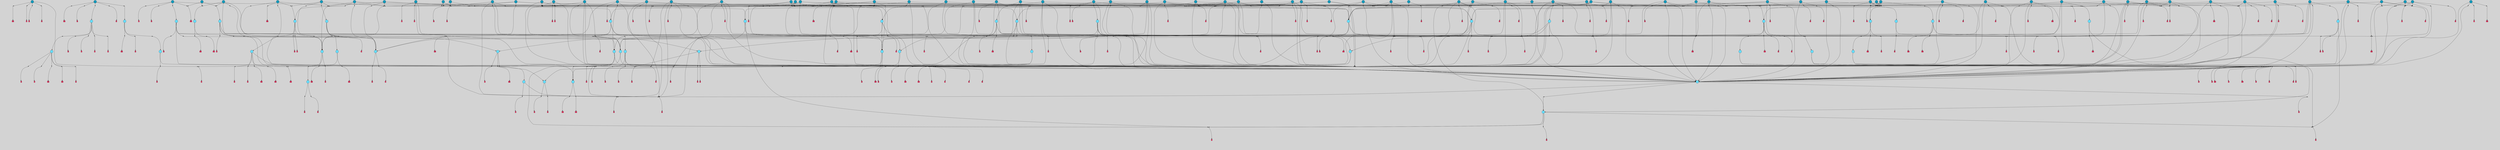 // File exported with GEGELATI v1.3.1
// On the 2024-04-08 17:50:48
// With the File::TPGGraphDotExporter
digraph{
	graph[pad = "0.212, 0.055" bgcolor = lightgray]
	node[shape=circle style = filled label = ""]
		T3 [fillcolor="#66ddff"]
		T7 [fillcolor="#66ddff"]
		T9 [fillcolor="#66ddff"]
		T11 [fillcolor="#66ddff"]
		T54 [fillcolor="#66ddff"]
		T59 [fillcolor="#66ddff"]
		T82 [fillcolor="#66ddff"]
		T95 [fillcolor="#66ddff"]
		T176 [fillcolor="#66ddff"]
		T255 [fillcolor="#66ddff"]
		T267 [fillcolor="#66ddff"]
		T300 [fillcolor="#66ddff"]
		T318 [fillcolor="#66ddff"]
		T319 [fillcolor="#66ddff"]
		T320 [fillcolor="#66ddff"]
		T321 [fillcolor="#66ddff"]
		T322 [fillcolor="#66ddff"]
		T323 [fillcolor="#1199bb"]
		T344 [fillcolor="#1199bb"]
		T383 [fillcolor="#1199bb"]
		T430 [fillcolor="#1199bb"]
		T437 [fillcolor="#1199bb"]
		T451 [fillcolor="#66ddff"]
		T537 [fillcolor="#66ddff"]
		T569 [fillcolor="#66ddff"]
		T601 [fillcolor="#66ddff"]
		T617 [fillcolor="#66ddff"]
		T622 [fillcolor="#1199bb"]
		T657 [fillcolor="#1199bb"]
		T665 [fillcolor="#66ddff"]
		T666 [fillcolor="#66ddff"]
		T667 [fillcolor="#66ddff"]
		T668 [fillcolor="#66ddff"]
		T669 [fillcolor="#1199bb"]
		T697 [fillcolor="#1199bb"]
		T706 [fillcolor="#66ddff"]
		T716 [fillcolor="#1199bb"]
		T717 [fillcolor="#1199bb"]
		T719 [fillcolor="#1199bb"]
		T721 [fillcolor="#1199bb"]
		T725 [fillcolor="#66ddff"]
		T726 [fillcolor="#66ddff"]
		T727 [fillcolor="#66ddff"]
		T728 [fillcolor="#66ddff"]
		T729 [fillcolor="#1199bb"]
		T730 [fillcolor="#66ddff"]
		T731 [fillcolor="#66ddff"]
		T732 [fillcolor="#66ddff"]
		T743 [fillcolor="#1199bb"]
		T745 [fillcolor="#1199bb"]
		T757 [fillcolor="#1199bb"]
		T764 [fillcolor="#1199bb"]
		T767 [fillcolor="#1199bb"]
		T771 [fillcolor="#1199bb"]
		T772 [fillcolor="#1199bb"]
		T777 [fillcolor="#1199bb"]
		T780 [fillcolor="#1199bb"]
		T781 [fillcolor="#1199bb"]
		T782 [fillcolor="#66ddff"]
		T783 [fillcolor="#66ddff"]
		T784 [fillcolor="#66ddff"]
		T785 [fillcolor="#66ddff"]
		T786 [fillcolor="#1199bb"]
		T787 [fillcolor="#66ddff"]
		T788 [fillcolor="#66ddff"]
		T789 [fillcolor="#66ddff"]
		T793 [fillcolor="#1199bb"]
		T799 [fillcolor="#1199bb"]
		T801 [fillcolor="#1199bb"]
		T810 [fillcolor="#1199bb"]
		T814 [fillcolor="#1199bb"]
		T819 [fillcolor="#1199bb"]
		T821 [fillcolor="#1199bb"]
		T822 [fillcolor="#1199bb"]
		T823 [fillcolor="#1199bb"]
		T825 [fillcolor="#1199bb"]
		T828 [fillcolor="#1199bb"]
		T830 [fillcolor="#1199bb"]
		T833 [fillcolor="#1199bb"]
		T835 [fillcolor="#1199bb"]
		T836 [fillcolor="#1199bb"]
		T838 [fillcolor="#1199bb"]
		T839 [fillcolor="#1199bb"]
		T842 [fillcolor="#1199bb"]
		T809 [fillcolor="#66ddff"]
		T734 [fillcolor="#66ddff"]
		T843 [fillcolor="#66ddff"]
		T844 [fillcolor="#66ddff"]
		T845 [fillcolor="#66ddff"]
		T846 [fillcolor="#1199bb"]
		T847 [fillcolor="#1199bb"]
		T850 [fillcolor="#1199bb"]
		T852 [fillcolor="#1199bb"]
		T856 [fillcolor="#1199bb"]
		T857 [fillcolor="#1199bb"]
		T859 [fillcolor="#1199bb"]
		T861 [fillcolor="#1199bb"]
		T862 [fillcolor="#1199bb"]
		T863 [fillcolor="#1199bb"]
		T864 [fillcolor="#1199bb"]
		T865 [fillcolor="#1199bb"]
		T866 [fillcolor="#1199bb"]
		T867 [fillcolor="#1199bb"]
		T869 [fillcolor="#1199bb"]
		T871 [fillcolor="#1199bb"]
		T872 [fillcolor="#1199bb"]
		T874 [fillcolor="#1199bb"]
		T875 [fillcolor="#1199bb"]
		T876 [fillcolor="#1199bb"]
		T877 [fillcolor="#1199bb"]
		T878 [fillcolor="#1199bb"]
		T879 [fillcolor="#1199bb"]
		T882 [fillcolor="#1199bb"]
		T883 [fillcolor="#1199bb"]
		T884 [fillcolor="#1199bb"]
		T885 [fillcolor="#1199bb"]
		T887 [fillcolor="#1199bb"]
		T888 [fillcolor="#1199bb"]
		T889 [fillcolor="#1199bb"]
		T890 [fillcolor="#1199bb"]
		T891 [fillcolor="#1199bb"]
		T892 [fillcolor="#1199bb"]
		T893 [fillcolor="#1199bb"]
		T894 [fillcolor="#1199bb"]
		T895 [fillcolor="#1199bb"]
		T896 [fillcolor="#1199bb"]
		T897 [fillcolor="#1199bb"]
		P12670 [fillcolor="#cccccc" shape=point] //6|
		I12670 [shape=box style=invis label="6|1&2|6#1|7&#92;n10|7&2|0#1|5&#92;n9|4&0|1#2|2&#92;n8|6&0|0#1|0&#92;n"]
		P12670 -> I12670[style=invis]
		A8751 [fillcolor="#ff3366" shape=box margin=0.03 width=0 height=0 label="3"]
		T3 -> P12670 -> A8751
		P12671 [fillcolor="#cccccc" shape=point] //3|
		I12671 [shape=box style=invis label="7|6&2|4#0|2&#92;n10|3&2|7#1|4&#92;n11|6&0|4#0|1&#92;n7|1&0|0#2|6&#92;n7|6&0|3#2|6&#92;n4|0&2|6#0|1&#92;n4|4&2|5#0|2&#92;n4|6&0|4#2|7&#92;n10|0&2|3#1|5&#92;n2|6&0|5#0|2&#92;n1|0&2|3#0|7&#92;n1|6&2|0#0|5&#92;n6|2&0|1#0|7&#92;n9|2&0|3#2|7&#92;n5|3&0|6#0|6&#92;n1|7&2|5#2|3&#92;n8|1&2|7#0|6&#92;n1|0&2|5#2|1&#92;n7|1&2|2#2|5&#92;n7|4&2|6#0|3&#92;n"]
		P12671 -> I12671[style=invis]
		A8752 [fillcolor="#ff3366" shape=box margin=0.03 width=0 height=0 label="4"]
		T3 -> P12671 -> A8752
		P12672 [fillcolor="#cccccc" shape=point] //-3|
		I12672 [shape=box style=invis label="1|6&2|7#0|7&#92;n10|2&0|7#1|3&#92;n9|6&2|7#2|2&#92;n5|3&0|7#0|7&#92;n1|6&2|3#0|0&#92;n2|3&2|3#2|2&#92;n5|1&2|6#0|6&#92;n"]
		P12672 -> I12672[style=invis]
		A8753 [fillcolor="#ff3366" shape=box margin=0.03 width=0 height=0 label="7"]
		T7 -> P12672 -> A8753
		P12673 [fillcolor="#cccccc" shape=point] //5|
		I12673 [shape=box style=invis label="0|5&2|3#0|1&#92;n0|6&2|1#2|4&#92;n6|2&2|6#0|7&#92;n7|4&0|3#0|1&#92;n5|4&0|7#1|6&#92;n9|1&0|5#2|2&#92;n6|3&2|3#1|7&#92;n11|7&2|4#1|6&#92;n2|5&0|1#0|0&#92;n4|7&0|0#0|2&#92;n6|2&0|6#0|0&#92;n2|1&2|6#2|4&#92;n10|0&2|0#1|0&#92;n6|6&2|4#0|6&#92;n"]
		P12673 -> I12673[style=invis]
		A8754 [fillcolor="#ff3366" shape=box margin=0.03 width=0 height=0 label="8"]
		T7 -> P12673 -> A8754
		P12674 [fillcolor="#cccccc" shape=point] //-6|
		I12674 [shape=box style=invis label="11|1&0|7#2|0&#92;n10|4&0|1#1|0&#92;n4|3&2|4#2|1&#92;n0|5&2|0#0|0&#92;n6|1&0|0#0|3&#92;n8|2&2|0#0|4&#92;n11|4&2|0#1|6&#92;n7|0&2|6#2|3&#92;n5|3&2|6#2|0&#92;n2|0&2|0#0|4&#92;n"]
		P12674 -> I12674[style=invis]
		A8755 [fillcolor="#ff3366" shape=box margin=0.03 width=0 height=0 label="9"]
		T9 -> P12674 -> A8755
		P12675 [fillcolor="#cccccc" shape=point] //2|
		I12675 [shape=box style=invis label="6|3&2|7#1|4&#92;n8|6&0|0#2|5&#92;n2|1&0|2#0|3&#92;n8|7&0|6#0|4&#92;n2|1&2|0#0|1&#92;n0|0&2|2#2|3&#92;n6|6&0|7#2|1&#92;n6|1&0|7#2|6&#92;n5|4&2|7#0|4&#92;n0|3&0|4#2|0&#92;n11|0&2|0#2|5&#92;n4|5&2|5#2|4&#92;n5|7&0|6#0|4&#92;n9|7&2|5#0|3&#92;n5|4&2|1#0|3&#92;n5|3&0|1#1|7&#92;n0|4&0|3#2|5&#92;n"]
		P12675 -> I12675[style=invis]
		A8756 [fillcolor="#ff3366" shape=box margin=0.03 width=0 height=0 label="10"]
		T9 -> P12675 -> A8756
		P12676 [fillcolor="#cccccc" shape=point] //6|
		I12676 [shape=box style=invis label="3|0&2|7#2|2&#92;n3|2&0|4#2|5&#92;n5|1&0|2#1|0&#92;n8|7&0|1#2|0&#92;n8|5&0|3#0|6&#92;n0|2&0|2#2|3&#92;n1|5&2|5#0|5&#92;n5|6&0|6#0|7&#92;n6|7&0|0#2|6&#92;n1|2&2|3#0|0&#92;n7|7&2|3#0|4&#92;n0|7&2|7#0|6&#92;n1|0&2|2#2|7&#92;n4|4&0|1#0|0&#92;n"]
		P12676 -> I12676[style=invis]
		A8757 [fillcolor="#ff3366" shape=box margin=0.03 width=0 height=0 label="11"]
		T11 -> P12676 -> A8757
		P12677 [fillcolor="#cccccc" shape=point] //-4|
		I12677 [shape=box style=invis label="4|1&0|4#2|6&#92;n1|2&2|2#2|0&#92;n1|2&2|0#0|6&#92;n8|4&2|3#2|5&#92;n5|5&2|1#1|0&#92;n"]
		P12677 -> I12677[style=invis]
		A8758 [fillcolor="#ff3366" shape=box margin=0.03 width=0 height=0 label="12"]
		T11 -> P12677 -> A8758
		P12678 [fillcolor="#cccccc" shape=point] //8|
		I12678 [shape=box style=invis label="9|0&0|1#2|0&#92;n10|1&2|5#1|4&#92;n8|2&2|6#0|4&#92;n2|4&2|5#2|3&#92;n4|2&2|2#0|2&#92;n7|5&0|2#0|0&#92;n8|2&2|1#1|3&#92;n8|7&0|7#2|1&#92;n1|1&0|0#0|7&#92;n5|6&2|5#1|0&#92;n6|6&2|5#0|0&#92;n11|4&0|3#2|6&#92;n4|2&2|4#0|7&#92;n5|6&0|1#2|0&#92;n11|3&0|2#0|7&#92;n"]
		P12678 -> I12678[style=invis]
		A8759 [fillcolor="#ff3366" shape=box margin=0.03 width=0 height=0 label="6"]
		T54 -> P12678 -> A8759
		P12679 [fillcolor="#cccccc" shape=point] //5|
		I12679 [shape=box style=invis label="3|0&2|0#0|1&#92;n3|0&0|7#0|1&#92;n5|3&0|2#2|6&#92;n4|4&2|4#2|6&#92;n11|2&0|7#1|6&#92;n2|7&2|2#2|5&#92;n9|3&2|6#2|7&#92;n7|7&0|0#0|4&#92;n6|1&2|4#2|3&#92;n5|4&2|0#1|6&#92;n1|3&0|7#0|4&#92;n"]
		P12679 -> I12679[style=invis]
		A8760 [fillcolor="#ff3366" shape=box margin=0.03 width=0 height=0 label="7"]
		T54 -> P12679 -> A8760
		P12680 [fillcolor="#cccccc" shape=point] //-10|
		I12680 [shape=box style=invis label="3|6&0|0#0|4&#92;n4|1&2|4#0|1&#92;n5|1&0|1#0|4&#92;n5|5&2|6#0|5&#92;n6|5&0|6#0|3&#92;n11|1&2|0#0|1&#92;n0|7&2|0#0|3&#92;n1|2&0|6#0|1&#92;n8|0&0|4#2|0&#92;n0|4&0|7#2|7&#92;n7|0&2|7#1|3&#92;n3|1&0|5#2|5&#92;n5|1&0|4#0|3&#92;n2|2&0|2#0|0&#92;n8|3&0|1#0|7&#92;n3|0&0|3#0|5&#92;n7|2&0|5#2|0&#92;n6|3&2|7#1|5&#92;n4|7&2|7#2|1&#92;n"]
		P12680 -> I12680[style=invis]
		A8761 [fillcolor="#ff3366" shape=box margin=0.03 width=0 height=0 label="14"]
		T54 -> P12680 -> A8761
		T54 -> P12673
		P12681 [fillcolor="#cccccc" shape=point] //8|
		I12681 [shape=box style=invis label="9|0&0|1#2|0&#92;n10|1&2|5#1|4&#92;n8|2&2|6#0|4&#92;n4|5&0|3#0|1&#92;n2|4&2|5#2|3&#92;n4|2&2|2#0|2&#92;n7|5&0|2#0|0&#92;n8|2&2|1#1|3&#92;n8|7&0|7#2|1&#92;n1|1&0|0#0|7&#92;n5|6&2|5#1|0&#92;n6|3&2|5#0|0&#92;n11|4&0|3#2|6&#92;n1|2&2|4#0|7&#92;n5|6&0|1#2|0&#92;n11|3&0|2#0|7&#92;n"]
		P12681 -> I12681[style=invis]
		A8762 [fillcolor="#ff3366" shape=box margin=0.03 width=0 height=0 label="6"]
		T59 -> P12681 -> A8762
		T59 -> P12679
		T59 -> P12674
		T59 -> P12679
		P12682 [fillcolor="#cccccc" shape=point] //6|
		I12682 [shape=box style=invis label="7|0&2|5#1|2&#92;n10|6&2|1#1|3&#92;n7|5&0|2#0|7&#92;n10|7&0|1#1|5&#92;n4|6&2|5#0|5&#92;n4|4&0|7#2|7&#92;n"]
		P12682 -> I12682[style=invis]
		A8763 [fillcolor="#ff3366" shape=box margin=0.03 width=0 height=0 label="7"]
		T82 -> P12682 -> A8763
		P12683 [fillcolor="#cccccc" shape=point] //6|
		I12683 [shape=box style=invis label="0|5&2|3#0|1&#92;n0|6&2|1#2|4&#92;n9|1&0|5#2|2&#92;n7|4&0|3#0|1&#92;n5|4&0|7#1|6&#92;n2|5&0|1#0|0&#92;n6|3&2|3#1|7&#92;n11|7&2|4#1|6&#92;n6|2&2|6#0|1&#92;n4|7&0|0#0|2&#92;n6|2&0|6#0|0&#92;n9|1&2|6#2|4&#92;n10|0&2|0#1|0&#92;n6|6&2|4#0|6&#92;n"]
		P12683 -> I12683[style=invis]
		A8764 [fillcolor="#ff3366" shape=box margin=0.03 width=0 height=0 label="8"]
		T82 -> P12683 -> A8764
		T82 -> P12674
		P12684 [fillcolor="#cccccc" shape=point] //4|
		I12684 [shape=box style=invis label="4|3&0|6#0|3&#92;n5|7&2|3#2|2&#92;n5|6&0|7#1|2&#92;n1|4&2|6#0|3&#92;n8|4&2|1#2|5&#92;n9|5&2|4#1|4&#92;n2|4&0|5#0|7&#92;n10|0&0|6#1|3&#92;n3|0&0|6#0|2&#92;n2|7&2|7#2|6&#92;n5|2&0|5#1|5&#92;n10|4&2|5#1|7&#92;n4|0&0|4#2|4&#92;n11|1&0|4#2|6&#92;n10|6&2|0#1|4&#92;n9|7&0|3#1|4&#92;n4|5&2|7#0|6&#92;n11|5&2|6#2|3&#92;n0|3&0|5#0|1&#92;n"]
		P12684 -> I12684[style=invis]
		A8765 [fillcolor="#ff3366" shape=box margin=0.03 width=0 height=0 label="13"]
		T95 -> P12684 -> A8765
		P12685 [fillcolor="#cccccc" shape=point] //8|
		I12685 [shape=box style=invis label="9|7&0|5#2|5&#92;n3|3&2|3#0|2&#92;n9|5&2|2#1|0&#92;n2|3&0|6#0|3&#92;n4|4&2|5#2|7&#92;n11|3&2|0#1|5&#92;n6|6&2|1#2|2&#92;n4|6&0|1#2|2&#92;n2|5&2|7#2|2&#92;n7|7&2|2#2|3&#92;n6|5&0|3#2|6&#92;n6|7&0|6#0|2&#92;n"]
		P12685 -> I12685[style=invis]
		A8766 [fillcolor="#ff3366" shape=box margin=0.03 width=0 height=0 label="14"]
		T95 -> P12685 -> A8766
		P12686 [fillcolor="#cccccc" shape=point] //2|
		I12686 [shape=box style=invis label="4|1&0|4#2|6&#92;n5|5&2|1#1|0&#92;n1|0&2|0#0|6&#92;n8|4&2|3#2|5&#92;n"]
		P12686 -> I12686[style=invis]
		T95 -> P12686 -> T11
		P12687 [fillcolor="#cccccc" shape=point] //-9|
		I12687 [shape=box style=invis label="2|0&2|0#2|1&#92;n4|4&2|4#2|6&#92;n9|1&0|3#1|7&#92;n5|3&0|2#2|6&#92;n2|7&2|2#2|5&#92;n5|4&2|0#1|6&#92;n3|0&0|7#0|1&#92;n1|3&0|7#0|4&#92;n11|6&2|2#0|7&#92;n7|7&0|0#0|4&#92;n11|0&0|7#1|6&#92;n9|3&2|6#2|7&#92;n"]
		P12687 -> I12687[style=invis]
		A8767 [fillcolor="#ff3366" shape=box margin=0.03 width=0 height=0 label="7"]
		T95 -> P12687 -> A8767
		P12688 [fillcolor="#cccccc" shape=point] //-8|
		I12688 [shape=box style=invis label="7|5&0|4#2|4&#92;n"]
		P12688 -> I12688[style=invis]
		A8768 [fillcolor="#ff3366" shape=box margin=0.03 width=0 height=0 label="3"]
		T95 -> P12688 -> A8768
		P12689 [fillcolor="#cccccc" shape=point] //3|
		I12689 [shape=box style=invis label="4|7&0|7#2|7&#92;n11|5&2|6#0|2&#92;n5|5&2|6#2|0&#92;n3|2&0|6#0|3&#92;n10|2&2|5#1|5&#92;n9|4&2|3#1|5&#92;n2|5&2|7#2|4&#92;n11|3&2|5#1|0&#92;n7|0&0|7#2|1&#92;n1|2&0|5#0|1&#92;n"]
		P12689 -> I12689[style=invis]
		A8769 [fillcolor="#ff3366" shape=box margin=0.03 width=0 height=0 label="5"]
		T176 -> P12689 -> A8769
		P12690 [fillcolor="#cccccc" shape=point] //2|
		I12690 [shape=box style=invis label="7|1&0|6#0|1&#92;n5|2&2|5#1|6&#92;n10|1&2|1#1|1&#92;n4|7&0|4#2|2&#92;n11|7&0|4#2|7&#92;n5|0&0|5#1|7&#92;n8|2&0|5#2|4&#92;n10|0&2|6#1|6&#92;n5|1&0|1#2|3&#92;n1|6&2|0#0|1&#92;n9|6&2|2#1|4&#92;n3|4&2|3#0|0&#92;n10|1&0|1#1|0&#92;n2|2&0|1#2|1&#92;n3|1&2|7#0|3&#92;n"]
		P12690 -> I12690[style=invis]
		A8770 [fillcolor="#ff3366" shape=box margin=0.03 width=0 height=0 label="10"]
		T176 -> P12690 -> A8770
		P12691 [fillcolor="#cccccc" shape=point] //-1|
		I12691 [shape=box style=invis label="1|7&2|1#0|6&#92;n8|1&2|3#0|5&#92;n10|6&2|7#1|0&#92;n1|7&2|5#0|2&#92;n0|3&0|3#2|2&#92;n3|5&0|1#0|0&#92;n3|5&0|2#0|3&#92;n1|5&2|0#0|4&#92;n5|7&2|2#2|5&#92;n4|0&2|3#0|3&#92;n"]
		P12691 -> I12691[style=invis]
		T176 -> P12691 -> T3
		P12692 [fillcolor="#cccccc" shape=point] //-3|
		I12692 [shape=box style=invis label="6|3&2|4#1|4&#92;n5|3&0|1#1|7&#92;n2|1&0|2#2|3&#92;n8|7&0|6#0|4&#92;n2|1&2|0#0|1&#92;n0|0&2|2#2|3&#92;n6|1&0|7#2|6&#92;n5|7&0|2#0|4&#92;n0|3&0|4#2|0&#92;n11|0&2|0#2|5&#92;n6|0&2|0#1|4&#92;n8|6&0|2#2|5&#92;n5|4&2|1#0|3&#92;n9|7&2|5#0|3&#92;n5|4&2|7#0|4&#92;n"]
		P12692 -> I12692[style=invis]
		A8771 [fillcolor="#ff3366" shape=box margin=0.03 width=0 height=0 label="10"]
		T176 -> P12692 -> A8771
		P12693 [fillcolor="#cccccc" shape=point] //4|
		I12693 [shape=box style=invis label="7|1&0|6#0|1&#92;n5|2&2|5#1|6&#92;n10|1&2|1#1|1&#92;n9|6&2|2#1|4&#92;n4|7&0|4#2|2&#92;n9|6&0|4#1|1&#92;n10|0&2|6#1|6&#92;n5|1&0|1#2|3&#92;n1|6&2|0#0|1&#92;n8|2&0|5#2|4&#92;n3|4&2|3#0|0&#92;n10|1&0|5#1|0&#92;n2|2&0|1#2|1&#92;n3|1&2|7#0|3&#92;n"]
		P12693 -> I12693[style=invis]
		A8772 [fillcolor="#ff3366" shape=box margin=0.03 width=0 height=0 label="10"]
		T176 -> P12693 -> A8772
		T255 -> P12691
		P12694 [fillcolor="#cccccc" shape=point] //-9|
		I12694 [shape=box style=invis label="7|1&0|0#2|6&#92;n1|6&0|4#2|7&#92;n7|6&2|4#0|2&#92;n10|7&2|1#1|3&#92;n7|6&0|3#2|6&#92;n4|0&2|2#2|1&#92;n1|0&0|5#2|3&#92;n6|1&2|6#1|1&#92;n7|4&2|6#1|0&#92;n9|5&0|1#0|2&#92;n9|2&0|3#0|7&#92;n6|0&2|7#0|6&#92;n10|5&2|3#1|5&#92;n10|0&2|7#1|4&#92;n1|0&2|3#0|7&#92;n5|2&0|6#0|6&#92;n2|6&0|1#0|2&#92;n7|4&2|5#0|3&#92;n3|6&2|4#0|5&#92;n1|6&2|0#0|5&#92;n"]
		P12694 -> I12694[style=invis]
		A8773 [fillcolor="#ff3366" shape=box margin=0.03 width=0 height=0 label="4"]
		T255 -> P12694 -> A8773
		P12695 [fillcolor="#cccccc" shape=point] //7|
		I12695 [shape=box style=invis label="9|6&2|6#1|3&#92;n9|7&2|0#1|7&#92;n3|0&2|0#0|0&#92;n1|6&0|0#0|4&#92;n7|4&0|3#0|1&#92;n"]
		P12695 -> I12695[style=invis]
		A8774 [fillcolor="#ff3366" shape=box margin=0.03 width=0 height=0 label="12"]
		T255 -> P12695 -> A8774
		P12696 [fillcolor="#cccccc" shape=point] //-9|
		I12696 [shape=box style=invis label="11|5&0|0#2|6&#92;n8|5&2|3#2|1&#92;n7|1&0|6#1|3&#92;n11|4&0|2#0|1&#92;n9|0&2|7#1|6&#92;n10|1&0|3#1|6&#92;n0|3&0|4#2|5&#92;n5|7&2|3#1|6&#92;n2|0&2|1#0|7&#92;n"]
		P12696 -> I12696[style=invis]
		A8775 [fillcolor="#ff3366" shape=box margin=0.03 width=0 height=0 label="2"]
		T255 -> P12696 -> A8775
		P12697 [fillcolor="#cccccc" shape=point] //-7|
		I12697 [shape=box style=invis label="9|1&2|7#2|1&#92;n7|0&2|0#2|7&#92;n2|3&2|3#2|2&#92;n8|5&2|1#0|3&#92;n5|5&0|7#0|1&#92;n1|6&2|7#0|7&#92;n10|2&0|7#1|3&#92;n6|4&2|2#2|4&#92;n0|6&2|5#0|2&#92;n"]
		P12697 -> I12697[style=invis]
		A8776 [fillcolor="#ff3366" shape=box margin=0.03 width=0 height=0 label="7"]
		T255 -> P12697 -> A8776
		P12698 [fillcolor="#cccccc" shape=point] //-9|
		I12698 [shape=box style=invis label="4|7&2|6#0|5&#92;n11|3&0|2#2|6&#92;n10|2&2|4#1|6&#92;n3|0&2|6#2|7&#92;n4|3&0|5#0|7&#92;n2|3&0|7#0|7&#92;n10|6&0|7#1|5&#92;n10|1&2|2#1|1&#92;n1|7&0|3#2|6&#92;n"]
		P12698 -> I12698[style=invis]
		A8777 [fillcolor="#ff3366" shape=box margin=0.03 width=0 height=0 label="4"]
		T267 -> P12698 -> A8777
		T267 -> P12679
		P12699 [fillcolor="#cccccc" shape=point] //-10|
		I12699 [shape=box style=invis label="4|2&2|0#2|4&#92;n7|3&2|7#0|0&#92;n11|5&2|2#0|2&#92;n9|6&2|3#0|1&#92;n0|0&2|2#0|5&#92;n2|3&2|1#2|0&#92;n"]
		P12699 -> I12699[style=invis]
		A8778 [fillcolor="#ff3366" shape=box margin=0.03 width=0 height=0 label="2"]
		T267 -> P12699 -> A8778
		P12700 [fillcolor="#cccccc" shape=point] //-2|
		I12700 [shape=box style=invis label="5|2&2|0#2|4&#92;n9|1&2|3#0|1&#92;n3|6&2|5#2|7&#92;n7|0&2|1#0|4&#92;n1|2&0|3#0|5&#92;n7|3&2|7#0|0&#92;n"]
		P12700 -> I12700[style=invis]
		A8779 [fillcolor="#ff3366" shape=box margin=0.03 width=0 height=0 label="2"]
		T267 -> P12700 -> A8779
		P12701 [fillcolor="#cccccc" shape=point] //-9|
		I12701 [shape=box style=invis label="4|1&0|4#2|6&#92;n11|0&2|0#0|6&#92;n8|4&2|3#2|5&#92;n6|0&0|3#0|1&#92;n"]
		P12701 -> I12701[style=invis]
		T267 -> P12701 -> T11
		P12702 [fillcolor="#cccccc" shape=point] //-2|
		I12702 [shape=box style=invis label="8|4&2|1#2|5&#92;n5|7&2|3#1|2&#92;n10|4&2|5#1|7&#92;n10|0&2|6#1|3&#92;n11|1&2|4#2|6&#92;n9|5&2|4#0|4&#92;n2|4&0|5#0|7&#92;n4|5&2|7#0|6&#92;n1|4&2|6#0|3&#92;n2|7&2|7#2|6&#92;n3|0&0|6#0|2&#92;n0|7&0|5#0|1&#92;n0|4&2|1#0|0&#92;n4|4&2|6#0|7&#92;n7|2&2|6#2|6&#92;n11|5&2|6#0|3&#92;n9|7&0|3#1|4&#92;n5|6&0|7#1|2&#92;n10|6&2|0#1|4&#92;n4|0&0|4#2|4&#92;n"]
		P12702 -> I12702[style=invis]
		T300 -> P12702 -> T59
		P12703 [fillcolor="#cccccc" shape=point] //10|
		I12703 [shape=box style=invis label="2|6&2|4#0|0&#92;n1|7&2|3#0|6&#92;n3|5&2|2#0|3&#92;n10|3&0|4#1|4&#92;n7|1&0|4#2|6&#92;n10|2&0|3#1|7&#92;n9|5&2|0#0|4&#92;n4|0&0|3#2|7&#92;n11|4&2|6#1|2&#92;n5|4&2|7#0|2&#92;n4|5&2|7#2|1&#92;n6|5&0|7#2|1&#92;n5|3&2|3#1|6&#92;n10|7&2|0#1|2&#92;n"]
		P12703 -> I12703[style=invis]
		A8780 [fillcolor="#ff3366" shape=box margin=0.03 width=0 height=0 label="5"]
		T300 -> P12703 -> A8780
		T300 -> P12698
		P12704 [fillcolor="#cccccc" shape=point] //-4|
		I12704 [shape=box style=invis label="4|1&0|4#2|6&#92;n1|2&2|2#2|0&#92;n1|2&2|0#0|6&#92;n8|4&2|3#2|5&#92;n5|5&2|1#1|0&#92;n"]
		P12704 -> I12704[style=invis]
		A8781 [fillcolor="#ff3366" shape=box margin=0.03 width=0 height=0 label="12"]
		T321 -> P12704 -> A8781
		P12705 [fillcolor="#cccccc" shape=point] //6|
		I12705 [shape=box style=invis label="3|0&2|7#2|2&#92;n3|2&0|4#2|5&#92;n5|1&0|2#1|0&#92;n8|7&0|1#2|0&#92;n8|5&0|3#0|6&#92;n0|2&0|2#2|3&#92;n1|5&2|5#0|5&#92;n5|6&0|6#0|7&#92;n6|7&0|0#2|6&#92;n1|2&2|3#0|0&#92;n7|7&2|3#0|4&#92;n0|7&2|7#0|6&#92;n1|0&2|2#2|7&#92;n4|4&0|1#0|0&#92;n"]
		P12705 -> I12705[style=invis]
		A8782 [fillcolor="#ff3366" shape=box margin=0.03 width=0 height=0 label="11"]
		T321 -> P12705 -> A8782
		P12706 [fillcolor="#cccccc" shape=point] //2|
		I12706 [shape=box style=invis label="4|1&0|4#2|6&#92;n5|5&2|1#1|0&#92;n1|0&2|0#0|6&#92;n8|4&2|3#2|5&#92;n"]
		P12706 -> I12706[style=invis]
		T323 -> P12706 -> T321
		P12707 [fillcolor="#cccccc" shape=point] //-3|
		I12707 [shape=box style=invis label="8|1&2|3#0|5&#92;n0|6&0|5#0|5&#92;n3|7&2|1#0|6&#92;n3|5&0|1#0|0&#92;n9|5&2|0#0|4&#92;n3|5&0|2#0|3&#92;n10|6&2|4#1|0&#92;n9|4&2|7#2|6&#92;n1|7&2|5#2|2&#92;n"]
		P12707 -> I12707[style=invis]
		A8783 [fillcolor="#ff3366" shape=box margin=0.03 width=0 height=0 label="5"]
		T318 -> P12707 -> A8783
		P12708 [fillcolor="#cccccc" shape=point] //0|
		I12708 [shape=box style=invis label="2|5&0|1#0|6&#92;n6|1&2|2#2|7&#92;n8|0&0|3#1|4&#92;n4|3&2|5#2|4&#92;n8|1&2|4#0|0&#92;n6|6&0|1#2|6&#92;n11|7&2|4#2|5&#92;n6|2&2|4#0|2&#92;n8|5&2|4#2|4&#92;n2|1&2|1#2|2&#92;n2|7&2|5#2|6&#92;n9|7&0|5#0|4&#92;n1|2&0|5#2|6&#92;n4|2&2|3#2|7&#92;n3|3&2|1#0|2&#92;n"]
		P12708 -> I12708[style=invis]
		A8784 [fillcolor="#ff3366" shape=box margin=0.03 width=0 height=0 label="5"]
		T318 -> P12708 -> A8784
		P12709 [fillcolor="#cccccc" shape=point] //-2|
		I12709 [shape=box style=invis label="11|7&2|0#1|7&#92;n4|3&0|1#2|5&#92;n0|4&2|4#2|7&#92;n1|6&0|0#0|4&#92;n4|0&0|0#0|5&#92;n0|6&2|3#2|0&#92;n9|6&2|5#1|3&#92;n0|7&2|1#2|5&#92;n4|4&0|5#0|1&#92;n10|4&0|0#1|0&#92;n"]
		P12709 -> I12709[style=invis]
		A8785 [fillcolor="#ff3366" shape=box margin=0.03 width=0 height=0 label="12"]
		T323 -> P12709 -> A8785
		P12710 [fillcolor="#cccccc" shape=point] //5|
		I12710 [shape=box style=invis label="8|1&2|6#0|6&#92;n3|0&0|7#0|1&#92;n11|3&0|2#2|6&#92;n4|4&2|4#2|6&#92;n11|2&0|7#1|6&#92;n2|7&2|2#2|5&#92;n7|7&0|0#0|4&#92;n6|1&2|4#2|3&#92;n5|4&2|0#1|6&#92;n3|0&2|0#0|1&#92;n1|3&0|7#0|4&#92;n"]
		P12710 -> I12710[style=invis]
		A8786 [fillcolor="#ff3366" shape=box margin=0.03 width=0 height=0 label="7"]
		T319 -> P12710 -> A8786
		P12711 [fillcolor="#cccccc" shape=point] //7|
		I12711 [shape=box style=invis label="7|0&2|1#2|0&#92;n9|7&2|1#1|7&#92;n8|2&0|1#1|0&#92;n6|6&0|2#1|1&#92;n2|2&0|5#0|0&#92;n5|7&0|0#2|1&#92;n5|1&2|5#1|5&#92;n4|7&2|4#2|3&#92;n10|5&2|2#1|5&#92;n1|3&2|2#2|0&#92;n10|2&2|6#1|5&#92;n"]
		P12711 -> I12711[style=invis]
		A8787 [fillcolor="#ff3366" shape=box margin=0.03 width=0 height=0 label="1"]
		T319 -> P12711 -> A8787
		P12712 [fillcolor="#cccccc" shape=point] //-2|
		I12712 [shape=box style=invis label="4|1&0|4#0|3&#92;n4|2&0|5#2|0&#92;n5|5&2|6#0|5&#92;n1|4&0|1#0|2&#92;n6|3&2|7#1|5&#92;n0|4&2|0#0|3&#92;n8|5&2|5#1|2&#92;n10|7&2|7#1|1&#92;n3|4&0|0#2|1&#92;n3|6&2|5#2|5&#92;n8|3&0|1#0|7&#92;n10|0&2|7#1|3&#92;n4|1&2|4#0|1&#92;n9|3&2|0#0|4&#92;n3|6&2|0#0|4&#92;n1|2&0|6#2|1&#92;n4|0&2|1#2|2&#92;n"]
		P12712 -> I12712[style=invis]
		A8788 [fillcolor="#ff3366" shape=box margin=0.03 width=0 height=0 label="14"]
		T320 -> P12712 -> A8788
		P12713 [fillcolor="#cccccc" shape=point] //-3|
		I12713 [shape=box style=invis label="3|7&0|0#0|2&#92;n11|5&0|1#1|1&#92;n4|1&0|6#2|6&#92;n4|0&0|1#0|5&#92;n"]
		P12713 -> I12713[style=invis]
		T319 -> P12713 -> T320
		P12714 [fillcolor="#cccccc" shape=point] //-3|
		I12714 [shape=box style=invis label="1|6&2|7#0|7&#92;n10|2&0|7#1|3&#92;n9|6&2|7#2|2&#92;n5|3&0|7#0|7&#92;n1|6&2|3#0|0&#92;n2|3&2|3#2|2&#92;n5|1&2|6#0|6&#92;n"]
		P12714 -> I12714[style=invis]
		A8789 [fillcolor="#ff3366" shape=box margin=0.03 width=0 height=0 label="7"]
		T322 -> P12714 -> A8789
		P12715 [fillcolor="#cccccc" shape=point] //-3|
		I12715 [shape=box style=invis label="7|2&2|4#0|2&#92;n4|1&2|6#0|1&#92;n11|6&0|4#0|1&#92;n7|1&0|0#2|6&#92;n6|2&0|1#0|7&#92;n10|3&2|7#1|4&#92;n3|5&2|3#0|1&#92;n4|4&2|5#0|2&#92;n4|6&0|4#2|7&#92;n2|5&0|5#0|2&#92;n10|0&2|3#1|4&#92;n0|1&2|7#0|6&#92;n7|6&0|3#2|6&#92;n1|3&0|6#2|0&#92;n5|3&0|6#0|6&#92;n1|4&2|5#2|3&#92;n1|6&2|0#0|5&#92;n9|2&0|3#2|7&#92;n7|1&2|2#2|5&#92;n"]
		P12715 -> I12715[style=invis]
		T323 -> P12715 -> T319
		P12716 [fillcolor="#cccccc" shape=point] //1|
		I12716 [shape=box style=invis label="5|1&0|6#2|7&#92;n2|4&0|4#2|2&#92;n0|6&0|5#0|4&#92;n10|6&2|5#1|6&#92;n9|3&0|1#1|7&#92;n10|3&2|2#1|0&#92;n5|0&0|0#2|1&#92;n11|3&2|3#1|5&#92;n10|3&0|1#1|0&#92;n2|4&0|1#0|1&#92;n0|2&0|3#2|4&#92;n9|2&2|1#2|5&#92;n11|7&2|6#2|6&#92;n"]
		P12716 -> I12716[style=invis]
		T320 -> P12716 -> T322
		P12717 [fillcolor="#cccccc" shape=point] //5|
		I12717 [shape=box style=invis label="0|5&2|3#0|1&#92;n0|6&2|1#2|4&#92;n6|2&2|6#0|7&#92;n7|4&0|3#0|1&#92;n5|4&0|7#1|6&#92;n9|1&0|5#2|2&#92;n6|3&2|3#1|7&#92;n11|7&2|4#1|6&#92;n2|5&0|1#0|0&#92;n4|7&0|0#0|2&#92;n6|2&0|6#0|0&#92;n2|1&2|6#2|4&#92;n10|0&2|0#1|0&#92;n6|6&2|4#0|6&#92;n"]
		P12717 -> I12717[style=invis]
		A8790 [fillcolor="#ff3366" shape=box margin=0.03 width=0 height=0 label="8"]
		T322 -> P12717 -> A8790
		P12718 [fillcolor="#cccccc" shape=point] //5|
		I12718 [shape=box style=invis label="3|0&2|0#0|1&#92;n3|0&0|7#0|1&#92;n5|3&0|2#2|6&#92;n4|4&2|4#2|6&#92;n11|2&0|7#1|6&#92;n2|7&2|2#2|5&#92;n9|3&2|6#2|7&#92;n7|7&0|0#0|4&#92;n6|1&2|4#2|3&#92;n5|4&2|0#1|6&#92;n1|3&0|7#0|4&#92;n"]
		P12718 -> I12718[style=invis]
		A8791 [fillcolor="#ff3366" shape=box margin=0.03 width=0 height=0 label="7"]
		T320 -> P12718 -> A8791
		P12719 [fillcolor="#cccccc" shape=point] //5|
		I12719 [shape=box style=invis label="10|4&2|6#1|2&#92;n8|4&0|1#1|0&#92;n0|4&2|6#0|0&#92;n8|4&2|5#2|1&#92;n7|5&2|5#1|0&#92;n3|6&0|6#2|2&#92;n1|7&0|7#0|5&#92;n2|0&0|7#2|4&#92;n9|4&2|6#2|7&#92;n2|6&2|2#0|0&#92;n11|7&2|7#0|7&#92;n5|5&0|0#0|1&#92;n10|1&0|0#1|0&#92;n7|3&0|1#2|5&#92;n9|2&2|7#1|5&#92;n9|0&2|5#1|2&#92;n1|6&2|4#2|2&#92;n3|3&2|2#0|7&#92;n1|6&2|0#0|0&#92;n6|4&2|6#1|0&#92;n"]
		P12719 -> I12719[style=invis]
		A8792 [fillcolor="#ff3366" shape=box margin=0.03 width=0 height=0 label="1"]
		T319 -> P12719 -> A8792
		P12720 [fillcolor="#cccccc" shape=point] //7|
		I12720 [shape=box style=invis label="6|1&2|6#2|7&#92;n7|0&2|4#2|3&#92;n3|3&0|7#0|6&#92;n5|4&0|2#2|4&#92;n8|5&2|6#2|7&#92;n0|0&2|3#0|3&#92;n5|4&2|4#2|6&#92;n"]
		P12720 -> I12720[style=invis]
		T319 -> P12720 -> T318
		P12721 [fillcolor="#cccccc" shape=point] //7|
		I12721 [shape=box style=invis label="0|2&2|4#2|6&#92;n5|3&0|6#0|1&#92;n4|7&2|6#0|5&#92;n7|6&0|7#0|5&#92;n10|7&2|2#1|1&#92;n"]
		P12721 -> I12721[style=invis]
		A8793 [fillcolor="#ff3366" shape=box margin=0.03 width=0 height=0 label="4"]
		T318 -> P12721 -> A8793
		P12722 [fillcolor="#cccccc" shape=point] //-2|
		I12722 [shape=box style=invis label="2|5&0|2#0|2&#92;n0|0&2|5#2|5&#92;n7|3&2|2#2|3&#92;n3|5&2|1#2|5&#92;n9|4&2|0#2|5&#92;n7|2&2|0#1|4&#92;n5|4&0|5#2|4&#92;n7|3&2|1#2|5&#92;n5|1&0|4#0|6&#92;n1|7&2|4#0|1&#92;n11|6&0|0#0|1&#92;n9|0&0|1#2|5&#92;n4|4&2|5#0|2&#92;n8|1&2|7#2|0&#92;n4|5&0|2#0|1&#92;n"]
		P12722 -> I12722[style=invis]
		A8794 [fillcolor="#ff3366" shape=box margin=0.03 width=0 height=0 label="4"]
		T344 -> P12722 -> A8794
		P12723 [fillcolor="#cccccc" shape=point] //-2|
		I12723 [shape=box style=invis label="2|4&0|3#2|2&#92;n11|7&2|3#2|6&#92;n3|4&2|7#0|1&#92;n7|1&2|0#0|0&#92;n10|3&0|5#1|5&#92;n10|2&0|7#1|7&#92;n0|2&0|3#2|6&#92;n9|3&0|7#2|1&#92;n4|1&0|5#2|4&#92;n8|5&2|3#2|0&#92;n10|7&0|4#1|7&#92;n0|1&2|4#0|3&#92;n11|7&2|7#2|3&#92;n3|3&0|2#2|7&#92;n8|0&0|4#0|1&#92;n6|4&2|5#2|3&#92;n7|6&0|4#1|6&#92;n7|3&2|0#0|6&#92;n"]
		P12723 -> I12723[style=invis]
		A8795 [fillcolor="#ff3366" shape=box margin=0.03 width=0 height=0 label="4"]
		T344 -> P12723 -> A8795
		P12724 [fillcolor="#cccccc" shape=point] //-2|
		I12724 [shape=box style=invis label="6|4&2|6#1|7&#92;n4|6&0|1#2|5&#92;n1|4&2|5#0|4&#92;n4|3&2|0#0|1&#92;n0|0&2|7#2|7&#92;n7|7&0|5#2|3&#92;n2|2&2|1#2|6&#92;n7|4&2|7#0|7&#92;n5|0&2|1#0|2&#92;n10|0&0|4#1|2&#92;n4|4&0|7#0|0&#92;n6|7&0|2#0|1&#92;n2|1&2|3#0|0&#92;n"]
		P12724 -> I12724[style=invis]
		T344 -> P12724 -> T255
		P12725 [fillcolor="#cccccc" shape=point] //-8|
		I12725 [shape=box style=invis label="0|4&0|3#2|5&#92;n2|1&0|2#2|3&#92;n8|7&0|6#0|4&#92;n0|4&2|4#0|1&#92;n9|4&2|5#0|3&#92;n0|0&2|7#2|3&#92;n4|5&2|5#2|4&#92;n5|7&0|6#0|4&#92;n5|4&2|7#0|4&#92;n0|3&0|4#2|0&#92;n6|3&2|2#1|4&#92;n11|7&2|0#2|5&#92;n6|1&0|7#2|5&#92;n5|3&0|1#1|7&#92;n2|0&2|0#0|1&#92;n6|6&0|7#2|1&#92;n"]
		P12725 -> I12725[style=invis]
		A8796 [fillcolor="#ff3366" shape=box margin=0.03 width=0 height=0 label="10"]
		T383 -> P12725 -> A8796
		P12726 [fillcolor="#cccccc" shape=point] //5|
		I12726 [shape=box style=invis label="1|6&2|7#0|7&#92;n9|2&2|7#2|2&#92;n10|2&0|7#1|3&#92;n5|3&0|7#0|7&#92;n7|0&2|7#2|2&#92;n1|6&2|3#0|0&#92;n2|3&2|3#2|2&#92;n"]
		P12726 -> I12726[style=invis]
		A8797 [fillcolor="#ff3366" shape=box margin=0.03 width=0 height=0 label="7"]
		T383 -> P12726 -> A8797
		T383 -> P12672
		P12727 [fillcolor="#cccccc" shape=point] //-1|
		I12727 [shape=box style=invis label="3|4&0|1#0|2&#92;n8|7&2|6#0|1&#92;n4|7&2|4#2|4&#92;n3|2&2|3#2|4&#92;n8|4&2|1#1|2&#92;n7|4&0|2#0|2&#92;n6|0&2|0#1|6&#92;n3|3&0|7#0|6&#92;n0|5&0|3#0|3&#92;n"]
		P12727 -> I12727[style=invis]
		A8798 [fillcolor="#ff3366" shape=box margin=0.03 width=0 height=0 label="5"]
		T383 -> P12727 -> A8798
		P12728 [fillcolor="#cccccc" shape=point] //-3|
		I12728 [shape=box style=invis label="5|6&0|1#2|0&#92;n8|7&0|7#2|1&#92;n2|7&0|0#0|4&#92;n10|1&2|0#1|5&#92;n5|7&2|2#0|6&#92;n4|2&2|2#0|2&#92;n9|7&2|6#0|7&#92;n8|6&2|1#1|3&#92;n1|6&0|1#2|4&#92;n0|6&2|3#0|4&#92;n9|0&0|1#2|0&#92;n5|5&2|5#1|4&#92;n8|2&2|6#0|7&#92;n7|5&0|2#0|0&#92;n1|1&0|0#2|7&#92;n10|1&2|5#1|4&#92;n11|1&0|5#2|6&#92;n6|0&2|5#0|0&#92;n10|0&2|1#1|3&#92;n"]
		P12728 -> I12728[style=invis]
		A8799 [fillcolor="#ff3366" shape=box margin=0.03 width=0 height=0 label="6"]
		T383 -> P12728 -> A8799
		P12729 [fillcolor="#cccccc" shape=point] //9|
		I12729 [shape=box style=invis label="7|5&2|6#2|2&#92;n1|7&0|1#2|3&#92;n2|0&2|0#2|4&#92;n6|4&0|4#1|6&#92;n10|3&2|4#1|6&#92;n"]
		P12729 -> I12729[style=invis]
		T430 -> P12729 -> T300
		P12730 [fillcolor="#cccccc" shape=point] //3|
		I12730 [shape=box style=invis label="6|1&2|4#2|0&#92;n1|3&0|0#0|4&#92;n3|0&0|7#0|1&#92;n4|4&2|4#2|7&#92;n7|0&2|3#2|0&#92;n7|7&0|0#0|4&#92;n11|2&0|7#1|6&#92;n0|4&0|7#2|7&#92;n3|0&2|0#0|1&#92;n2|7&2|0#2|5&#92;n"]
		P12730 -> I12730[style=invis]
		A8800 [fillcolor="#ff3366" shape=box margin=0.03 width=0 height=0 label="7"]
		T430 -> P12730 -> A8800
		T430 -> P12698
		P12731 [fillcolor="#cccccc" shape=point] //-3|
		I12731 [shape=box style=invis label="2|6&0|0#0|7&#92;n9|6&2|0#0|6&#92;n3|0&0|5#0|1&#92;n5|5&0|4#0|3&#92;n6|1&2|4#2|3&#92;n2|7&2|2#2|5&#92;n5|3&0|2#2|6&#92;n7|7&0|0#0|4&#92;n5|4&2|0#1|6&#92;n9|3&2|6#2|7&#92;n1|3&0|7#0|4&#92;n"]
		P12731 -> I12731[style=invis]
		A8801 [fillcolor="#ff3366" shape=box margin=0.03 width=0 height=0 label="7"]
		T430 -> P12731 -> A8801
		T437 -> P12723
		P12732 [fillcolor="#cccccc" shape=point] //-2|
		I12732 [shape=box style=invis label="7|7&0|5#2|3&#92;n4|6&0|1#2|5&#92;n1|4&2|5#0|4&#92;n4|3&2|0#0|1&#92;n0|0&2|7#2|7&#92;n6|4&2|6#1|7&#92;n2|2&2|1#2|6&#92;n7|4&2|7#0|1&#92;n5|0&2|1#0|2&#92;n10|0&0|4#1|2&#92;n4|4&0|7#0|0&#92;n6|7&0|2#0|1&#92;n2|1&2|3#0|0&#92;n"]
		P12732 -> I12732[style=invis]
		T437 -> P12732 -> T255
		T437 -> P12722
		T451 -> P12687
		P12733 [fillcolor="#cccccc" shape=point] //8|
		I12733 [shape=box style=invis label="9|1&0|3#1|7&#92;n0|3&0|0#2|1&#92;n4|7&0|0#0|4&#92;n7|0&2|1#0|6&#92;n3|1&0|6#0|2&#92;n6|0&0|6#1|6&#92;n2|4&2|4#2|6&#92;n4|2&2|1#0|1&#92;n"]
		P12733 -> I12733[style=invis]
		T451 -> P12733 -> T267
		P12734 [fillcolor="#cccccc" shape=point] //7|
		I12734 [shape=box style=invis label="7|4&2|7#0|4&#92;n4|6&0|1#2|5&#92;n2|1&2|3#0|0&#92;n4|3&2|0#0|1&#92;n0|0&2|7#2|7&#92;n7|7&0|5#2|3&#92;n5|0&2|1#2|2&#92;n10|0&0|4#1|2&#92;n4|4&0|7#0|0&#92;n6|7&0|2#0|1&#92;n1|4&2|5#0|4&#92;n"]
		P12734 -> I12734[style=invis]
		A8802 [fillcolor="#ff3366" shape=box margin=0.03 width=0 height=0 label="0"]
		T451 -> P12734 -> A8802
		P12735 [fillcolor="#cccccc" shape=point] //-8|
		I12735 [shape=box style=invis label="9|7&0|6#1|0&#92;n6|4&2|7#1|0&#92;n6|0&2|4#1|4&#92;n8|4&0|2#2|5&#92;n3|2&0|3#0|7&#92;n2|2&0|2#0|2&#92;n2|1&0|2#2|3&#92;n6|1&0|7#0|2&#92;n4|3&0|1#2|5&#92;n5|7&0|2#0|4&#92;n8|1&0|5#0|4&#92;n6|4&2|0#1|4&#92;n1|4&0|4#2|7&#92;n9|7&0|5#0|3&#92;n7|6&2|0#0|7&#92;n5|4&0|7#0|4&#92;n8|3&0|1#0|1&#92;n"]
		P12735 -> I12735[style=invis]
		A8803 [fillcolor="#ff3366" shape=box margin=0.03 width=0 height=0 label="10"]
		T451 -> P12735 -> A8803
		T451 -> P12729
		T537 -> P12729
		P12736 [fillcolor="#cccccc" shape=point] //7|
		I12736 [shape=box style=invis label="7|0&2|1#2|0&#92;n9|7&2|1#1|7&#92;n8|2&0|1#1|0&#92;n6|6&0|2#1|1&#92;n2|2&0|5#0|0&#92;n5|7&0|0#2|1&#92;n5|1&2|5#1|5&#92;n4|7&2|4#2|3&#92;n10|5&2|2#1|5&#92;n1|3&2|2#2|0&#92;n10|2&2|6#1|5&#92;n"]
		P12736 -> I12736[style=invis]
		A8804 [fillcolor="#ff3366" shape=box margin=0.03 width=0 height=0 label="1"]
		T537 -> P12736 -> A8804
		P12737 [fillcolor="#cccccc" shape=point] //5|
		I12737 [shape=box style=invis label="9|4&2|3#1|3&#92;n0|4&2|4#0|5&#92;n6|1&2|6#2|5&#92;n4|0&0|5#2|0&#92;n"]
		P12737 -> I12737[style=invis]
		A8805 [fillcolor="#ff3366" shape=box margin=0.03 width=0 height=0 label="7"]
		T537 -> P12737 -> A8805
		P12738 [fillcolor="#cccccc" shape=point] //9|
		I12738 [shape=box style=invis label="11|3&0|7#1|6&#92;n9|3&0|1#1|7&#92;n2|4&0|1#0|1&#92;n3|1&0|6#0|4&#92;n1|0&2|2#2|7&#92;n5|1&0|6#2|7&#92;n6|7&2|6#2|6&#92;n8|0&0|2#0|1&#92;n11|0&2|3#0|5&#92;n10|6&2|5#1|6&#92;n8|3&2|3#1|2&#92;n4|0&0|4#2|3&#92;n"]
		P12738 -> I12738[style=invis]
		T537 -> P12738 -> T7
		P12739 [fillcolor="#cccccc" shape=point] //-4|
		I12739 [shape=box style=invis label="4|7&2|2#0|7&#92;n11|6&2|2#0|7&#92;n5|3&0|2#2|4&#92;n9|1&0|3#1|7&#92;n5|3&0|2#2|0&#92;n1|1&0|3#0|4&#92;n2|7&2|2#2|5&#92;n5|2&2|6#2|6&#92;n0|0&2|0#2|1&#92;n9|1&0|3#2|2&#92;n0|5&2|3#0|6&#92;n11|7&0|7#2|1&#92;n"]
		P12739 -> I12739[style=invis]
		A8806 [fillcolor="#ff3366" shape=box margin=0.03 width=0 height=0 label="7"]
		T569 -> P12739 -> A8806
		T569 -> P12729
		P12740 [fillcolor="#cccccc" shape=point] //7|
		I12740 [shape=box style=invis label="7|4&2|7#0|4&#92;n5|0&2|1#2|2&#92;n2|1&2|3#0|0&#92;n4|3&2|0#0|1&#92;n0|0&2|7#2|7&#92;n0|7&0|5#2|3&#92;n4|6&0|1#2|0&#92;n1|4&2|5#0|4&#92;n4|4&0|7#0|0&#92;n10|0&0|4#1|2&#92;n"]
		P12740 -> I12740[style=invis]
		A8807 [fillcolor="#ff3366" shape=box margin=0.03 width=0 height=0 label="0"]
		T569 -> P12740 -> A8807
		P12741 [fillcolor="#cccccc" shape=point] //-2|
		I12741 [shape=box style=invis label="5|2&0|6#0|6&#92;n7|6&2|4#0|2&#92;n10|7&2|1#1|3&#92;n1|0&0|5#2|3&#92;n4|0&2|2#2|1&#92;n7|6&0|3#2|6&#92;n6|1&2|6#1|1&#92;n8|5&2|1#2|7&#92;n7|4&2|6#1|0&#92;n7|4&2|5#0|3&#92;n9|2&0|3#0|7&#92;n6|0&2|7#0|7&#92;n10|5&2|3#1|5&#92;n10|0&2|7#1|4&#92;n1|0&0|3#0|7&#92;n1|6&0|1#2|7&#92;n2|6&0|1#0|2&#92;n9|5&0|1#0|2&#92;n3|6&2|4#0|5&#92;n1|6&2|0#0|5&#92;n"]
		P12741 -> I12741[style=invis]
		A8808 [fillcolor="#ff3366" shape=box margin=0.03 width=0 height=0 label="4"]
		T569 -> P12741 -> A8808
		P12742 [fillcolor="#cccccc" shape=point] //7|
		I12742 [shape=box style=invis label="1|6&0|4#0|1&#92;n10|6&2|7#1|2&#92;n6|3&0|5#0|7&#92;n4|6&2|7#0|0&#92;n11|5&2|2#2|0&#92;n0|2&2|6#2|5&#92;n1|6&0|7#0|7&#92;n9|4&2|4#2|4&#92;n1|0&2|6#0|4&#92;n7|1&2|3#2|0&#92;n"]
		P12742 -> I12742[style=invis]
		A8809 [fillcolor="#ff3366" shape=box margin=0.03 width=0 height=0 label="4"]
		T601 -> P12742 -> A8809
		T601 -> P12729
		P12743 [fillcolor="#cccccc" shape=point] //1|
		I12743 [shape=box style=invis label="5|1&0|6#2|7&#92;n2|4&0|4#2|2&#92;n0|6&0|5#0|4&#92;n10|6&2|5#1|6&#92;n9|3&0|1#1|7&#92;n10|3&2|2#1|0&#92;n5|0&0|0#2|1&#92;n11|3&2|3#1|5&#92;n10|3&0|1#1|0&#92;n2|4&0|1#0|1&#92;n0|2&0|3#2|4&#92;n9|2&2|1#2|5&#92;n11|7&2|6#2|6&#92;n"]
		P12743 -> I12743[style=invis]
		T601 -> P12743 -> T7
		P12744 [fillcolor="#cccccc" shape=point] //8|
		I12744 [shape=box style=invis label="0|4&2|6#2|2&#92;n3|2&2|2#0|3&#92;n7|5&2|5#1|6&#92;n6|4&0|3#2|7&#92;n8|5&0|2#1|1&#92;n9|5&2|6#2|7&#92;n8|4&0|1#1|0&#92;n1|6&2|4#2|4&#92;n1|7&0|7#0|5&#92;n0|7&2|7#0|7&#92;n2|0&0|7#2|4&#92;n2|6&2|2#0|0&#92;n4|5&0|0#0|1&#92;n1|3&2|6#0|0&#92;n6|4&2|1#2|1&#92;n8|4&2|5#2|1&#92;n10|1&0|0#1|0&#92;n3|3&2|2#2|7&#92;n7|3&0|1#2|5&#92;n4|1&2|7#0|4&#92;n"]
		P12744 -> I12744[style=invis]
		T601 -> P12744 -> T569
		T617 -> P12691
		P12745 [fillcolor="#cccccc" shape=point] //-2|
		I12745 [shape=box style=invis label="7|1&0|0#2|6&#92;n5|2&0|6#0|6&#92;n7|6&2|4#0|2&#92;n10|7&2|1#1|3&#92;n7|6&0|3#2|6&#92;n4|0&2|2#2|1&#92;n1|0&0|5#2|3&#92;n6|1&2|6#1|1&#92;n7|4&2|6#1|0&#92;n7|4&2|5#0|3&#92;n9|2&0|3#0|7&#92;n6|0&2|7#0|7&#92;n10|5&2|3#1|5&#92;n10|0&2|7#1|4&#92;n1|0&2|3#0|7&#92;n1|6&0|1#2|7&#92;n2|6&0|1#0|2&#92;n9|5&0|1#0|2&#92;n3|6&2|4#0|5&#92;n1|6&2|0#0|5&#92;n"]
		P12745 -> I12745[style=invis]
		A8810 [fillcolor="#ff3366" shape=box margin=0.03 width=0 height=0 label="4"]
		T617 -> P12745 -> A8810
		T617 -> P12697
		P12746 [fillcolor="#cccccc" shape=point] //0|
		I12746 [shape=box style=invis label="2|3&0|1#0|2&#92;n1|1&0|5#2|3&#92;n6|0&2|7#0|6&#92;n10|7&2|1#1|3&#92;n7|4&2|6#1|0&#92;n1|6&0|2#2|7&#92;n4|0&2|2#2|1&#92;n6|1&2|6#1|1&#92;n7|6&0|3#2|6&#92;n9|5&0|1#0|2&#92;n9|2&0|3#0|7&#92;n7|6&0|4#0|2&#92;n10|5&2|3#1|5&#92;n10|0&2|7#1|4&#92;n1|0&2|3#0|7&#92;n5|2&0|6#0|6&#92;n7|1&0|0#2|6&#92;n4|4&2|5#0|3&#92;n3|6&2|4#0|5&#92;n1|6&2|0#0|5&#92;n"]
		P12746 -> I12746[style=invis]
		A8811 [fillcolor="#ff3366" shape=box margin=0.03 width=0 height=0 label="4"]
		T617 -> P12746 -> A8811
		T617 -> P12729
		P12747 [fillcolor="#cccccc" shape=point] //-2|
		I12747 [shape=box style=invis label="9|1&2|1#2|3&#92;n7|3&2|6#0|1&#92;n7|6&2|2#2|5&#92;n4|5&2|6#0|2&#92;n10|4&0|2#1|0&#92;n9|4&2|1#2|4&#92;n4|5&0|4#0|3&#92;n2|0&2|6#0|5&#92;n7|1&0|6#0|6&#92;n7|6&0|5#2|6&#92;n"]
		P12747 -> I12747[style=invis]
		T622 -> P12747 -> T54
		T622 -> P12698
		T622 -> P12743
		T622 -> P12722
		P12748 [fillcolor="#cccccc" shape=point] //-2|
		I12748 [shape=box style=invis label="8|0&0|0#0|1&#92;n6|7&2|6#2|0&#92;n0|6&0|7#0|4&#92;n10|3&2|1#1|6&#92;n5|1&0|6#2|7&#92;n9|3&0|1#1|7&#92;n11|7&0|7#1|6&#92;n10|6&2|3#1|6&#92;n3|5&0|3#0|5&#92;n1|0&2|3#0|5&#92;n"]
		P12748 -> I12748[style=invis]
		T622 -> P12748 -> T7
		T657 -> P12729
		P12749 [fillcolor="#cccccc" shape=point] //-2|
		I12749 [shape=box style=invis label="6|1&2|6#2|7&#92;n7|0&2|4#2|3&#92;n3|3&0|7#0|1&#92;n8|5&2|6#2|7&#92;n5|4&0|2#2|4&#92;n0|0&2|3#0|3&#92;n"]
		P12749 -> I12749[style=invis]
		T657 -> P12749 -> T318
		P12750 [fillcolor="#cccccc" shape=point] //-9|
		I12750 [shape=box style=invis label="2|0&2|0#2|1&#92;n4|4&2|4#2|6&#92;n9|1&0|3#1|7&#92;n5|3&0|2#2|6&#92;n2|7&2|2#2|5&#92;n5|4&2|0#1|6&#92;n3|0&0|7#0|1&#92;n1|3&0|7#0|4&#92;n11|0&0|7#1|6&#92;n7|7&0|0#0|4&#92;n5|4&0|5#2|6&#92;n11|6&2|2#0|7&#92;n9|3&2|7#2|7&#92;n"]
		P12750 -> I12750[style=invis]
		T657 -> P12750 -> T255
		T657 -> P12729
		P12751 [fillcolor="#cccccc" shape=point] //3|
		I12751 [shape=box style=invis label="4|7&0|7#2|7&#92;n11|5&2|6#0|2&#92;n5|5&2|6#2|0&#92;n3|2&0|6#0|3&#92;n10|2&2|5#1|5&#92;n9|4&2|3#1|5&#92;n2|5&2|7#2|4&#92;n11|3&2|5#1|0&#92;n7|0&0|7#2|1&#92;n1|2&0|5#0|1&#92;n"]
		P12751 -> I12751[style=invis]
		A8812 [fillcolor="#ff3366" shape=box margin=0.03 width=0 height=0 label="5"]
		T666 -> P12751 -> A8812
		P12752 [fillcolor="#cccccc" shape=point] //4|
		I12752 [shape=box style=invis label="7|1&0|6#0|1&#92;n6|7&2|7#1|7&#92;n10|1&2|1#1|1&#92;n9|6&2|2#1|4&#92;n4|7&0|4#2|2&#92;n9|6&0|5#1|1&#92;n10|0&2|6#1|6&#92;n5|1&0|1#2|3&#92;n10|1&0|5#1|0&#92;n3|4&2|3#0|0&#92;n8|2&0|5#2|4&#92;n1|6&2|0#0|0&#92;n2|3&0|1#2|6&#92;n5|2&2|2#1|6&#92;n2|2&0|1#2|1&#92;n3|1&2|7#0|3&#92;n6|7&2|3#0|4&#92;n"]
		P12752 -> I12752[style=invis]
		A8813 [fillcolor="#ff3366" shape=box margin=0.03 width=0 height=0 label="10"]
		T666 -> P12752 -> A8813
		P12753 [fillcolor="#cccccc" shape=point] //6|
		I12753 [shape=box style=invis label="6|1&2|6#1|7&#92;n10|7&2|0#1|5&#92;n9|4&0|1#2|2&#92;n8|6&0|0#1|0&#92;n"]
		P12753 -> I12753[style=invis]
		A8814 [fillcolor="#ff3366" shape=box margin=0.03 width=0 height=0 label="3"]
		T665 -> P12753 -> A8814
		P12754 [fillcolor="#cccccc" shape=point] //7|
		I12754 [shape=box style=invis label="0|3&2|7#2|1&#92;n3|7&0|1#0|3&#92;n3|1&0|3#2|1&#92;n5|0&0|0#0|2&#92;n9|0&2|2#0|7&#92;n2|5&2|6#0|0&#92;n9|4&2|7#2|6&#92;n8|4&2|6#0|2&#92;n9|5&2|1#0|2&#92;n8|1&2|5#0|5&#92;n9|5&2|0#2|4&#92;n11|2&0|3#0|4&#92;n"]
		P12754 -> I12754[style=invis]
		A8815 [fillcolor="#ff3366" shape=box margin=0.03 width=0 height=0 label="5"]
		T669 -> P12754 -> A8815
		P12755 [fillcolor="#cccccc" shape=point] //7|
		I12755 [shape=box style=invis label="9|6&2|6#1|3&#92;n9|7&2|0#1|7&#92;n3|0&2|0#0|0&#92;n1|6&0|0#0|4&#92;n7|4&0|3#0|1&#92;n"]
		P12755 -> I12755[style=invis]
		A8816 [fillcolor="#ff3366" shape=box margin=0.03 width=0 height=0 label="12"]
		T669 -> P12755 -> A8816
		P12756 [fillcolor="#cccccc" shape=point] //-9|
		I12756 [shape=box style=invis label="7|1&0|0#2|6&#92;n1|6&0|4#2|7&#92;n7|6&2|4#0|2&#92;n10|7&2|1#1|3&#92;n7|6&0|3#2|6&#92;n4|0&2|2#2|1&#92;n1|0&0|5#2|3&#92;n6|1&2|6#1|1&#92;n7|4&2|6#1|0&#92;n9|5&0|1#0|2&#92;n9|2&0|3#0|7&#92;n6|0&2|7#0|6&#92;n10|5&2|3#1|5&#92;n10|0&2|7#1|4&#92;n1|0&2|3#0|7&#92;n5|2&0|6#0|6&#92;n2|6&0|1#0|2&#92;n7|4&2|5#0|3&#92;n3|6&2|4#0|5&#92;n1|6&2|0#0|5&#92;n"]
		P12756 -> I12756[style=invis]
		A8817 [fillcolor="#ff3366" shape=box margin=0.03 width=0 height=0 label="4"]
		T669 -> P12756 -> A8817
		P12757 [fillcolor="#cccccc" shape=point] //8|
		I12757 [shape=box style=invis label="5|4&2|1#1|0&#92;n3|0&0|3#2|0&#92;n3|7&2|2#0|6&#92;n6|6&0|2#2|4&#92;n0|0&0|2#0|6&#92;n"]
		P12757 -> I12757[style=invis]
		T668 -> P12757 -> T667
		P12758 [fillcolor="#cccccc" shape=point] //3|
		I12758 [shape=box style=invis label="7|6&2|4#0|2&#92;n10|3&2|7#1|4&#92;n11|6&0|4#0|1&#92;n7|1&0|0#2|6&#92;n7|6&0|3#2|6&#92;n4|0&2|6#0|1&#92;n4|4&2|5#0|2&#92;n4|6&0|4#2|7&#92;n10|0&2|3#1|5&#92;n2|6&0|5#0|2&#92;n1|0&2|3#0|7&#92;n1|6&2|0#0|5&#92;n6|2&0|1#0|7&#92;n9|2&0|3#2|7&#92;n5|3&0|6#0|6&#92;n1|7&2|5#2|3&#92;n8|1&2|7#0|6&#92;n1|0&2|5#2|1&#92;n7|1&2|2#2|5&#92;n7|4&2|6#0|3&#92;n"]
		P12758 -> I12758[style=invis]
		A8818 [fillcolor="#ff3366" shape=box margin=0.03 width=0 height=0 label="4"]
		T665 -> P12758 -> A8818
		P12759 [fillcolor="#cccccc" shape=point] //0|
		I12759 [shape=box style=invis label="2|5&0|1#0|6&#92;n6|1&2|2#2|7&#92;n8|0&0|3#1|4&#92;n4|3&2|5#2|4&#92;n8|1&2|4#0|0&#92;n6|6&0|1#2|6&#92;n11|7&2|4#2|5&#92;n6|2&2|4#0|2&#92;n8|5&2|4#2|4&#92;n2|1&2|1#2|2&#92;n2|7&2|5#2|6&#92;n9|7&0|5#0|4&#92;n1|2&0|5#2|6&#92;n4|2&2|3#2|7&#92;n3|3&2|1#0|2&#92;n"]
		P12759 -> I12759[style=invis]
		A8819 [fillcolor="#ff3366" shape=box margin=0.03 width=0 height=0 label="5"]
		T667 -> P12759 -> A8819
		P12760 [fillcolor="#cccccc" shape=point] //7|
		I12760 [shape=box style=invis label="10|5&0|6#1|7&#92;n4|3&2|6#0|3&#92;n8|4&0|6#1|2&#92;n3|0&2|0#2|3&#92;n5|6&2|3#0|4&#92;n0|7&2|1#0|5&#92;n8|7&2|2#2|5&#92;n9|1&0|0#1|0&#92;n10|1&2|1#1|4&#92;n3|3&2|7#0|4&#92;n5|2&2|3#0|4&#92;n2|0&2|6#2|2&#92;n1|7&0|1#0|7&#92;n"]
		P12760 -> I12760[style=invis]
		T669 -> P12760 -> T666
		P12761 [fillcolor="#cccccc" shape=point] //-7|
		I12761 [shape=box style=invis label="6|1&0|2#0|3&#92;n1|2&0|1#2|0&#92;n10|3&2|2#1|1&#92;n0|1&0|2#0|7&#92;n4|6&2|7#2|4&#92;n6|0&2|7#0|6&#92;n"]
		P12761 -> I12761[style=invis]
		A8820 [fillcolor="#ff3366" shape=box margin=0.03 width=0 height=0 label="7"]
		T667 -> P12761 -> A8820
		P12762 [fillcolor="#cccccc" shape=point] //-1|
		I12762 [shape=box style=invis label="6|4&0|4#2|4&#92;n4|5&2|5#2|4&#92;n9|7&2|5#0|3&#92;n3|7&2|6#0|6&#92;n8|7&0|6#0|4&#92;n2|1&2|0#0|1&#92;n8|6&0|0#2|5&#92;n2|1&0|2#0|3&#92;n6|1&0|7#2|6&#92;n6|3&0|1#1|6&#92;n5|4&2|7#0|4&#92;n0|7&0|4#2|0&#92;n11|0&2|0#2|5&#92;n3|7&2|0#2|7&#92;n8|3&2|7#1|4&#92;n5|7&0|6#0|4&#92;n0|0&2|3#2|3&#92;n5|4&2|1#0|3&#92;n0|4&0|3#2|5&#92;n"]
		P12762 -> I12762[style=invis]
		A8821 [fillcolor="#ff3366" shape=box margin=0.03 width=0 height=0 label="10"]
		T667 -> P12762 -> A8821
		P12763 [fillcolor="#cccccc" shape=point] //5|
		I12763 [shape=box style=invis label="3|0&2|0#2|1&#92;n3|0&0|7#0|1&#92;n5|3&0|2#2|6&#92;n4|4&2|4#2|6&#92;n5|4&2|0#1|6&#92;n2|7&2|2#2|5&#92;n1|3&0|7#0|4&#92;n11|6&2|2#0|7&#92;n7|7&0|0#0|4&#92;n6|1&2|4#2|3&#92;n11|0&0|7#1|6&#92;n9|3&2|6#2|7&#92;n"]
		P12763 -> I12763[style=invis]
		A8822 [fillcolor="#ff3366" shape=box margin=0.03 width=0 height=0 label="7"]
		T668 -> P12763 -> A8822
		P12764 [fillcolor="#cccccc" shape=point] //4|
		I12764 [shape=box style=invis label="4|3&0|6#0|3&#92;n5|7&2|3#2|2&#92;n5|6&0|7#1|2&#92;n1|4&2|6#0|3&#92;n8|4&2|1#2|5&#92;n9|5&2|4#1|4&#92;n2|4&0|5#0|7&#92;n10|0&0|6#1|3&#92;n3|0&0|6#0|2&#92;n2|7&2|7#2|6&#92;n5|2&0|5#1|5&#92;n10|4&2|5#1|7&#92;n4|0&0|4#2|4&#92;n11|1&0|4#2|6&#92;n10|6&2|0#1|4&#92;n9|7&0|3#1|4&#92;n4|5&2|7#0|6&#92;n11|5&2|6#2|3&#92;n0|3&0|5#0|1&#92;n"]
		P12764 -> I12764[style=invis]
		A8823 [fillcolor="#ff3366" shape=box margin=0.03 width=0 height=0 label="13"]
		T667 -> P12764 -> A8823
		P12765 [fillcolor="#cccccc" shape=point] //5|
		I12765 [shape=box style=invis label="3|0&2|0#0|1&#92;n3|0&0|7#0|1&#92;n5|3&0|2#2|6&#92;n4|4&2|4#2|6&#92;n11|2&0|7#1|6&#92;n2|7&2|2#2|5&#92;n9|3&2|6#2|7&#92;n7|7&0|0#0|4&#92;n6|1&2|4#2|3&#92;n5|4&2|0#1|6&#92;n1|3&0|7#0|4&#92;n"]
		P12765 -> I12765[style=invis]
		A8824 [fillcolor="#ff3366" shape=box margin=0.03 width=0 height=0 label="7"]
		T668 -> P12765 -> A8824
		P12766 [fillcolor="#cccccc" shape=point] //2|
		I12766 [shape=box style=invis label="11|2&2|1#2|2&#92;n0|1&0|0#0|6&#92;n9|2&0|4#2|2&#92;n9|7&2|0#0|0&#92;n4|5&0|6#2|7&#92;n6|7&0|2#0|1&#92;n5|6&0|2#1|0&#92;n11|6&2|1#2|1&#92;n11|0&0|0#2|3&#92;n8|4&0|7#1|1&#92;n11|3&0|7#1|6&#92;n9|2&2|1#2|5&#92;n11|7&0|2#0|2&#92;n"]
		P12766 -> I12766[style=invis]
		T666 -> P12766 -> T665
		P12767 [fillcolor="#cccccc" shape=point] //-7|
		I12767 [shape=box style=invis label="9|5&2|0#2|6&#92;n11|4&0|6#0|1&#92;n0|3&0|4#2|5&#92;n8|5&2|3#2|1&#92;n9|0&2|7#1|6&#92;n2|0&2|1#0|5&#92;n5|7&2|3#1|6&#92;n4|1&0|5#2|6&#92;n0|1&2|3#0|2&#92;n10|3&2|1#1|7&#92;n"]
		P12767 -> I12767[style=invis]
		T669 -> P12767 -> T668
		P12768 [fillcolor="#cccccc" shape=point] //-6|
		I12768 [shape=box style=invis label="11|7&0|1#0|6&#92;n3|5&0|1#0|3&#92;n1|5&0|5#0|6&#92;n1|7&2|5#2|2&#92;n0|0&0|2#2|2&#92;n4|4&0|1#0|5&#92;n6|4&2|2#0|2&#92;n0|6&2|5#0|5&#92;n0|3&2|2#2|6&#92;n"]
		P12768 -> I12768[style=invis]
		A8825 [fillcolor="#ff3366" shape=box margin=0.03 width=0 height=0 label="5"]
		T667 -> P12768 -> A8825
		P12769 [fillcolor="#cccccc" shape=point] //7|
		I12769 [shape=box style=invis label="7|4&2|7#0|4&#92;n4|6&0|1#2|5&#92;n2|1&2|3#0|0&#92;n4|3&2|0#0|1&#92;n0|0&2|7#2|7&#92;n7|7&0|5#2|3&#92;n5|0&2|1#2|2&#92;n10|0&0|4#1|2&#92;n4|4&0|7#0|0&#92;n6|7&0|2#0|1&#92;n1|4&2|5#0|4&#92;n"]
		P12769 -> I12769[style=invis]
		A8826 [fillcolor="#ff3366" shape=box margin=0.03 width=0 height=0 label="0"]
		T668 -> P12769 -> A8826
		P12770 [fillcolor="#cccccc" shape=point] //10|
		I12770 [shape=box style=invis label="6|1&2|4#2|3&#92;n3|0&0|7#0|1&#92;n5|3&0|2#2|6&#92;n4|4&0|4#2|6&#92;n5|4&2|0#1|6&#92;n10|5&0|6#1|5&#92;n2|5&2|1#2|2&#92;n1|3&0|7#0|4&#92;n3|0&2|0#0|1&#92;n11|2&0|5#1|6&#92;n9|3&2|6#2|7&#92;n7|7&0|0#0|4&#92;n"]
		P12770 -> I12770[style=invis]
		A8827 [fillcolor="#ff3366" shape=box margin=0.03 width=0 height=0 label="7"]
		T668 -> P12770 -> A8827
		P12771 [fillcolor="#cccccc" shape=point] //8|
		I12771 [shape=box style=invis label="3|6&2|6#0|5&#92;n8|1&2|6#0|6&#92;n2|7&2|2#2|6&#92;n11|3&0|2#2|6&#92;n7|7&0|0#0|4&#92;n3|0&2|0#0|1&#92;n11|2&0|7#1|6&#92;n6|1&2|4#2|3&#92;n3|3&0|7#0|1&#92;n"]
		P12771 -> I12771[style=invis]
		A8828 [fillcolor="#ff3366" shape=box margin=0.03 width=0 height=0 label="7"]
		T697 -> P12771 -> A8828
		P12772 [fillcolor="#cccccc" shape=point] //10|
		I12772 [shape=box style=invis label="11|5&0|6#1|4&#92;n11|7&2|5#2|7&#92;n8|5&0|3#1|3&#92;n9|3&0|4#2|1&#92;n5|5&2|3#0|1&#92;n7|6&2|2#2|1&#92;n6|4&2|5#0|6&#92;n1|2&2|5#2|7&#92;n2|0&0|2#2|4&#92;n6|3&2|6#0|7&#92;n3|6&0|0#0|2&#92;n"]
		P12772 -> I12772[style=invis]
		T697 -> P12772 -> T300
		P12773 [fillcolor="#cccccc" shape=point] //5|
		I12773 [shape=box style=invis label="9|4&2|3#1|3&#92;n0|4&2|4#0|5&#92;n6|1&2|6#2|5&#92;n4|0&0|5#2|0&#92;n"]
		P12773 -> I12773[style=invis]
		A8829 [fillcolor="#ff3366" shape=box margin=0.03 width=0 height=0 label="7"]
		T697 -> P12773 -> A8829
		P12774 [fillcolor="#cccccc" shape=point] //-8|
		I12774 [shape=box style=invis label="1|2&2|3#0|7&#92;n7|2&2|5#2|7&#92;n0|5&2|2#2|4&#92;n10|2&0|0#1|5&#92;n6|4&2|4#1|6&#92;n10|0&2|2#1|7&#92;n10|3&2|4#1|6&#92;n"]
		P12774 -> I12774[style=invis]
		T697 -> P12774 -> T300
		T697 -> P12693
		P12775 [fillcolor="#cccccc" shape=point] //-4|
		I12775 [shape=box style=invis label="0|6&2|7#2|4&#92;n4|4&0|4#2|6&#92;n3|0&0|7#0|1&#92;n5|3&0|2#2|6&#92;n1|3&0|7#0|1&#92;n5|4&2|0#1|6&#92;n10|5&0|6#1|5&#92;n2|5&2|1#2|2&#92;n6|1&2|4#2|3&#92;n3|0&2|2#0|1&#92;n11|2&0|5#1|6&#92;n9|3&2|6#2|7&#92;n7|7&0|0#0|4&#92;n8|1&0|1#1|5&#92;n"]
		P12775 -> I12775[style=invis]
		A8830 [fillcolor="#ff3366" shape=box margin=0.03 width=0 height=0 label="7"]
		T706 -> P12775 -> A8830
		P12776 [fillcolor="#cccccc" shape=point] //-8|
		I12776 [shape=box style=invis label="7|2&0|6#0|2&#92;n1|0&2|6#2|5&#92;n3|2&2|2#0|0&#92;n1|6&2|3#2|1&#92;n"]
		P12776 -> I12776[style=invis]
		T706 -> P12776 -> T300
		P12777 [fillcolor="#cccccc" shape=point] //-10|
		I12777 [shape=box style=invis label="0|7&2|2#2|2&#92;n4|4&0|6#2|6&#92;n2|1&2|3#2|4&#92;n4|6&0|6#0|5&#92;n1|0&2|6#2|2&#92;n"]
		P12777 -> I12777[style=invis]
		T706 -> P12777 -> T300
		T706 -> P12699
		P12778 [fillcolor="#cccccc" shape=point] //7|
		I12778 [shape=box style=invis label="6|0&0|7#0|3&#92;n0|6&2|4#2|4&#92;n"]
		P12778 -> I12778[style=invis]
		A8831 [fillcolor="#ff3366" shape=box margin=0.03 width=0 height=0 label="2"]
		T706 -> P12778 -> A8831
		T716 -> P12687
		T716 -> P12729
		P12779 [fillcolor="#cccccc" shape=point] //8|
		I12779 [shape=box style=invis label="5|7&2|3#1|3&#92;n4|4&2|2#0|3&#92;n11|5&2|1#1|5&#92;n9|4&0|3#2|5&#92;n3|5&2|0#2|6&#92;n9|4&2|0#1|7&#92;n6|0&0|7#2|0&#92;n8|7&2|4#0|4&#92;n"]
		P12779 -> I12779[style=invis]
		T716 -> P12779 -> T300
		P12780 [fillcolor="#cccccc" shape=point] //-2|
		I12780 [shape=box style=invis label="8|4&2|1#2|5&#92;n4|1&2|7#2|1&#92;n5|7&2|3#2|2&#92;n10|4&2|5#1|7&#92;n10|0&2|6#1|3&#92;n4|5&2|7#0|6&#92;n9|5&2|4#0|4&#92;n2|4&0|5#0|7&#92;n11|1&2|4#2|6&#92;n1|4&2|6#0|3&#92;n2|7&2|7#2|6&#92;n3|0&0|6#0|2&#92;n4|0&0|4#2|4&#92;n4|4&2|6#0|7&#92;n10|6&2|0#1|4&#92;n9|7&0|3#1|4&#92;n5|6&0|7#1|2&#92;n11|5&2|6#0|3&#92;n0|3&0|5#0|1&#92;n"]
		P12780 -> I12780[style=invis]
		T716 -> P12780 -> T9
		P12781 [fillcolor="#cccccc" shape=point] //7|
		I12781 [shape=box style=invis label="3|3&2|7#0|4&#92;n4|3&2|6#0|3&#92;n8|4&0|6#1|2&#92;n5|6&2|3#0|4&#92;n0|7&2|1#0|5&#92;n8|7&2|2#2|5&#92;n9|1&0|0#1|0&#92;n10|1&2|1#1|4&#92;n10|5&0|6#1|7&#92;n5|2&2|3#0|4&#92;n2|0&2|6#2|7&#92;n1|7&0|1#0|7&#92;n"]
		P12781 -> I12781[style=invis]
		A8832 [fillcolor="#ff3366" shape=box margin=0.03 width=0 height=0 label="2"]
		T716 -> P12781 -> A8832
		P12782 [fillcolor="#cccccc" shape=point] //8|
		I12782 [shape=box style=invis label="8|1&2|3#2|5&#92;n9|4&2|3#1|5&#92;n10|7&0|4#1|6&#92;n7|0&0|7#2|4&#92;n2|6&2|7#2|4&#92;n11|3&2|4#1|0&#92;n5|3&2|6#2|0&#92;n10|4&2|5#1|5&#92;n"]
		P12782 -> I12782[style=invis]
		A8833 [fillcolor="#ff3366" shape=box margin=0.03 width=0 height=0 label="5"]
		T717 -> P12782 -> A8833
		P12783 [fillcolor="#cccccc" shape=point] //5|
		I12783 [shape=box style=invis label="2|4&0|1#0|1&#92;n9|3&0|1#1|7&#92;n8|0&0|0#0|1&#92;n0|6&0|7#0|4&#92;n5|1&0|6#2|7&#92;n4|7&2|2#2|3&#92;n11|3&0|7#1|7&#92;n11|6&2|5#1|6&#92;n6|3&2|5#0|2&#92;n5|0&2|3#0|5&#92;n4|7&2|6#2|6&#92;n10|0&2|5#1|3&#92;n8|2&2|6#1|5&#92;n"]
		P12783 -> I12783[style=invis]
		T717 -> P12783 -> T7
		T717 -> P12698
		P12784 [fillcolor="#cccccc" shape=point] //9|
		I12784 [shape=box style=invis label="1|1&2|1#2|3&#92;n9|5&0|5#2|6&#92;n0|0&2|1#2|2&#92;n5|6&2|6#0|7&#92;n1|4&0|5#2|1&#92;n10|3&2|4#1|6&#92;n2|0&0|0#2|4&#92;n7|5&2|6#2|2&#92;n"]
		P12784 -> I12784[style=invis]
		T717 -> P12784 -> T300
		T717 -> P12717
		P12785 [fillcolor="#cccccc" shape=point] //-1|
		I12785 [shape=box style=invis label="8|5&2|0#0|1&#92;n4|7&0|5#2|6&#92;n7|0&0|7#2|6&#92;n2|6&2|4#2|7&#92;n10|4&2|0#1|6&#92;n0|1&0|0#0|6&#92;n9|6&2|5#1|7&#92;n0|5&0|4#0|1&#92;n9|2&2|3#1|7&#92;n7|7&2|0#0|4&#92;n11|6&2|2#0|7&#92;n6|6&2|7#1|3&#92;n1|3&0|7#0|4&#92;n2|7&2|2#2|2&#92;n4|6&2|3#0|4&#92;n"]
		P12785 -> I12785[style=invis]
		T719 -> P12785 -> T255
		T719 -> P12729
		P12786 [fillcolor="#cccccc" shape=point] //-6|
		I12786 [shape=box style=invis label="11|1&0|7#2|0&#92;n10|4&0|1#1|0&#92;n4|3&2|4#2|1&#92;n0|5&2|0#0|0&#92;n8|2&2|0#0|4&#92;n6|1&0|0#0|3&#92;n11|4&2|0#1|6&#92;n4|2&0|4#2|7&#92;n7|0&2|6#2|3&#92;n5|3&2|6#2|0&#92;n10|0&2|0#1|4&#92;n"]
		P12786 -> I12786[style=invis]
		A8834 [fillcolor="#ff3366" shape=box margin=0.03 width=0 height=0 label="9"]
		T719 -> P12786 -> A8834
		T719 -> P12737
		P12787 [fillcolor="#cccccc" shape=point] //-2|
		I12787 [shape=box style=invis label="8|4&2|1#2|5&#92;n5|7&2|3#1|2&#92;n10|4&2|5#1|7&#92;n10|0&2|6#1|3&#92;n9|7&0|3#1|4&#92;n9|5&2|4#0|4&#92;n2|4&0|5#0|7&#92;n4|5&2|7#0|6&#92;n1|4&2|6#0|3&#92;n2|7&2|7#2|6&#92;n3|0&0|6#0|2&#92;n0|7&0|5#0|1&#92;n0|4&2|1#0|0&#92;n4|4&2|6#0|7&#92;n7|2&2|6#2|6&#92;n11|5&2|6#0|3&#92;n11|1&2|4#2|6&#92;n10|6&2|0#1|4&#92;n4|0&0|0#2|4&#92;n"]
		P12787 -> I12787[style=invis]
		T719 -> P12787 -> T59
		P12788 [fillcolor="#cccccc" shape=point] //-2|
		I12788 [shape=box style=invis label="2|5&0|2#0|2&#92;n0|0&2|5#2|5&#92;n7|3&2|2#2|3&#92;n3|5&2|1#2|5&#92;n5|1&0|4#0|6&#92;n7|2&2|0#1|4&#92;n5|4&0|5#2|4&#92;n9|4&2|0#2|5&#92;n1|7&2|4#0|1&#92;n5|6&0|3#2|7&#92;n11|6&0|0#0|1&#92;n9|0&0|1#2|5&#92;n4|4&2|5#0|2&#92;n8|1&2|7#2|0&#92;n4|5&0|2#0|1&#92;n"]
		P12788 -> I12788[style=invis]
		T721 -> P12788 -> T617
		P12789 [fillcolor="#cccccc" shape=point] //9|
		I12789 [shape=box style=invis label="9|3&0|1#1|7&#92;n5|4&0|1#0|1&#92;n10|6&2|5#1|6&#92;n1|0&2|2#2|7&#92;n5|1&0|6#2|7&#92;n6|7&2|6#2|6&#92;n8|0&0|2#0|1&#92;n11|0&2|3#0|5&#92;n3|1&0|6#0|4&#92;n8|3&2|3#1|2&#92;n4|0&0|4#2|3&#92;n1|4&0|2#2|4&#92;n"]
		P12789 -> I12789[style=invis]
		T721 -> P12789 -> T7
		P12790 [fillcolor="#cccccc" shape=point] //-3|
		I12790 [shape=box style=invis label="7|7&0|7#1|0&#92;n10|4&0|6#1|3&#92;n2|1&0|7#2|4&#92;n8|7&0|2#2|3&#92;n9|4&2|2#0|0&#92;n6|2&2|6#0|5&#92;n2|0&0|2#0|4&#92;n10|3&2|5#1|0&#92;n8|1&2|3#1|3&#92;n1|3&2|0#0|6&#92;n"]
		P12790 -> I12790[style=invis]
		T721 -> P12790 -> T300
		T721 -> P12689
		T721 -> P12774
		P12791 [fillcolor="#cccccc" shape=point] //7|
		I12791 [shape=box style=invis label="10|5&0|6#1|7&#92;n4|3&2|6#0|3&#92;n8|4&0|6#1|2&#92;n3|0&2|0#2|3&#92;n5|6&2|3#0|4&#92;n0|7&2|1#0|5&#92;n8|7&2|2#2|5&#92;n9|1&0|0#1|0&#92;n10|1&2|1#1|4&#92;n3|3&2|7#0|4&#92;n5|2&2|3#0|4&#92;n2|0&2|6#2|2&#92;n1|7&0|1#0|7&#92;n"]
		P12791 -> I12791[style=invis]
		T729 -> P12791 -> T731
		P12792 [fillcolor="#cccccc" shape=point] //7|
		I12792 [shape=box style=invis label="10|5&0|6#1|7&#92;n4|3&2|6#0|3&#92;n8|4&0|6#1|2&#92;n3|0&2|0#2|3&#92;n5|6&2|3#0|4&#92;n0|7&2|1#0|5&#92;n8|7&2|2#2|5&#92;n9|1&0|0#1|0&#92;n10|1&2|1#1|4&#92;n3|3&2|7#0|4&#92;n5|2&2|3#0|4&#92;n2|0&2|6#2|2&#92;n1|7&0|1#0|7&#92;n"]
		P12792 -> I12792[style=invis]
		T729 -> P12792 -> T731
		P12793 [fillcolor="#cccccc" shape=point] //4|
		I12793 [shape=box style=invis label="4|3&0|6#0|3&#92;n5|7&2|3#2|2&#92;n5|6&0|7#1|2&#92;n1|4&2|6#0|3&#92;n8|4&2|1#2|5&#92;n9|5&2|4#1|4&#92;n2|4&0|5#0|7&#92;n10|0&0|6#1|3&#92;n3|0&0|6#0|2&#92;n2|7&2|7#2|6&#92;n5|2&0|5#1|5&#92;n10|4&2|5#1|7&#92;n4|0&0|4#2|4&#92;n11|1&0|4#2|6&#92;n10|6&2|0#1|4&#92;n9|7&0|3#1|4&#92;n4|5&2|7#0|6&#92;n11|5&2|6#2|3&#92;n0|3&0|5#0|1&#92;n"]
		P12793 -> I12793[style=invis]
		A8835 [fillcolor="#ff3366" shape=box margin=0.03 width=0 height=0 label="13"]
		T732 -> P12793 -> A8835
		P12794 [fillcolor="#cccccc" shape=point] //7|
		I12794 [shape=box style=invis label="0|3&2|7#2|1&#92;n3|7&0|1#0|3&#92;n3|1&0|3#2|1&#92;n5|0&0|0#0|2&#92;n9|0&2|2#0|7&#92;n2|5&2|6#0|0&#92;n9|4&2|7#2|6&#92;n8|4&2|6#0|2&#92;n9|5&2|1#0|2&#92;n8|1&2|5#0|5&#92;n9|5&2|0#2|4&#92;n11|2&0|3#0|4&#92;n"]
		P12794 -> I12794[style=invis]
		A8836 [fillcolor="#ff3366" shape=box margin=0.03 width=0 height=0 label="5"]
		T725 -> P12794 -> A8836
		P12795 [fillcolor="#cccccc" shape=point] //-7|
		I12795 [shape=box style=invis label="6|1&0|2#0|3&#92;n1|2&0|1#2|0&#92;n10|3&2|2#1|1&#92;n0|1&0|2#0|7&#92;n4|6&2|7#2|4&#92;n6|0&2|7#0|6&#92;n"]
		P12795 -> I12795[style=invis]
		A8837 [fillcolor="#ff3366" shape=box margin=0.03 width=0 height=0 label="7"]
		T732 -> P12795 -> A8837
		P12796 [fillcolor="#cccccc" shape=point] //7|
		I12796 [shape=box style=invis label="10|5&0|6#1|7&#92;n4|3&2|6#0|3&#92;n8|4&0|6#1|2&#92;n3|0&2|0#2|3&#92;n5|6&2|3#0|4&#92;n0|7&2|1#0|5&#92;n8|7&2|2#2|5&#92;n9|1&0|0#1|0&#92;n10|1&2|1#1|4&#92;n3|3&2|7#0|4&#92;n5|2&2|3#0|4&#92;n2|0&2|6#2|2&#92;n1|7&0|1#0|7&#92;n"]
		P12796 -> I12796[style=invis]
		T725 -> P12796 -> T731
		P12797 [fillcolor="#cccccc" shape=point] //6|
		I12797 [shape=box style=invis label="4|4&0|7#2|7&#92;n10|6&0|1#1|3&#92;n7|5&0|2#0|7&#92;n10|7&0|1#1|5&#92;n9|0&2|1#1|0&#92;n"]
		P12797 -> I12797[style=invis]
		A8838 [fillcolor="#ff3366" shape=box margin=0.03 width=0 height=0 label="7"]
		T725 -> P12797 -> A8838
		P12798 [fillcolor="#cccccc" shape=point] //6|
		I12798 [shape=box style=invis label="8|7&0|0#0|5&#92;n4|6&2|1#2|4&#92;n7|2&2|3#2|7&#92;n6|0&0|0#0|0&#92;n5|0&2|2#0|6&#92;n"]
		P12798 -> I12798[style=invis]
		T729 -> P12798 -> T725
		P12799 [fillcolor="#cccccc" shape=point] //-1|
		I12799 [shape=box style=invis label="0|7&2|6#2|1&#92;n8|3&0|5#2|5&#92;n3|5&0|7#2|7&#92;n2|1&2|4#0|4&#92;n0|5&0|3#2|4&#92;n1|0&0|7#0|4&#92;n6|5&2|4#1|4&#92;n11|7&2|2#2|2&#92;n"]
		P12799 -> I12799[style=invis]
		T729 -> P12799 -> T727
		P12800 [fillcolor="#cccccc" shape=point] //-4|
		I12800 [shape=box style=invis label="4|1&0|4#2|6&#92;n1|2&2|2#2|0&#92;n1|2&2|0#0|6&#92;n8|4&2|3#2|5&#92;n5|5&2|1#1|0&#92;n"]
		P12800 -> I12800[style=invis]
		A8839 [fillcolor="#ff3366" shape=box margin=0.03 width=0 height=0 label="12"]
		T726 -> P12800 -> A8839
		P12801 [fillcolor="#cccccc" shape=point] //2|
		I12801 [shape=box style=invis label="2|3&2|0#0|4&#92;n7|1&0|6#0|1&#92;n11|7&2|7#1|7&#92;n5|1&0|1#2|3&#92;n6|6&0|0#1|7&#92;n6|4&2|6#0|0&#92;n2|2&0|1#2|1&#92;n9|0&2|7#0|5&#92;n2|3&0|1#2|6&#92;n8|2&0|5#0|4&#92;n0|1&2|1#0|1&#92;n8|5&2|1#2|2&#92;n5|2&2|2#1|6&#92;n6|7&2|3#0|4&#92;n10|0&2|6#1|6&#92;n10|1&2|6#1|3&#92;n"]
		P12801 -> I12801[style=invis]
		T729 -> P12801 -> T730
		P12802 [fillcolor="#cccccc" shape=point] //-1|
		I12802 [shape=box style=invis label="6|4&0|4#2|4&#92;n4|5&2|5#2|4&#92;n9|7&2|5#0|3&#92;n3|7&2|6#0|6&#92;n8|7&0|6#0|4&#92;n2|1&2|0#0|1&#92;n8|6&0|0#2|5&#92;n2|1&0|2#0|3&#92;n6|1&0|7#2|6&#92;n6|3&0|1#1|6&#92;n5|4&2|7#0|4&#92;n0|7&0|4#2|0&#92;n11|0&2|0#2|5&#92;n3|7&2|0#2|7&#92;n8|3&2|7#1|4&#92;n5|7&0|6#0|4&#92;n0|0&2|3#2|3&#92;n5|4&2|1#0|3&#92;n0|4&0|3#2|5&#92;n"]
		P12802 -> I12802[style=invis]
		A8840 [fillcolor="#ff3366" shape=box margin=0.03 width=0 height=0 label="10"]
		T732 -> P12802 -> A8840
		P12803 [fillcolor="#cccccc" shape=point] //-5|
		I12803 [shape=box style=invis label="0|7&0|6#2|1&#92;n3|5&0|7#2|7&#92;n1|0&0|7#0|4&#92;n0|5&0|3#2|4&#92;n2|1&2|4#0|4&#92;n6|5&2|4#1|4&#92;n11|7&2|2#2|2&#92;n"]
		P12803 -> I12803[style=invis]
		T730 -> P12803 -> T727
		P12804 [fillcolor="#cccccc" shape=point] //-3|
		I12804 [shape=box style=invis label="1|6&2|7#0|7&#92;n10|2&0|7#1|3&#92;n9|6&2|7#2|2&#92;n5|3&0|7#0|7&#92;n1|6&2|3#0|0&#92;n2|3&2|3#2|2&#92;n5|1&2|6#0|6&#92;n"]
		P12804 -> I12804[style=invis]
		A8841 [fillcolor="#ff3366" shape=box margin=0.03 width=0 height=0 label="7"]
		T727 -> P12804 -> A8841
		P12805 [fillcolor="#cccccc" shape=point] //5|
		I12805 [shape=box style=invis label="0|5&2|3#0|1&#92;n0|6&2|1#2|4&#92;n6|2&2|6#0|7&#92;n7|4&0|3#0|1&#92;n5|4&0|7#1|6&#92;n9|1&0|5#2|2&#92;n6|3&2|3#1|7&#92;n11|7&2|4#1|6&#92;n2|5&0|1#0|0&#92;n4|7&0|0#0|2&#92;n6|2&0|6#0|0&#92;n2|1&2|6#2|4&#92;n10|0&2|0#1|0&#92;n6|6&2|4#0|6&#92;n"]
		P12805 -> I12805[style=invis]
		A8842 [fillcolor="#ff3366" shape=box margin=0.03 width=0 height=0 label="8"]
		T727 -> P12805 -> A8842
		P12806 [fillcolor="#cccccc" shape=point] //-6|
		I12806 [shape=box style=invis label="11|7&0|1#0|6&#92;n3|5&0|1#0|3&#92;n1|5&0|5#0|6&#92;n1|7&2|5#2|2&#92;n0|0&0|2#2|2&#92;n4|4&0|1#0|5&#92;n6|4&2|2#0|2&#92;n0|6&2|5#0|5&#92;n0|3&2|2#2|6&#92;n"]
		P12806 -> I12806[style=invis]
		A8843 [fillcolor="#ff3366" shape=box margin=0.03 width=0 height=0 label="5"]
		T732 -> P12806 -> A8843
		P12807 [fillcolor="#cccccc" shape=point] //2|
		I12807 [shape=box style=invis label="11|2&2|1#2|2&#92;n0|1&0|0#0|6&#92;n9|2&0|4#2|2&#92;n9|7&2|0#0|0&#92;n4|5&0|6#2|7&#92;n6|7&0|2#0|1&#92;n5|6&0|2#1|0&#92;n11|6&2|1#2|1&#92;n11|0&0|0#2|3&#92;n8|4&0|7#1|1&#92;n11|3&0|7#1|6&#92;n9|2&2|1#2|5&#92;n11|7&0|2#0|2&#92;n"]
		P12807 -> I12807[style=invis]
		T731 -> P12807 -> T728
		P12808 [fillcolor="#cccccc" shape=point] //-2|
		I12808 [shape=box style=invis label="9|0&2|5#0|2&#92;n3|4&2|2#2|2&#92;n11|5&2|5#2|7&#92;n3|5&2|2#0|3&#92;n0|0&2|1#0|0&#92;n"]
		P12808 -> I12808[style=invis]
		A8844 [fillcolor="#ff3366" shape=box margin=0.03 width=0 height=0 label="7"]
		T730 -> P12808 -> A8844
		P12809 [fillcolor="#cccccc" shape=point] //3|
		I12809 [shape=box style=invis label="4|7&0|7#2|7&#92;n11|5&2|6#0|2&#92;n5|5&2|6#2|0&#92;n3|2&0|6#0|3&#92;n10|2&2|5#1|5&#92;n9|4&2|3#1|5&#92;n2|5&2|7#2|4&#92;n11|3&2|5#1|0&#92;n7|0&0|7#2|1&#92;n1|2&0|5#0|1&#92;n"]
		P12809 -> I12809[style=invis]
		A8845 [fillcolor="#ff3366" shape=box margin=0.03 width=0 height=0 label="5"]
		T731 -> P12809 -> A8845
		P12810 [fillcolor="#cccccc" shape=point] //7|
		I12810 [shape=box style=invis label="10|5&0|6#1|7&#92;n4|3&2|6#0|3&#92;n8|4&0|6#1|2&#92;n3|0&2|0#2|3&#92;n5|6&2|3#0|4&#92;n0|7&2|1#0|5&#92;n8|7&2|2#2|5&#92;n9|1&0|0#1|0&#92;n10|1&2|1#1|4&#92;n3|3&2|7#0|4&#92;n5|2&2|3#0|4&#92;n2|0&2|6#2|2&#92;n1|7&0|1#0|7&#92;n"]
		P12810 -> I12810[style=invis]
		T730 -> P12810 -> T731
		P12811 [fillcolor="#cccccc" shape=point] //6|
		I12811 [shape=box style=invis label="3|0&2|7#2|2&#92;n3|2&0|4#2|5&#92;n5|1&0|2#1|0&#92;n8|7&0|1#2|0&#92;n8|5&0|3#0|6&#92;n0|2&0|2#2|3&#92;n1|5&2|5#0|5&#92;n5|6&0|6#0|7&#92;n6|7&0|0#2|6&#92;n1|2&2|3#0|0&#92;n7|7&2|3#0|4&#92;n0|7&2|7#0|6&#92;n1|0&2|2#2|7&#92;n4|4&0|1#0|0&#92;n"]
		P12811 -> I12811[style=invis]
		A8846 [fillcolor="#ff3366" shape=box margin=0.03 width=0 height=0 label="11"]
		T726 -> P12811 -> A8846
		P12812 [fillcolor="#cccccc" shape=point] //6|
		I12812 [shape=box style=invis label="6|1&2|6#1|7&#92;n10|7&2|0#1|5&#92;n9|4&0|1#2|2&#92;n8|6&0|0#1|0&#92;n"]
		P12812 -> I12812[style=invis]
		A8847 [fillcolor="#ff3366" shape=box margin=0.03 width=0 height=0 label="3"]
		T728 -> P12812 -> A8847
		P12813 [fillcolor="#cccccc" shape=point] //0|
		I12813 [shape=box style=invis label="2|5&0|1#0|6&#92;n6|1&2|2#2|7&#92;n8|0&0|3#1|4&#92;n4|3&2|5#2|4&#92;n8|1&2|4#0|0&#92;n6|6&0|1#2|6&#92;n11|7&2|4#2|5&#92;n6|2&2|4#0|2&#92;n8|5&2|4#2|4&#92;n2|1&2|1#2|2&#92;n2|7&2|5#2|6&#92;n9|7&0|5#0|4&#92;n1|2&0|5#2|6&#92;n4|2&2|3#2|7&#92;n3|3&2|1#0|2&#92;n"]
		P12813 -> I12813[style=invis]
		A8848 [fillcolor="#ff3366" shape=box margin=0.03 width=0 height=0 label="5"]
		T732 -> P12813 -> A8848
		P12814 [fillcolor="#cccccc" shape=point] //2|
		I12814 [shape=box style=invis label="0|2&2|6#2|6&#92;n7|0&2|7#1|7&#92;n10|7&0|5#1|6&#92;n0|5&2|7#0|4&#92;n3|1&0|1#2|6&#92;n4|7&0|2#0|6&#92;n"]
		P12814 -> I12814[style=invis]
		T725 -> P12814 -> T732
		P12815 [fillcolor="#cccccc" shape=point] //3|
		I12815 [shape=box style=invis label="7|6&2|4#0|2&#92;n10|3&2|7#1|4&#92;n11|6&0|4#0|1&#92;n7|1&0|0#2|6&#92;n7|6&0|3#2|6&#92;n4|0&2|6#0|1&#92;n4|4&2|5#0|2&#92;n4|6&0|4#2|7&#92;n10|0&2|3#1|5&#92;n2|6&0|5#0|2&#92;n1|0&2|3#0|7&#92;n1|6&2|0#0|5&#92;n6|2&0|1#0|7&#92;n9|2&0|3#2|7&#92;n5|3&0|6#0|6&#92;n1|7&2|5#2|3&#92;n8|1&2|7#0|6&#92;n1|0&2|5#2|1&#92;n7|1&2|2#2|5&#92;n7|4&2|6#0|3&#92;n"]
		P12815 -> I12815[style=invis]
		A8849 [fillcolor="#ff3366" shape=box margin=0.03 width=0 height=0 label="4"]
		T728 -> P12815 -> A8849
		P12816 [fillcolor="#cccccc" shape=point] //4|
		I12816 [shape=box style=invis label="7|1&0|6#0|1&#92;n6|7&2|7#1|7&#92;n10|1&2|1#1|1&#92;n9|6&2|2#1|4&#92;n4|7&0|4#2|2&#92;n9|6&0|5#1|1&#92;n10|0&2|6#1|6&#92;n5|1&0|1#2|3&#92;n10|1&0|5#1|0&#92;n3|4&2|3#0|0&#92;n8|2&0|5#2|4&#92;n1|6&2|0#0|0&#92;n2|3&0|1#2|6&#92;n5|2&2|2#1|6&#92;n2|2&0|1#2|1&#92;n3|1&2|7#0|3&#92;n6|7&2|3#0|4&#92;n"]
		P12816 -> I12816[style=invis]
		A8850 [fillcolor="#ff3366" shape=box margin=0.03 width=0 height=0 label="10"]
		T731 -> P12816 -> A8850
		P12817 [fillcolor="#cccccc" shape=point] //2|
		I12817 [shape=box style=invis label="4|1&0|4#2|6&#92;n5|5&2|1#1|0&#92;n1|0&2|0#0|6&#92;n8|4&2|3#2|5&#92;n"]
		P12817 -> I12817[style=invis]
		T730 -> P12817 -> T726
		P12818 [fillcolor="#cccccc" shape=point] //-1|
		I12818 [shape=box style=invis label="8|2&2|0#0|1&#92;n4|7&0|5#2|6&#92;n7|0&0|7#2|6&#92;n2|6&2|4#2|7&#92;n10|4&2|0#1|6&#92;n0|1&0|0#0|6&#92;n9|6&2|5#1|7&#92;n0|5&0|4#0|1&#92;n9|2&2|3#1|7&#92;n11|6&2|2#0|7&#92;n7|7&2|0#0|4&#92;n1|3&0|7#0|4&#92;n2|7&2|2#2|2&#92;n4|6&2|3#0|4&#92;n"]
		P12818 -> I12818[style=invis]
		T743 -> P12818 -> T255
		T743 -> P12729
		P12819 [fillcolor="#cccccc" shape=point] //-9|
		I12819 [shape=box style=invis label="0|5&2|0#2|0&#92;n11|4&0|1#1|0&#92;n4|3&2|4#2|1&#92;n11|1&0|7#2|0&#92;n11|4&2|0#1|6&#92;n6|1&0|0#0|3&#92;n8|2&2|0#0|4&#92;n4|2&0|4#2|7&#92;n7|0&2|6#2|3&#92;n5|3&2|6#2|0&#92;n10|0&2|0#1|4&#92;n"]
		P12819 -> I12819[style=invis]
		A8851 [fillcolor="#ff3366" shape=box margin=0.03 width=0 height=0 label="9"]
		T743 -> P12819 -> A8851
		T743 -> P12737
		T743 -> P12729
		T745 -> P12729
		P12820 [fillcolor="#cccccc" shape=point] //-2|
		I12820 [shape=box style=invis label="8|1&2|6#0|6&#92;n10|6&2|2#1|5&#92;n3|0&0|7#0|1&#92;n11|2&0|7#1|6&#92;n4|4&2|4#2|6&#92;n11|3&0|2#2|6&#92;n2|7&2|2#2|5&#92;n7|7&0|0#0|4&#92;n6|6&2|4#2|3&#92;n5|4&2|0#1|6&#92;n3|0&2|0#0|1&#92;n1|3&0|7#0|4&#92;n"]
		P12820 -> I12820[style=invis]
		A8852 [fillcolor="#ff3366" shape=box margin=0.03 width=0 height=0 label="7"]
		T745 -> P12820 -> A8852
		P12821 [fillcolor="#cccccc" shape=point] //5|
		I12821 [shape=box style=invis label="8|2&2|2#0|5&#92;n9|7&2|0#2|4&#92;n10|5&2|6#1|3&#92;n5|0&0|7#1|5&#92;n4|1&0|4#0|3&#92;n2|6&0|1#2|6&#92;n4|7&2|4#0|3&#92;n2|2&0|3#2|0&#92;n6|2&2|2#2|1&#92;n7|6&2|5#0|7&#92;n1|0&2|1#0|5&#92;n"]
		P12821 -> I12821[style=invis]
		T745 -> P12821 -> T54
		P12822 [fillcolor="#cccccc" shape=point] //-6|
		I12822 [shape=box style=invis label="11|6&0|5#2|4&#92;n6|4&0|5#0|5&#92;n3|3&2|4#0|5&#92;n7|0&0|7#2|0&#92;n0|1&2|4#0|2&#92;n7|1&0|7#1|3&#92;n4|6&0|0#2|5&#92;n10|4&0|0#1|2&#92;n4|1&0|2#2|2&#92;n"]
		P12822 -> I12822[style=invis]
		A8853 [fillcolor="#ff3366" shape=box margin=0.03 width=0 height=0 label="7"]
		T745 -> P12822 -> A8853
		P12823 [fillcolor="#cccccc" shape=point] //2|
		I12823 [shape=box style=invis label="0|2&2|4#2|2&#92;n8|1&0|7#2|3&#92;n1|6&0|5#0|2&#92;n6|0&2|1#1|0&#92;n"]
		P12823 -> I12823[style=invis]
		A8854 [fillcolor="#ff3366" shape=box margin=0.03 width=0 height=0 label="3"]
		T757 -> P12823 -> A8854
		P12824 [fillcolor="#cccccc" shape=point] //8|
		I12824 [shape=box style=invis label="5|4&2|5#1|3&#92;n5|1&2|5#2|1&#92;n10|4&2|6#1|7&#92;n1|1&0|7#0|5&#92;n2|7&2|4#2|0&#92;n11|3&0|0#2|3&#92;n1|3&0|2#0|6&#92;n6|4&2|4#1|3&#92;n11|5&2|5#0|3&#92;n8|4&2|5#2|1&#92;n5|0&0|0#0|1&#92;n0|1&0|7#2|4&#92;n1|0&0|5#0|4&#92;n3|6&2|4#0|0&#92;n7|2&2|5#1|0&#92;n3|6&0|6#2|6&#92;n11|2&2|2#1|0&#92;n7|4&0|3#1|4&#92;n1|4&2|2#0|5&#92;n4|3&2|6#0|2&#92;n"]
		P12824 -> I12824[style=invis]
		T757 -> P12824 -> T451
		P12825 [fillcolor="#cccccc" shape=point] //-3|
		I12825 [shape=box style=invis label="7|4&2|6#1|0&#92;n5|2&0|6#0|6&#92;n7|6&2|4#0|2&#92;n10|7&2|1#1|3&#92;n7|6&0|3#2|6&#92;n4|3&2|2#2|1&#92;n1|0&0|5#2|3&#92;n6|1&2|6#1|1&#92;n7|1&0|0#2|6&#92;n1|0&2|3#0|7&#92;n9|2&0|3#1|7&#92;n6|0&2|7#0|7&#92;n10|5&2|3#1|5&#92;n10|0&2|7#1|4&#92;n7|4&2|5#0|3&#92;n1|6&0|1#2|7&#92;n9|5&0|1#0|2&#92;n3|6&2|4#0|5&#92;n1|6&2|0#0|5&#92;n"]
		P12825 -> I12825[style=invis]
		A8855 [fillcolor="#ff3366" shape=box margin=0.03 width=0 height=0 label="4"]
		T757 -> P12825 -> A8855
		T757 -> P12709
		P12826 [fillcolor="#cccccc" shape=point] //-7|
		I12826 [shape=box style=invis label="7|0&2|4#2|1&#92;n8|7&0|7#0|7&#92;n1|7&2|0#0|0&#92;n7|6&2|1#0|3&#92;n"]
		P12826 -> I12826[style=invis]
		A8856 [fillcolor="#ff3366" shape=box margin=0.03 width=0 height=0 label="7"]
		T757 -> P12826 -> A8856
		P12827 [fillcolor="#cccccc" shape=point] //7|
		I12827 [shape=box style=invis label="1|0&2|0#2|3&#92;n7|5&2|6#2|6&#92;n1|3&0|0#2|3&#92;n6|6&2|5#0|7&#92;n5|5&0|2#2|3&#92;n3|3&0|0#2|4&#92;n10|1&0|4#1|6&#92;n8|6&2|1#0|7&#92;n1|5&0|6#2|3&#92;n"]
		P12827 -> I12827[style=invis]
		T764 -> P12827 -> T255
		P12828 [fillcolor="#cccccc" shape=point] //3|
		I12828 [shape=box style=invis label="1|7&0|1#2|3&#92;n6|0&2|0#2|4&#92;n6|4&0|4#2|6&#92;n10|3&2|3#1|6&#92;n7|6&2|6#2|2&#92;n5|6&2|2#1|5&#92;n"]
		P12828 -> I12828[style=invis]
		T764 -> P12828 -> T300
		T764 -> P12699
		P12829 [fillcolor="#cccccc" shape=point] //-2|
		I12829 [shape=box style=invis label="2|5&0|2#0|2&#92;n0|0&0|5#2|5&#92;n7|3&2|2#2|3&#92;n5|4&0|5#2|4&#92;n5|1&0|4#0|6&#92;n7|2&2|0#1|4&#92;n3|5&2|1#2|5&#92;n9|4&2|0#2|5&#92;n1|7&2|4#0|1&#92;n5|6&0|3#2|7&#92;n11|6&0|0#0|1&#92;n9|0&0|1#2|5&#92;n4|4&2|5#0|2&#92;n8|1&2|7#2|0&#92;n4|5&0|2#0|1&#92;n"]
		P12829 -> I12829[style=invis]
		T764 -> P12829 -> T617
		T764 -> P12710
		T767 -> P12818
		P12830 [fillcolor="#cccccc" shape=point] //-2|
		I12830 [shape=box style=invis label="0|5&2|0#2|0&#92;n11|4&0|1#1|0&#92;n4|3&2|4#2|1&#92;n6|1&0|0#0|3&#92;n11|4&2|0#1|6&#92;n11|1&0|7#2|0&#92;n4|3&2|3#2|5&#92;n4|2&0|4#2|7&#92;n7|0&2|6#2|3&#92;n5|3&2|6#2|0&#92;n10|0&0|0#1|4&#92;n"]
		P12830 -> I12830[style=invis]
		A8857 [fillcolor="#ff3366" shape=box margin=0.03 width=0 height=0 label="9"]
		T767 -> P12830 -> A8857
		T767 -> P12729
		P12831 [fillcolor="#cccccc" shape=point] //-2|
		I12831 [shape=box style=invis label="5|2&0|6#0|6&#92;n7|6&2|4#0|2&#92;n10|7&0|1#1|3&#92;n1|0&0|5#2|3&#92;n4|0&2|2#2|5&#92;n7|6&0|3#2|6&#92;n6|1&2|6#1|1&#92;n10|0&2|7#1|4&#92;n7|4&2|6#1|0&#92;n7|4&2|5#0|3&#92;n9|2&0|3#0|7&#92;n3|7&0|1#0|5&#92;n6|0&2|7#0|7&#92;n10|5&2|3#1|5&#92;n1|6&2|0#0|5&#92;n1|0&0|3#0|7&#92;n1|6&0|1#2|7&#92;n2|6&0|1#0|2&#92;n3|6&2|4#0|5&#92;n8|5&2|1#2|7&#92;n"]
		P12831 -> I12831[style=invis]
		A8858 [fillcolor="#ff3366" shape=box margin=0.03 width=0 height=0 label="4"]
		T767 -> P12831 -> A8858
		T767 -> P12774
		P12832 [fillcolor="#cccccc" shape=point] //-1|
		I12832 [shape=box style=invis label="0|3&0|0#0|4&#92;n4|2&2|1#0|1&#92;n6|0&2|1#0|6&#92;n6|1&0|3#2|7&#92;n6|0&0|6#1|6&#92;n2|4&2|4#2|6&#92;n0|3&0|0#2|1&#92;n"]
		P12832 -> I12832[style=invis]
		T771 -> P12832 -> T267
		T771 -> P12729
		T771 -> P12710
		P12833 [fillcolor="#cccccc" shape=point] //-4|
		I12833 [shape=box style=invis label="10|1&0|0#1|0&#92;n10|6&2|3#1|7&#92;n10|1&2|5#1|4&#92;n3|7&0|1#0|4&#92;n3|2&0|6#2|2&#92;n11|3&2|2#2|6&#92;n1|7&0|7#0|5&#92;n2|0&2|7#2|4&#92;n1|3&0|0#2|3&#92;n8|5&2|5#2|1&#92;n4|3&0|7#2|4&#92;n3|1&2|1#0|7&#92;n7|3&0|1#2|5&#92;n1|6&2|4#0|2&#92;n9|4&0|4#2|2&#92;n10|3&0|7#1|7&#92;n1|6&0|3#0|5&#92;n3|4&2|6#2|0&#92;n0|4&2|1#0|7&#92;n"]
		P12833 -> I12833[style=invis]
		A8859 [fillcolor="#ff3366" shape=box margin=0.03 width=0 height=0 label="1"]
		T771 -> P12833 -> A8859
		T771 -> P12698
		T772 -> P12737
		T772 -> P12729
		P12834 [fillcolor="#cccccc" shape=point] //-2|
		I12834 [shape=box style=invis label="2|1&0|1#2|5&#92;n6|1&2|5#2|5&#92;n8|0&2|4#0|7&#92;n5|6&0|7#0|5&#92;n0|2&2|4#2|0&#92;n4|5&2|5#0|5&#92;n6|5&2|5#1|1&#92;n0|2&2|7#0|3&#92;n1|3&0|5#0|4&#92;n"]
		P12834 -> I12834[style=invis]
		A8860 [fillcolor="#ff3366" shape=box margin=0.03 width=0 height=0 label="7"]
		T772 -> P12834 -> A8860
		T772 -> P12783
		P12835 [fillcolor="#cccccc" shape=point] //-4|
		I12835 [shape=box style=invis label="2|5&0|2#0|2&#92;n0|0&2|5#2|5&#92;n7|1&2|2#2|3&#92;n3|5&2|1#2|5&#92;n9|4&2|0#2|5&#92;n7|2&2|0#1|4&#92;n5|4&0|5#2|4&#92;n7|3&2|1#2|5&#92;n5|3&0|6#1|4&#92;n1|7&2|4#0|1&#92;n11|6&0|0#0|1&#92;n9|0&0|1#2|5&#92;n4|4&2|5#0|2&#92;n8|1&2|7#2|0&#92;n5|1&0|4#0|6&#92;n4|5&0|2#0|1&#92;n"]
		P12835 -> I12835[style=invis]
		T772 -> P12835 -> T730
		T777 -> P12818
		P12836 [fillcolor="#cccccc" shape=point] //2|
		I12836 [shape=box style=invis label="9|4&2|3#1|3&#92;n4|0&0|5#2|4&#92;n6|1&2|6#2|5&#92;n"]
		P12836 -> I12836[style=invis]
		T777 -> P12836 -> T95
		T777 -> P12729
		T777 -> P12778
		T777 -> P12710
		T780 -> P12771
		T780 -> P12772
		T780 -> P12773
		T780 -> P12693
		P12837 [fillcolor="#cccccc" shape=point] //-2|
		I12837 [shape=box style=invis label="3|0&2|0#0|1&#92;n3|0&0|7#0|1&#92;n5|3&0|2#2|6&#92;n4|4&2|4#2|6&#92;n11|2&0|7#1|6&#92;n2|7&2|2#2|5&#92;n5|4&2|0#1|6&#92;n7|0&0|0#0|4&#92;n7|7&0|3#0|4&#92;n6|1&2|4#2|3&#92;n9|3&2|6#2|7&#92;n1|3&0|7#0|4&#92;n"]
		P12837 -> I12837[style=invis]
		T780 -> P12837 -> T300
		T781 -> P12729
		P12838 [fillcolor="#cccccc" shape=point] //-10|
		I12838 [shape=box style=invis label="11|2&0|7#1|6&#92;n3|0&0|7#0|1&#92;n11|3&0|2#2|6&#92;n8|1&2|6#0|6&#92;n2|7&2|2#2|5&#92;n7|7&0|0#0|4&#92;n10|1&2|4#1|3&#92;n1|3&0|7#0|4&#92;n3|0&2|0#0|1&#92;n5|4&2|0#1|6&#92;n6|0&0|2#1|4&#92;n"]
		P12838 -> I12838[style=invis]
		A8861 [fillcolor="#ff3366" shape=box margin=0.03 width=0 height=0 label="7"]
		T781 -> P12838 -> A8861
		P12839 [fillcolor="#cccccc" shape=point] //0|
		I12839 [shape=box style=invis label="7|2&0|4#1|4&#92;n5|3&0|7#0|4&#92;n7|7&0|0#0|4&#92;n2|3&2|6#2|5&#92;n1|0&2|7#0|5&#92;n9|6&0|0#2|2&#92;n3|3&2|0#0|1&#92;n4|4&2|4#0|6&#92;n9|3&2|6#1|7&#92;n6|4&2|4#1|3&#92;n6|4&2|0#1|6&#92;n8|1&2|7#2|6&#92;n6|0&0|6#2|0&#92;n"]
		P12839 -> I12839[style=invis]
		A8862 [fillcolor="#ff3366" shape=box margin=0.03 width=0 height=0 label="7"]
		T781 -> P12839 -> A8862
		T781 -> P12781
		T781 -> P12729
		P12840 [fillcolor="#cccccc" shape=point] //7|
		I12840 [shape=box style=invis label="10|5&0|6#1|7&#92;n4|3&2|6#0|3&#92;n8|4&0|6#1|2&#92;n3|0&2|0#2|3&#92;n5|6&2|3#0|4&#92;n0|7&2|1#0|5&#92;n8|7&2|2#2|5&#92;n9|1&0|0#1|0&#92;n10|1&2|1#1|4&#92;n3|3&2|7#0|4&#92;n5|2&2|3#0|4&#92;n2|0&2|6#2|2&#92;n1|7&0|1#0|7&#92;n"]
		P12840 -> I12840[style=invis]
		T786 -> P12840 -> T788
		P12841 [fillcolor="#cccccc" shape=point] //7|
		I12841 [shape=box style=invis label="10|5&0|6#1|7&#92;n4|3&2|6#0|3&#92;n8|4&0|6#1|2&#92;n3|0&2|0#2|3&#92;n5|6&2|3#0|4&#92;n0|7&2|1#0|5&#92;n8|7&2|2#2|5&#92;n9|1&0|0#1|0&#92;n10|1&2|1#1|4&#92;n3|3&2|7#0|4&#92;n5|2&2|3#0|4&#92;n2|0&2|6#2|2&#92;n1|7&0|1#0|7&#92;n"]
		P12841 -> I12841[style=invis]
		T786 -> P12841 -> T788
		P12842 [fillcolor="#cccccc" shape=point] //4|
		I12842 [shape=box style=invis label="4|3&0|6#0|3&#92;n5|7&2|3#2|2&#92;n5|6&0|7#1|2&#92;n1|4&2|6#0|3&#92;n8|4&2|1#2|5&#92;n9|5&2|4#1|4&#92;n2|4&0|5#0|7&#92;n10|0&0|6#1|3&#92;n3|0&0|6#0|2&#92;n2|7&2|7#2|6&#92;n5|2&0|5#1|5&#92;n10|4&2|5#1|7&#92;n4|0&0|4#2|4&#92;n11|1&0|4#2|6&#92;n10|6&2|0#1|4&#92;n9|7&0|3#1|4&#92;n4|5&2|7#0|6&#92;n11|5&2|6#2|3&#92;n0|3&0|5#0|1&#92;n"]
		P12842 -> I12842[style=invis]
		A8863 [fillcolor="#ff3366" shape=box margin=0.03 width=0 height=0 label="13"]
		T789 -> P12842 -> A8863
		P12843 [fillcolor="#cccccc" shape=point] //7|
		I12843 [shape=box style=invis label="0|3&2|7#2|1&#92;n3|7&0|1#0|3&#92;n3|1&0|3#2|1&#92;n5|0&0|0#0|2&#92;n9|0&2|2#0|7&#92;n2|5&2|6#0|0&#92;n9|4&2|7#2|6&#92;n8|4&2|6#0|2&#92;n9|5&2|1#0|2&#92;n8|1&2|5#0|5&#92;n9|5&2|0#2|4&#92;n11|2&0|3#0|4&#92;n"]
		P12843 -> I12843[style=invis]
		A8864 [fillcolor="#ff3366" shape=box margin=0.03 width=0 height=0 label="5"]
		T782 -> P12843 -> A8864
		P12844 [fillcolor="#cccccc" shape=point] //-7|
		I12844 [shape=box style=invis label="6|1&0|2#0|3&#92;n1|2&0|1#2|0&#92;n10|3&2|2#1|1&#92;n0|1&0|2#0|7&#92;n4|6&2|7#2|4&#92;n6|0&2|7#0|6&#92;n"]
		P12844 -> I12844[style=invis]
		A8865 [fillcolor="#ff3366" shape=box margin=0.03 width=0 height=0 label="7"]
		T789 -> P12844 -> A8865
		P12845 [fillcolor="#cccccc" shape=point] //7|
		I12845 [shape=box style=invis label="10|5&0|6#1|7&#92;n4|3&2|6#0|3&#92;n8|4&0|6#1|2&#92;n3|0&2|0#2|3&#92;n5|6&2|3#0|4&#92;n0|7&2|1#0|5&#92;n8|7&2|2#2|5&#92;n9|1&0|0#1|0&#92;n10|1&2|1#1|4&#92;n3|3&2|7#0|4&#92;n5|2&2|3#0|4&#92;n2|0&2|6#2|2&#92;n1|7&0|1#0|7&#92;n"]
		P12845 -> I12845[style=invis]
		T782 -> P12845 -> T788
		P12846 [fillcolor="#cccccc" shape=point] //6|
		I12846 [shape=box style=invis label="4|4&0|7#2|7&#92;n10|6&0|1#1|3&#92;n7|5&0|2#0|7&#92;n10|7&0|1#1|5&#92;n9|0&2|1#1|0&#92;n"]
		P12846 -> I12846[style=invis]
		A8866 [fillcolor="#ff3366" shape=box margin=0.03 width=0 height=0 label="7"]
		T782 -> P12846 -> A8866
		P12847 [fillcolor="#cccccc" shape=point] //6|
		I12847 [shape=box style=invis label="8|7&0|0#0|5&#92;n4|6&2|1#2|4&#92;n7|2&2|3#2|7&#92;n6|0&0|0#0|0&#92;n5|0&2|2#0|6&#92;n"]
		P12847 -> I12847[style=invis]
		T786 -> P12847 -> T782
		P12848 [fillcolor="#cccccc" shape=point] //-1|
		I12848 [shape=box style=invis label="0|7&2|6#2|1&#92;n8|3&0|5#2|5&#92;n3|5&0|7#2|7&#92;n2|1&2|4#0|4&#92;n0|5&0|3#2|4&#92;n1|0&0|7#0|4&#92;n6|5&2|4#1|4&#92;n11|7&2|2#2|2&#92;n"]
		P12848 -> I12848[style=invis]
		T786 -> P12848 -> T784
		P12849 [fillcolor="#cccccc" shape=point] //-4|
		I12849 [shape=box style=invis label="4|1&0|4#2|6&#92;n1|2&2|2#2|0&#92;n1|2&2|0#0|6&#92;n8|4&2|3#2|5&#92;n5|5&2|1#1|0&#92;n"]
		P12849 -> I12849[style=invis]
		A8867 [fillcolor="#ff3366" shape=box margin=0.03 width=0 height=0 label="12"]
		T783 -> P12849 -> A8867
		P12850 [fillcolor="#cccccc" shape=point] //2|
		I12850 [shape=box style=invis label="2|3&2|0#0|4&#92;n7|1&0|6#0|1&#92;n11|7&2|7#1|7&#92;n5|1&0|1#2|3&#92;n6|6&0|0#1|7&#92;n6|4&2|6#0|0&#92;n2|2&0|1#2|1&#92;n9|0&2|7#0|5&#92;n2|3&0|1#2|6&#92;n8|2&0|5#0|4&#92;n0|1&2|1#0|1&#92;n8|5&2|1#2|2&#92;n5|2&2|2#1|6&#92;n6|7&2|3#0|4&#92;n10|0&2|6#1|6&#92;n10|1&2|6#1|3&#92;n"]
		P12850 -> I12850[style=invis]
		T786 -> P12850 -> T787
		P12851 [fillcolor="#cccccc" shape=point] //-1|
		I12851 [shape=box style=invis label="6|4&0|4#2|4&#92;n4|5&2|5#2|4&#92;n9|7&2|5#0|3&#92;n3|7&2|6#0|6&#92;n8|7&0|6#0|4&#92;n2|1&2|0#0|1&#92;n8|6&0|0#2|5&#92;n2|1&0|2#0|3&#92;n6|1&0|7#2|6&#92;n6|3&0|1#1|6&#92;n5|4&2|7#0|4&#92;n0|7&0|4#2|0&#92;n11|0&2|0#2|5&#92;n3|7&2|0#2|7&#92;n8|3&2|7#1|4&#92;n5|7&0|6#0|4&#92;n0|0&2|3#2|3&#92;n5|4&2|1#0|3&#92;n0|4&0|3#2|5&#92;n"]
		P12851 -> I12851[style=invis]
		A8868 [fillcolor="#ff3366" shape=box margin=0.03 width=0 height=0 label="10"]
		T789 -> P12851 -> A8868
		P12852 [fillcolor="#cccccc" shape=point] //-5|
		I12852 [shape=box style=invis label="0|7&0|6#2|1&#92;n3|5&0|7#2|7&#92;n1|0&0|7#0|4&#92;n0|5&0|3#2|4&#92;n2|1&2|4#0|4&#92;n6|5&2|4#1|4&#92;n11|7&2|2#2|2&#92;n"]
		P12852 -> I12852[style=invis]
		T787 -> P12852 -> T784
		P12853 [fillcolor="#cccccc" shape=point] //-3|
		I12853 [shape=box style=invis label="1|6&2|7#0|7&#92;n10|2&0|7#1|3&#92;n9|6&2|7#2|2&#92;n5|3&0|7#0|7&#92;n1|6&2|3#0|0&#92;n2|3&2|3#2|2&#92;n5|1&2|6#0|6&#92;n"]
		P12853 -> I12853[style=invis]
		A8869 [fillcolor="#ff3366" shape=box margin=0.03 width=0 height=0 label="7"]
		T784 -> P12853 -> A8869
		P12854 [fillcolor="#cccccc" shape=point] //5|
		I12854 [shape=box style=invis label="0|5&2|3#0|1&#92;n0|6&2|1#2|4&#92;n6|2&2|6#0|7&#92;n7|4&0|3#0|1&#92;n5|4&0|7#1|6&#92;n9|1&0|5#2|2&#92;n6|3&2|3#1|7&#92;n11|7&2|4#1|6&#92;n2|5&0|1#0|0&#92;n4|7&0|0#0|2&#92;n6|2&0|6#0|0&#92;n2|1&2|6#2|4&#92;n10|0&2|0#1|0&#92;n6|6&2|4#0|6&#92;n"]
		P12854 -> I12854[style=invis]
		A8870 [fillcolor="#ff3366" shape=box margin=0.03 width=0 height=0 label="8"]
		T784 -> P12854 -> A8870
		P12855 [fillcolor="#cccccc" shape=point] //-6|
		I12855 [shape=box style=invis label="11|7&0|1#0|6&#92;n3|5&0|1#0|3&#92;n1|5&0|5#0|6&#92;n1|7&2|5#2|2&#92;n0|0&0|2#2|2&#92;n4|4&0|1#0|5&#92;n6|4&2|2#0|2&#92;n0|6&2|5#0|5&#92;n0|3&2|2#2|6&#92;n"]
		P12855 -> I12855[style=invis]
		A8871 [fillcolor="#ff3366" shape=box margin=0.03 width=0 height=0 label="5"]
		T789 -> P12855 -> A8871
		P12856 [fillcolor="#cccccc" shape=point] //2|
		I12856 [shape=box style=invis label="11|2&2|1#2|2&#92;n0|1&0|0#0|6&#92;n9|2&0|4#2|2&#92;n9|7&2|0#0|0&#92;n4|5&0|6#2|7&#92;n6|7&0|2#0|1&#92;n5|6&0|2#1|0&#92;n11|6&2|1#2|1&#92;n11|0&0|0#2|3&#92;n8|4&0|7#1|1&#92;n11|3&0|7#1|6&#92;n9|2&2|1#2|5&#92;n11|7&0|2#0|2&#92;n"]
		P12856 -> I12856[style=invis]
		T788 -> P12856 -> T785
		P12857 [fillcolor="#cccccc" shape=point] //-2|
		I12857 [shape=box style=invis label="9|0&2|5#0|2&#92;n3|4&2|2#2|2&#92;n11|5&2|5#2|7&#92;n3|5&2|2#0|3&#92;n0|0&2|1#0|0&#92;n"]
		P12857 -> I12857[style=invis]
		A8872 [fillcolor="#ff3366" shape=box margin=0.03 width=0 height=0 label="7"]
		T787 -> P12857 -> A8872
		P12858 [fillcolor="#cccccc" shape=point] //3|
		I12858 [shape=box style=invis label="4|7&0|7#2|7&#92;n11|5&2|6#0|2&#92;n5|5&2|6#2|0&#92;n3|2&0|6#0|3&#92;n10|2&2|5#1|5&#92;n9|4&2|3#1|5&#92;n2|5&2|7#2|4&#92;n11|3&2|5#1|0&#92;n7|0&0|7#2|1&#92;n1|2&0|5#0|1&#92;n"]
		P12858 -> I12858[style=invis]
		A8873 [fillcolor="#ff3366" shape=box margin=0.03 width=0 height=0 label="5"]
		T788 -> P12858 -> A8873
		P12859 [fillcolor="#cccccc" shape=point] //7|
		I12859 [shape=box style=invis label="10|5&0|6#1|7&#92;n4|3&2|6#0|3&#92;n8|4&0|6#1|2&#92;n3|0&2|0#2|3&#92;n5|6&2|3#0|4&#92;n0|7&2|1#0|5&#92;n8|7&2|2#2|5&#92;n9|1&0|0#1|0&#92;n10|1&2|1#1|4&#92;n3|3&2|7#0|4&#92;n5|2&2|3#0|4&#92;n2|0&2|6#2|2&#92;n1|7&0|1#0|7&#92;n"]
		P12859 -> I12859[style=invis]
		T787 -> P12859 -> T788
		P12860 [fillcolor="#cccccc" shape=point] //6|
		I12860 [shape=box style=invis label="3|0&2|7#2|2&#92;n3|2&0|4#2|5&#92;n5|1&0|2#1|0&#92;n8|7&0|1#2|0&#92;n8|5&0|3#0|6&#92;n0|2&0|2#2|3&#92;n1|5&2|5#0|5&#92;n5|6&0|6#0|7&#92;n6|7&0|0#2|6&#92;n1|2&2|3#0|0&#92;n7|7&2|3#0|4&#92;n0|7&2|7#0|6&#92;n1|0&2|2#2|7&#92;n4|4&0|1#0|0&#92;n"]
		P12860 -> I12860[style=invis]
		A8874 [fillcolor="#ff3366" shape=box margin=0.03 width=0 height=0 label="11"]
		T783 -> P12860 -> A8874
		P12861 [fillcolor="#cccccc" shape=point] //6|
		I12861 [shape=box style=invis label="6|1&2|6#1|7&#92;n10|7&2|0#1|5&#92;n9|4&0|1#2|2&#92;n8|6&0|0#1|0&#92;n"]
		P12861 -> I12861[style=invis]
		A8875 [fillcolor="#ff3366" shape=box margin=0.03 width=0 height=0 label="3"]
		T785 -> P12861 -> A8875
		P12862 [fillcolor="#cccccc" shape=point] //0|
		I12862 [shape=box style=invis label="2|5&0|1#0|6&#92;n6|1&2|2#2|7&#92;n8|0&0|3#1|4&#92;n4|3&2|5#2|4&#92;n8|1&2|4#0|0&#92;n6|6&0|1#2|6&#92;n11|7&2|4#2|5&#92;n6|2&2|4#0|2&#92;n8|5&2|4#2|4&#92;n2|1&2|1#2|2&#92;n2|7&2|5#2|6&#92;n9|7&0|5#0|4&#92;n1|2&0|5#2|6&#92;n4|2&2|3#2|7&#92;n3|3&2|1#0|2&#92;n"]
		P12862 -> I12862[style=invis]
		A8876 [fillcolor="#ff3366" shape=box margin=0.03 width=0 height=0 label="5"]
		T789 -> P12862 -> A8876
		P12863 [fillcolor="#cccccc" shape=point] //2|
		I12863 [shape=box style=invis label="0|2&2|6#2|6&#92;n7|0&2|7#1|7&#92;n10|7&0|5#1|6&#92;n0|5&2|7#0|4&#92;n3|1&0|1#2|6&#92;n4|7&0|2#0|6&#92;n"]
		P12863 -> I12863[style=invis]
		T782 -> P12863 -> T789
		P12864 [fillcolor="#cccccc" shape=point] //3|
		I12864 [shape=box style=invis label="7|6&2|4#0|2&#92;n10|3&2|7#1|4&#92;n11|6&0|4#0|1&#92;n7|1&0|0#2|6&#92;n7|6&0|3#2|6&#92;n4|0&2|6#0|1&#92;n4|4&2|5#0|2&#92;n4|6&0|4#2|7&#92;n10|0&2|3#1|5&#92;n2|6&0|5#0|2&#92;n1|0&2|3#0|7&#92;n1|6&2|0#0|5&#92;n6|2&0|1#0|7&#92;n9|2&0|3#2|7&#92;n5|3&0|6#0|6&#92;n1|7&2|5#2|3&#92;n8|1&2|7#0|6&#92;n1|0&2|5#2|1&#92;n7|1&2|2#2|5&#92;n7|4&2|6#0|3&#92;n"]
		P12864 -> I12864[style=invis]
		A8877 [fillcolor="#ff3366" shape=box margin=0.03 width=0 height=0 label="4"]
		T785 -> P12864 -> A8877
		P12865 [fillcolor="#cccccc" shape=point] //4|
		I12865 [shape=box style=invis label="7|1&0|6#0|1&#92;n6|7&2|7#1|7&#92;n10|1&2|1#1|1&#92;n9|6&2|2#1|4&#92;n4|7&0|4#2|2&#92;n9|6&0|5#1|1&#92;n10|0&2|6#1|6&#92;n5|1&0|1#2|3&#92;n10|1&0|5#1|0&#92;n3|4&2|3#0|0&#92;n8|2&0|5#2|4&#92;n1|6&2|0#0|0&#92;n2|3&0|1#2|6&#92;n5|2&2|2#1|6&#92;n2|2&0|1#2|1&#92;n3|1&2|7#0|3&#92;n6|7&2|3#0|4&#92;n"]
		P12865 -> I12865[style=invis]
		A8878 [fillcolor="#ff3366" shape=box margin=0.03 width=0 height=0 label="10"]
		T788 -> P12865 -> A8878
		P12866 [fillcolor="#cccccc" shape=point] //2|
		I12866 [shape=box style=invis label="4|1&0|4#2|6&#92;n5|5&2|1#1|0&#92;n1|0&2|0#0|6&#92;n8|4&2|3#2|5&#92;n"]
		P12866 -> I12866[style=invis]
		T787 -> P12866 -> T783
		T793 -> P12739
		P12867 [fillcolor="#cccccc" shape=point] //7|
		I12867 [shape=box style=invis label="7|4&2|7#0|4&#92;n2|1&2|3#0|0&#92;n4|3&2|0#0|5&#92;n4|4&2|7#0|0&#92;n0|0&2|7#2|7&#92;n5|0&2|1#2|2&#92;n10|0&0|4#1|2&#92;n0|5&2|6#2|7&#92;n7|7&0|5#2|3&#92;n6|7&0|2#0|1&#92;n1|4&2|5#0|4&#92;n"]
		P12867 -> I12867[style=invis]
		A8879 [fillcolor="#ff3366" shape=box margin=0.03 width=0 height=0 label="0"]
		T793 -> P12867 -> A8879
		P12868 [fillcolor="#cccccc" shape=point] //4|
		I12868 [shape=box style=invis label="10|3&2|4#1|5&#92;n2|0&0|1#2|7&#92;n6|0&0|1#1|1&#92;n2|0&0|0#0|3&#92;n1|6&0|4#2|1&#92;n"]
		P12868 -> I12868[style=invis]
		T793 -> P12868 -> T300
		T793 -> P12729
		T793 -> P12698
		T799 -> P12792
		T799 -> P12798
		T799 -> P12799
		P12869 [fillcolor="#cccccc" shape=point] //-10|
		I12869 [shape=box style=invis label="10|3&2|4#1|4&#92;n10|1&2|7#1|7&#92;n7|5&2|6#2|2&#92;n1|5&0|1#2|3&#92;n2|0&2|0#2|4&#92;n8|0&2|4#1|7&#92;n"]
		P12869 -> I12869[style=invis]
		T799 -> P12869 -> T300
		P12870 [fillcolor="#cccccc" shape=point] //-4|
		I12870 [shape=box style=invis label="9|2&0|2#2|7&#92;n1|0&0|1#2|1&#92;n9|4&2|5#1|5&#92;n"]
		P12870 -> I12870[style=invis]
		T799 -> P12870 -> T300
		T801 -> P12818
		P12871 [fillcolor="#cccccc" shape=point] //-7|
		I12871 [shape=box style=invis label="1|4&2|3#2|1&#92;n5|7&2|0#2|2&#92;n7|5&2|6#2|2&#92;n6|7&0|4#1|6&#92;n0|0&0|7#0|2&#92;n6|2&2|4#0|7&#92;n8|1&0|1#1|7&#92;n10|3&2|4#1|4&#92;n"]
		P12871 -> I12871[style=invis]
		T801 -> P12871 -> T300
		P12872 [fillcolor="#cccccc" shape=point] //1|
		I12872 [shape=box style=invis label="0|5&2|3#0|1&#92;n0|6&2|1#2|4&#92;n6|2&2|6#0|7&#92;n7|4&0|3#0|1&#92;n5|4&0|7#1|6&#92;n2|1&2|6#2|4&#92;n6|3&2|3#1|1&#92;n11|7&2|4#1|6&#92;n2|5&0|1#0|0&#92;n4|7&0|0#0|2&#92;n6|2&0|6#0|0&#92;n10|0&2|0#1|0&#92;n9|1&0|7#2|2&#92;n6|6&2|4#0|6&#92;n0|2&0|5#2|1&#92;n"]
		P12872 -> I12872[style=invis]
		A8880 [fillcolor="#ff3366" shape=box margin=0.03 width=0 height=0 label="8"]
		T801 -> P12872 -> A8880
		T810 -> P12706
		T810 -> P12715
		T810 -> P12860
		T810 -> P12745
		P12873 [fillcolor="#cccccc" shape=point] //6|
		I12873 [shape=box style=invis label="0|0&2|7#0|5&#92;n0|7&0|5#2|4&#92;n5|3&2|4#2|6&#92;n6|4&0|4#0|1&#92;n9|4&2|4#0|7&#92;n5|3&0|7#0|7&#92;n11|3&2|6#1|6&#92;n"]
		P12873 -> I12873[style=invis]
		T810 -> P12873 -> T728
		T814 -> P12729
		P12874 [fillcolor="#cccccc" shape=point] //-6|
		I12874 [shape=box style=invis label="5|1&0|6#2|7&#92;n9|3&0|1#1|7&#92;n8|0&0|0#0|1&#92;n0|6&0|7#0|4&#92;n2|4&0|1#0|1&#92;n4|7&2|2#2|3&#92;n11|3&0|7#1|7&#92;n6|3&2|5#0|2&#92;n5|4&2|3#0|5&#92;n4|7&2|6#2|6&#92;n10|0&2|5#1|3&#92;n6|1&0|7#1|3&#92;n8|2&2|6#1|5&#92;n"]
		P12874 -> I12874[style=invis]
		T814 -> P12874 -> T7
		T814 -> P12710
		T819 -> P12771
		P12875 [fillcolor="#cccccc" shape=point] //5|
		I12875 [shape=box style=invis label="11|5&0|6#1|4&#92;n8|5&0|3#1|3&#92;n11|7&2|5#2|7&#92;n9|3&0|4#2|1&#92;n5|5&2|3#0|1&#92;n7|6&2|2#2|1&#92;n6|4&2|5#0|6&#92;n1|2&2|5#2|7&#92;n2|0&0|2#2|6&#92;n6|3&2|6#0|7&#92;n3|6&0|0#0|2&#92;n"]
		P12875 -> I12875[style=invis]
		T819 -> P12875 -> T300
		T819 -> P12773
		T819 -> P12837
		P12876 [fillcolor="#cccccc" shape=point] //2|
		I12876 [shape=box style=invis label="9|4&2|3#1|5&#92;n10|4&2|5#1|5&#92;n10|7&0|4#1|2&#92;n7|0&0|7#2|1&#92;n2|6&2|7#2|4&#92;n11|3&2|4#1|0&#92;n5|3&2|6#2|0&#92;n8|1&2|3#2|5&#92;n"]
		P12876 -> I12876[style=invis]
		A8881 [fillcolor="#ff3366" shape=box margin=0.03 width=0 height=0 label="5"]
		T819 -> P12876 -> A8881
		T821 -> P12827
		P12877 [fillcolor="#cccccc" shape=point] //0|
		I12877 [shape=box style=invis label="5|6&2|2#1|5&#92;n7|6&2|7#2|2&#92;n1|7&0|3#2|3&#92;n6|0&2|7#1|5&#92;n2|2&0|1#2|1&#92;n6|6&0|5#0|4&#92;n"]
		P12877 -> I12877[style=invis]
		T821 -> P12877 -> T300
		T821 -> P12829
		T821 -> P12844
		P12878 [fillcolor="#cccccc" shape=point] //4|
		I12878 [shape=box style=invis label="4|6&0|1#0|5&#92;n7|4&2|7#0|4&#92;n4|3&2|0#0|1&#92;n0|1&2|3#0|0&#92;n7|7&0|5#2|3&#92;n5|0&2|1#2|2&#92;n10|0&0|4#1|2&#92;n6|7&0|2#0|1&#92;n1|4&2|5#0|4&#92;n"]
		P12878 -> I12878[style=invis]
		T821 -> P12878 -> T255
		T822 -> P12729
		P12879 [fillcolor="#cccccc" shape=point] //3|
		I12879 [shape=box style=invis label="6|1&2|4#2|0&#92;n1|3&0|0#0|4&#92;n3|0&0|7#0|1&#92;n4|4&2|4#2|7&#92;n0|4&0|7#2|7&#92;n7|7&0|0#0|4&#92;n7|0&2|3#2|0&#92;n3|0&2|0#0|2&#92;n8|0&0|7#0|5&#92;n2|7&2|0#2|5&#92;n"]
		P12879 -> I12879[style=invis]
		T822 -> P12879 -> T59
		P12880 [fillcolor="#cccccc" shape=point] //5|
		I12880 [shape=box style=invis label="0|2&0|6#0|1&#92;n11|3&2|1#0|4&#92;n6|1&0|7#0|2&#92;n11|7&0|7#2|1&#92;n11|5&2|6#1|4&#92;n0|3&2|3#2|2&#92;n7|2&2|0#0|7&#92;n10|4&2|7#1|4&#92;n6|4&2|2#1|4&#92;n6|4&2|0#0|2&#92;n2|6&2|2#0|2&#92;n4|4&0|7#2|5&#92;n1|4&0|4#0|7&#92;n6|4&2|1#1|0&#92;n4|0&0|6#2|2&#92;n8|1&0|5#0|4&#92;n8|4&0|2#2|5&#92;n"]
		P12880 -> I12880[style=invis]
		A8882 [fillcolor="#ff3366" shape=box margin=0.03 width=0 height=0 label="10"]
		T822 -> P12880 -> A8882
		T822 -> P12719
		P12881 [fillcolor="#cccccc" shape=point] //-1|
		I12881 [shape=box style=invis label="3|0&2|0#2|1&#92;n11|0&0|7#1|6&#92;n5|3&0|2#2|6&#92;n4|4&2|4#2|6&#92;n5|4&2|0#1|6&#92;n2|7&2|2#2|5&#92;n1|3&0|7#0|4&#92;n11|6&2|2#0|7&#92;n7|7&0|0#0|4&#92;n6|1&2|4#2|3&#92;n3|0&2|7#0|1&#92;n9|3&2|6#2|7&#92;n2|0&2|6#0|3&#92;n"]
		P12881 -> I12881[style=invis]
		A8883 [fillcolor="#ff3366" shape=box margin=0.03 width=0 height=0 label="7"]
		T822 -> P12881 -> A8883
		P12882 [fillcolor="#cccccc" shape=point] //4|
		I12882 [shape=box style=invis label="2|0&2|0#2|4&#92;n6|4&0|4#1|6&#92;n4|0&0|6#2|6&#92;n1|7&0|1#0|3&#92;n10|3&0|0#1|7&#92;n3|4&2|2#2|3&#92;n10|3&2|4#1|5&#92;n7|5&2|6#2|2&#92;n"]
		P12882 -> I12882[style=invis]
		T823 -> P12882 -> T300
		T823 -> P12719
		P12883 [fillcolor="#cccccc" shape=point] //7|
		I12883 [shape=box style=invis label="7|4&2|7#0|4&#92;n4|6&0|1#2|5&#92;n2|1&2|3#0|0&#92;n10|0&0|4#1|2&#92;n0|0&2|7#2|7&#92;n7|7&0|5#2|3&#92;n10|0&2|1#1|2&#92;n4|3&2|0#0|1&#92;n4|4&0|7#0|0&#92;n1|4&2|5#0|4&#92;n"]
		P12883 -> I12883[style=invis]
		T823 -> P12883 -> T82
		T823 -> P12719
		T823 -> P12689
		T825 -> P12840
		T825 -> P12841
		P12884 [fillcolor="#cccccc" shape=point] //6|
		I12884 [shape=box style=invis label="4|6&2|1#0|4&#92;n8|7&0|0#0|5&#92;n7|2&2|3#2|7&#92;n6|0&0|0#0|0&#92;n"]
		P12884 -> I12884[style=invis]
		T825 -> P12884 -> T782
		P12885 [fillcolor="#cccccc" shape=point] //-1|
		I12885 [shape=box style=invis label="7|0&0|5#0|7&#92;n0|7&2|6#2|1&#92;n3|7&0|6#2|7&#92;n1|0&0|7#2|4&#92;n0|5&0|3#2|4&#92;n6|5&2|4#1|4&#92;n5|3&2|4#1|3&#92;n2|1&2|4#0|4&#92;n"]
		P12885 -> I12885[style=invis]
		T825 -> P12885 -> T784
		T825 -> P12750
		T828 -> P12818
		P12886 [fillcolor="#cccccc" shape=point] //-7|
		I12886 [shape=box style=invis label="10|3&2|4#1|6&#92;n1|7&0|1#2|3&#92;n3|3&2|2#0|7&#92;n7|5&2|6#2|2&#92;n6|4&0|4#1|4&#92;n1|1&0|1#2|4&#92;n6|0&0|0#2|4&#92;n"]
		P12886 -> I12886[style=invis]
		T828 -> P12886 -> T300
		T828 -> P12819
		P12887 [fillcolor="#cccccc" shape=point] //2|
		I12887 [shape=box style=invis label="8|1&0|7#2|3&#92;n11|5&0|6#0|1&#92;n1|6&0|5#0|2&#92;n6|0&0|1#1|0&#92;n"]
		P12887 -> I12887[style=invis]
		A8884 [fillcolor="#ff3366" shape=box margin=0.03 width=0 height=0 label="3"]
		T828 -> P12887 -> A8884
		T828 -> P12814
		P12888 [fillcolor="#cccccc" shape=point] //9|
		I12888 [shape=box style=invis label="2|5&2|6#2|7&#92;n2|4&2|4#2|6&#92;n2|4&0|1#2|5&#92;n4|4&2|4#0|0&#92;n4|2&2|1#0|3&#92;n6|0&2|1#0|0&#92;n6|0&2|6#1|6&#92;n6|1&0|3#2|7&#92;n0|3&0|0#2|1&#92;n"]
		P12888 -> I12888[style=invis]
		T830 -> P12888 -> T267
		T830 -> P12735
		T830 -> P12729
		P12889 [fillcolor="#cccccc" shape=point] //-4|
		I12889 [shape=box style=invis label="10|1&0|0#1|0&#92;n10|1&2|5#1|4&#92;n3|1&2|1#0|7&#92;n11|3&2|2#2|6&#92;n1|7&0|7#0|5&#92;n2|0&2|7#2|4&#92;n1|3&0|0#2|3&#92;n8|5&2|5#2|1&#92;n7|3&2|5#1|0&#92;n4|0&0|7#2|4&#92;n3|7&0|1#0|4&#92;n7|3&0|1#2|5&#92;n1|6&2|4#0|2&#92;n9|4&0|4#2|2&#92;n3|2&0|6#2|2&#92;n1|6&0|3#0|5&#92;n3|4&2|6#2|0&#92;n0|4&2|1#0|5&#92;n"]
		P12889 -> I12889[style=invis]
		A8885 [fillcolor="#ff3366" shape=box margin=0.03 width=0 height=0 label="1"]
		T830 -> P12889 -> A8885
		T830 -> P12827
		T833 -> P12818
		T833 -> P12729
		P12890 [fillcolor="#cccccc" shape=point] //10|
		I12890 [shape=box style=invis label="5|1&0|7#2|0&#92;n11|4&0|1#1|0&#92;n4|3&2|4#2|1&#92;n0|5&2|0#2|2&#92;n6|1&0|0#0|3&#92;n8|2&2|0#0|4&#92;n4|2&0|4#2|7&#92;n7|0&2|6#2|3&#92;n5|3&2|6#2|0&#92;n11|2&2|7#1|2&#92;n10|0&2|0#1|4&#92;n"]
		P12890 -> I12890[style=invis]
		A8886 [fillcolor="#ff3366" shape=box margin=0.03 width=0 height=0 label="9"]
		T833 -> P12890 -> A8886
		P12891 [fillcolor="#cccccc" shape=point] //0|
		I12891 [shape=box style=invis label="7|7&0|1#1|3&#92;n7|0&0|7#0|0&#92;n"]
		P12891 -> I12891[style=invis]
		T833 -> P12891 -> T300
		P12892 [fillcolor="#cccccc" shape=point] //-6|
		I12892 [shape=box style=invis label="7|1&0|0#2|6&#92;n1|6&0|4#2|7&#92;n7|6&2|4#0|2&#92;n10|7&2|1#1|3&#92;n7|6&0|3#2|6&#92;n7|4&2|6#1|0&#92;n1|0&0|5#2|3&#92;n3|1&2|6#2|1&#92;n4|0&2|2#2|1&#92;n9|5&0|1#0|2&#92;n9|2&0|3#0|7&#92;n6|0&2|7#0|6&#92;n10|5&2|3#1|5&#92;n10|0&2|7#1|4&#92;n1|0&2|3#0|7&#92;n5|2&0|6#0|6&#92;n2|6&0|1#0|2&#92;n7|4&2|5#0|3&#92;n3|6&2|4#0|5&#92;n1|6&2|0#0|5&#92;n"]
		P12892 -> I12892[style=invis]
		A8887 [fillcolor="#ff3366" shape=box margin=0.03 width=0 height=0 label="4"]
		T833 -> P12892 -> A8887
		P12893 [fillcolor="#cccccc" shape=point] //9|
		I12893 [shape=box style=invis label="6|4&0|4#1|6&#92;n7|5&2|6#2|2&#92;n1|7&0|1#2|3&#92;n2|0&2|7#2|4&#92;n6|4&2|1#2|0&#92;n10|3&2|4#1|6&#92;n"]
		P12893 -> I12893[style=invis]
		T835 -> P12893 -> T300
		T835 -> P12729
		P12894 [fillcolor="#cccccc" shape=point] //8|
		I12894 [shape=box style=invis label="10|4&2|5#1|5&#92;n11|3&2|4#1|0&#92;n2|6&2|7#2|4&#92;n2|7&0|4#0|6&#92;n7|0&0|7#1|1&#92;n5|3&2|6#2|0&#92;n9|4&2|3#1|5&#92;n9|7&0|0#2|0&#92;n"]
		P12894 -> I12894[style=invis]
		A8888 [fillcolor="#ff3366" shape=box margin=0.03 width=0 height=0 label="5"]
		T835 -> P12894 -> A8888
		P12895 [fillcolor="#cccccc" shape=point] //-10|
		I12895 [shape=box style=invis label="2|7&2|2#2|2&#92;n9|2&0|3#1|7&#92;n10|4&2|5#1|6&#92;n0|1&0|0#0|6&#92;n9|6&2|5#1|7&#92;n0|5&0|4#0|1&#92;n2|6&2|4#2|7&#92;n11|6&2|2#0|7&#92;n7|7&0|0#0|4&#92;n6|6&2|2#1|3&#92;n1|3&0|7#0|4&#92;n7|0&0|7#2|6&#92;n4|6&2|3#0|4&#92;n"]
		P12895 -> I12895[style=invis]
		A8889 [fillcolor="#ff3366" shape=box margin=0.03 width=0 height=0 label="7"]
		T835 -> P12895 -> A8889
		P12896 [fillcolor="#cccccc" shape=point] //0|
		I12896 [shape=box style=invis label="2|5&0|2#0|2&#92;n0|0&0|5#2|5&#92;n7|3&2|2#2|3&#92;n5|4&0|5#2|4&#92;n5|1&0|4#0|6&#92;n8|1&2|7#2|0&#92;n3|5&2|1#2|5&#92;n9|4&2|0#2|5&#92;n1|7&2|4#0|1&#92;n5|6&0|3#2|7&#92;n11|6&0|0#0|1&#92;n9|0&0|1#2|5&#92;n4|4&2|5#0|2&#92;n7|2&2|0#1|4&#92;n4|5&0|2#2|1&#92;n"]
		P12896 -> I12896[style=invis]
		T835 -> P12896 -> T617
		T836 -> P12729
		T836 -> P12838
		T836 -> P12781
		P12897 [fillcolor="#cccccc" shape=point] //6|
		I12897 [shape=box style=invis label="6|4&0|4#1|6&#92;n10|3&2|4#1|6&#92;n2|0&2|0#2|3&#92;n7|5&2|6#2|2&#92;n1|0&0|1#2|3&#92;n"]
		P12897 -> I12897[style=invis]
		T836 -> P12897 -> T300
		T836 -> P12780
		T838 -> P12749
		T838 -> P12750
		T838 -> P12729
		T838 -> P12784
		P12898 [fillcolor="#cccccc" shape=point] //8|
		I12898 [shape=box style=invis label="3|6&2|6#0|5&#92;n8|6&0|0#0|4&#92;n5|2&2|2#1|0&#92;n8|3&2|1#0|3&#92;n0|1&2|6#0|6&#92;n3|0&2|0#0|1&#92;n11|2&0|3#1|6&#92;n11|3&0|2#2|6&#92;n2|7&2|2#2|6&#92;n10|2&2|2#1|1&#92;n3|3&0|7#0|1&#92;n"]
		P12898 -> I12898[style=invis]
		A8890 [fillcolor="#ff3366" shape=box margin=0.03 width=0 height=0 label="7"]
		T838 -> P12898 -> A8890
		T839 -> P12840
		P12899 [fillcolor="#cccccc" shape=point] //0|
		I12899 [shape=box style=invis label="9|5&2|0#2|2&#92;n9|1&0|0#1|0&#92;n10|5&0|6#1|7&#92;n2|0&2|2#2|2&#92;n4|1&2|7#0|5&#92;n1|0&2|0#0|0&#92;n2|5&0|3#0|0&#92;n4|3&2|6#0|3&#92;n1|7&0|1#0|7&#92;n5|6&2|4#0|4&#92;n8|4&0|6#1|2&#92;n2|7&0|5#2|2&#92;n6|1&2|7#1|4&#92;n"]
		P12899 -> I12899[style=invis]
		T839 -> P12899 -> T788
		T839 -> P12847
		P12900 [fillcolor="#cccccc" shape=point] //9|
		I12900 [shape=box style=invis label="1|0&0|7#0|4&#92;n8|3&0|5#2|5&#92;n3|5&0|7#2|7&#92;n2|1&2|4#0|4&#92;n0|5&0|3#2|4&#92;n2|0&2|6#0|5&#92;n0|7&2|2#2|1&#92;n6|5&2|4#1|4&#92;n11|7&2|2#2|2&#92;n"]
		P12900 -> I12900[style=invis]
		T839 -> P12900 -> T11
		P12901 [fillcolor="#cccccc" shape=point] //-8|
		I12901 [shape=box style=invis label="9|7&0|6#1|0&#92;n6|4&2|7#1|2&#92;n6|0&2|4#1|4&#92;n8|4&0|2#2|5&#92;n5|0&0|0#1|3&#92;n3|2&0|3#0|7&#92;n2|2&0|2#0|2&#92;n2|1&0|2#2|3&#92;n6|1&0|7#0|2&#92;n4|3&0|1#2|5&#92;n8|1&0|5#0|4&#92;n5|7&0|2#0|4&#92;n1|4&0|4#2|7&#92;n9|7&0|5#0|3&#92;n7|6&2|0#0|7&#92;n5|4&0|7#0|4&#92;n8|3&0|1#0|1&#92;n"]
		P12901 -> I12901[style=invis]
		A8891 [fillcolor="#ff3366" shape=box margin=0.03 width=0 height=0 label="10"]
		T839 -> P12901 -> A8891
		P12902 [fillcolor="#cccccc" shape=point] //-2|
		I12902 [shape=box style=invis label="9|1&2|7#2|1&#92;n10|2&2|2#1|6&#92;n7|0&2|6#2|7&#92;n10|2&0|7#1|3&#92;n2|3&2|3#2|2&#92;n5|5&0|7#1|1&#92;n1|6&2|7#0|7&#92;n8|5&2|1#0|3&#92;n0|6&2|5#0|2&#92;n"]
		P12902 -> I12902[style=invis]
		A8892 [fillcolor="#ff3366" shape=box margin=0.03 width=0 height=0 label="7"]
		T809 -> P12902 -> A8892
		P12903 [fillcolor="#cccccc" shape=point] //-9|
		I12903 [shape=box style=invis label="11|5&0|0#2|6&#92;n8|5&2|3#2|1&#92;n7|1&0|6#1|3&#92;n11|4&0|2#0|1&#92;n9|0&2|7#1|6&#92;n10|1&0|3#1|6&#92;n0|3&0|4#2|5&#92;n5|7&2|3#1|6&#92;n2|0&2|1#0|7&#92;n"]
		P12903 -> I12903[style=invis]
		A8893 [fillcolor="#ff3366" shape=box margin=0.03 width=0 height=0 label="2"]
		T809 -> P12903 -> A8893
		P12904 [fillcolor="#cccccc" shape=point] //3|
		I12904 [shape=box style=invis label="7|6&2|4#0|2&#92;n10|3&2|7#1|4&#92;n11|6&0|4#0|1&#92;n7|1&0|0#2|6&#92;n7|6&0|3#2|6&#92;n4|0&2|6#0|1&#92;n4|4&2|5#0|2&#92;n4|6&0|4#2|7&#92;n10|0&2|3#1|5&#92;n2|6&0|5#0|2&#92;n1|0&2|3#0|7&#92;n1|6&2|0#0|5&#92;n6|2&0|1#0|7&#92;n9|2&0|3#2|7&#92;n5|3&0|6#0|6&#92;n1|7&2|5#2|3&#92;n8|1&2|7#0|6&#92;n1|0&2|5#2|1&#92;n7|1&2|2#2|5&#92;n7|4&2|6#0|3&#92;n"]
		P12904 -> I12904[style=invis]
		A8894 [fillcolor="#ff3366" shape=box margin=0.03 width=0 height=0 label="4"]
		T844 -> P12904 -> A8894
		P12905 [fillcolor="#cccccc" shape=point] //6|
		I12905 [shape=box style=invis label="6|1&2|6#1|7&#92;n10|7&2|0#1|5&#92;n9|4&0|1#2|2&#92;n8|6&0|0#1|0&#92;n"]
		P12905 -> I12905[style=invis]
		A8895 [fillcolor="#ff3366" shape=box margin=0.03 width=0 height=0 label="3"]
		T844 -> P12905 -> A8895
		P12906 [fillcolor="#cccccc" shape=point] //-1|
		I12906 [shape=box style=invis label="0|7&2|6#2|1&#92;n8|3&0|5#2|5&#92;n3|5&0|7#2|7&#92;n2|1&2|4#0|4&#92;n0|5&0|3#2|4&#92;n1|0&0|7#0|4&#92;n6|5&2|4#1|4&#92;n11|7&2|2#2|2&#92;n"]
		P12906 -> I12906[style=invis]
		T842 -> P12906 -> T845
		P12907 [fillcolor="#cccccc" shape=point] //-3|
		I12907 [shape=box style=invis label="1|6&2|7#0|7&#92;n10|2&0|7#1|3&#92;n9|6&2|7#2|2&#92;n5|3&0|7#0|7&#92;n1|6&2|3#0|0&#92;n2|3&2|3#2|2&#92;n5|1&2|6#0|6&#92;n"]
		P12907 -> I12907[style=invis]
		A8896 [fillcolor="#ff3366" shape=box margin=0.03 width=0 height=0 label="7"]
		T845 -> P12907 -> A8896
		P12908 [fillcolor="#cccccc" shape=point] //2|
		I12908 [shape=box style=invis label="11|2&2|1#2|2&#92;n0|1&0|0#0|6&#92;n9|2&0|4#2|2&#92;n9|7&2|0#0|0&#92;n4|5&0|6#2|7&#92;n6|7&0|2#0|1&#92;n5|6&0|2#1|0&#92;n11|6&2|1#2|1&#92;n11|0&0|0#2|3&#92;n8|4&0|7#1|1&#92;n11|3&0|7#1|6&#92;n9|2&2|1#2|5&#92;n11|7&0|2#0|2&#92;n"]
		P12908 -> I12908[style=invis]
		T843 -> P12908 -> T734
		P12909 [fillcolor="#cccccc" shape=point] //0|
		I12909 [shape=box style=invis label="9|3&2|3#2|3&#92;n0|3&2|3#0|3&#92;n11|5&0|6#2|7&#92;n6|1&2|6#0|6&#92;n11|6&2|7#0|1&#92;n1|7&0|7#2|0&#92;n8|6&2|0#0|7&#92;n4|0&0|3#2|5&#92;n7|0&2|4#1|2&#92;n6|1&2|0#0|7&#92;n"]
		P12909 -> I12909[style=invis]
		T842 -> P12909 -> T809
		P12910 [fillcolor="#cccccc" shape=point] //5|
		I12910 [shape=box style=invis label="0|5&2|3#0|1&#92;n0|6&2|1#2|4&#92;n6|2&2|6#0|7&#92;n7|4&0|3#0|1&#92;n5|4&0|7#1|6&#92;n9|1&0|5#2|2&#92;n6|3&2|3#1|7&#92;n11|7&2|4#1|6&#92;n2|5&0|1#0|0&#92;n4|7&0|0#0|2&#92;n6|2&0|6#0|0&#92;n2|1&2|6#2|4&#92;n10|0&2|0#1|0&#92;n6|6&2|4#0|6&#92;n"]
		P12910 -> I12910[style=invis]
		A8897 [fillcolor="#ff3366" shape=box margin=0.03 width=0 height=0 label="8"]
		T845 -> P12910 -> A8897
		P12911 [fillcolor="#cccccc" shape=point] //7|
		I12911 [shape=box style=invis label="9|6&2|6#1|3&#92;n9|7&2|0#1|7&#92;n3|0&2|0#0|0&#92;n1|6&0|0#0|4&#92;n7|4&0|3#0|1&#92;n"]
		P12911 -> I12911[style=invis]
		A8898 [fillcolor="#ff3366" shape=box margin=0.03 width=0 height=0 label="12"]
		T809 -> P12911 -> A8898
		P12912 [fillcolor="#cccccc" shape=point] //7|
		I12912 [shape=box style=invis label="10|5&0|6#1|7&#92;n4|3&2|6#0|3&#92;n8|4&0|6#1|2&#92;n3|0&2|0#2|3&#92;n5|6&2|3#0|4&#92;n0|7&2|1#0|5&#92;n8|7&2|2#2|5&#92;n9|1&0|0#1|0&#92;n10|1&2|1#1|4&#92;n3|3&2|7#0|4&#92;n5|2&2|3#0|4&#92;n2|0&2|6#2|2&#92;n1|7&0|1#0|7&#92;n"]
		P12912 -> I12912[style=invis]
		T842 -> P12912 -> T843
		P12913 [fillcolor="#cccccc" shape=point] //6|
		I12913 [shape=box style=invis label="6|1&2|6#1|7&#92;n10|7&2|0#1|5&#92;n9|4&0|1#2|2&#92;n8|6&0|0#1|0&#92;n"]
		P12913 -> I12913[style=invis]
		A8899 [fillcolor="#ff3366" shape=box margin=0.03 width=0 height=0 label="3"]
		T734 -> P12913 -> A8899
		P12914 [fillcolor="#cccccc" shape=point] //3|
		I12914 [shape=box style=invis label="7|6&2|4#0|2&#92;n10|3&2|7#1|4&#92;n11|6&0|4#0|1&#92;n7|1&0|0#2|6&#92;n7|6&0|3#2|6&#92;n4|0&2|6#0|1&#92;n4|4&2|5#0|2&#92;n4|6&0|4#2|7&#92;n10|0&2|3#1|5&#92;n2|6&0|5#0|2&#92;n1|0&2|3#0|7&#92;n1|6&2|0#0|5&#92;n6|2&0|1#0|7&#92;n9|2&0|3#2|7&#92;n5|3&0|6#0|6&#92;n1|7&2|5#2|3&#92;n8|1&2|7#0|6&#92;n1|0&2|5#2|1&#92;n7|1&2|2#2|5&#92;n7|4&2|6#0|3&#92;n"]
		P12914 -> I12914[style=invis]
		A8900 [fillcolor="#ff3366" shape=box margin=0.03 width=0 height=0 label="4"]
		T734 -> P12914 -> A8900
		P12915 [fillcolor="#cccccc" shape=point] //7|
		I12915 [shape=box style=invis label="10|5&0|6#1|7&#92;n4|3&2|6#0|3&#92;n8|4&0|6#1|2&#92;n3|0&2|0#2|3&#92;n5|6&2|3#0|4&#92;n0|7&2|1#0|5&#92;n8|7&2|2#2|5&#92;n9|1&0|0#1|0&#92;n10|1&2|1#1|4&#92;n3|3&2|7#0|4&#92;n5|2&2|3#0|4&#92;n2|0&2|6#2|2&#92;n1|7&0|1#0|7&#92;n"]
		P12915 -> I12915[style=invis]
		T842 -> P12915 -> T843
		P12916 [fillcolor="#cccccc" shape=point] //4|
		I12916 [shape=box style=invis label="7|1&0|6#0|1&#92;n6|7&2|7#1|7&#92;n10|1&2|1#1|1&#92;n9|6&2|2#1|4&#92;n4|7&0|4#2|2&#92;n9|6&0|5#1|1&#92;n10|0&2|6#1|6&#92;n5|1&0|1#2|3&#92;n10|1&0|5#1|0&#92;n3|4&2|3#0|0&#92;n8|2&0|5#2|4&#92;n1|6&2|0#0|0&#92;n2|3&0|1#2|6&#92;n5|2&2|2#1|6&#92;n2|2&0|1#2|1&#92;n3|1&2|7#0|3&#92;n6|7&2|3#0|4&#92;n"]
		P12916 -> I12916[style=invis]
		A8901 [fillcolor="#ff3366" shape=box margin=0.03 width=0 height=0 label="10"]
		T843 -> P12916 -> A8901
		P12917 [fillcolor="#cccccc" shape=point] //-6|
		I12917 [shape=box style=invis label="6|2&2|7#0|5&#92;n6|4&2|2#0|2&#92;n1|7&2|5#2|2&#92;n0|0&0|2#2|2&#92;n8|3&2|2#2|6&#92;n3|2&0|1#0|3&#92;n0|4&2|7#2|6&#92;n4|4&0|1#2|5&#92;n0|6&2|5#0|5&#92;n4|5&0|3#0|5&#92;n11|7&0|1#0|1&#92;n"]
		P12917 -> I12917[style=invis]
		A8902 [fillcolor="#ff3366" shape=box margin=0.03 width=0 height=0 label="5"]
		T842 -> P12917 -> A8902
		P12918 [fillcolor="#cccccc" shape=point] //3|
		I12918 [shape=box style=invis label="4|7&0|7#2|7&#92;n11|5&2|6#0|2&#92;n5|5&2|6#2|0&#92;n3|2&0|6#0|3&#92;n10|2&2|5#1|5&#92;n9|4&2|3#1|5&#92;n2|5&2|7#2|4&#92;n11|3&2|5#1|0&#92;n7|0&0|7#2|1&#92;n1|2&0|5#0|1&#92;n"]
		P12918 -> I12918[style=invis]
		A8903 [fillcolor="#ff3366" shape=box margin=0.03 width=0 height=0 label="5"]
		T843 -> P12918 -> A8903
		P12919 [fillcolor="#cccccc" shape=point] //7|
		I12919 [shape=box style=invis label="7|4&2|1#2|4&#92;n1|1&2|1#0|4&#92;n10|3&0|3#1|2&#92;n8|0&0|4#1|2&#92;n7|6&0|5#0|5&#92;n0|0&2|7#2|7&#92;n6|7&0|2#0|6&#92;n4|3&2|0#0|1&#92;n4|6&0|7#2|5&#92;n7|4&2|7#0|4&#92;n2|0&2|0#2|6&#92;n8|3&0|6#1|5&#92;n"]
		P12919 -> I12919[style=invis]
		A8904 [fillcolor="#ff3366" shape=box margin=0.03 width=0 height=0 label="0"]
		T809 -> P12919 -> A8904
		P12920 [fillcolor="#cccccc" shape=point] //-1|
		I12920 [shape=box style=invis label="1|7&2|1#0|6&#92;n8|1&2|3#0|5&#92;n10|6&2|7#1|0&#92;n1|7&2|5#0|2&#92;n0|3&0|3#2|2&#92;n3|5&0|1#0|0&#92;n3|5&0|2#0|3&#92;n1|5&2|0#0|4&#92;n5|7&2|2#2|5&#92;n4|0&2|3#0|3&#92;n"]
		P12920 -> I12920[style=invis]
		T809 -> P12920 -> T844
		T846 -> P12818
		T846 -> P12729
		P12921 [fillcolor="#cccccc" shape=point] //-1|
		I12921 [shape=box style=invis label="1|2&0|3#0|7&#92;n0|5&2|2#2|4&#92;n7|2&2|5#2|7&#92;n6|4&2|4#1|6&#92;n10|2&0|0#1|5&#92;n10|0&2|2#1|7&#92;n10|3&2|4#1|6&#92;n"]
		P12921 -> I12921[style=invis]
		T846 -> P12921 -> T300
		P12922 [fillcolor="#cccccc" shape=point] //3|
		I12922 [shape=box style=invis label="7|6&0|2#2|3&#92;n1|7&0|1#2|6&#92;n10|1&2|7#1|0&#92;n3|5&0|2#0|3&#92;n0|3&0|3#2|2&#92;n8|3&2|2#2|7&#92;n1|7&2|5#0|2&#92;n3|5&0|1#0|0&#92;n8|1&2|3#0|5&#92;n1|5&2|0#0|4&#92;n5|7&2|2#2|5&#92;n4|0&0|3#0|3&#92;n"]
		P12922 -> I12922[style=invis]
		T846 -> P12922 -> T3
		T846 -> P12823
		P12923 [fillcolor="#cccccc" shape=point] //4|
		I12923 [shape=box style=invis label="1|1&2|7#2|4&#92;n9|2&2|2#1|0&#92;n3|5&2|5#2|1&#92;n11|5&0|6#2|7&#92;n10|5&0|3#1|1&#92;n0|0&2|6#2|5&#92;n"]
		P12923 -> I12923[style=invis]
		T847 -> P12923 -> T731
		T847 -> P12798
		T847 -> P12799
		T847 -> P12869
		T847 -> P12780
		T850 -> P12822
		P12924 [fillcolor="#cccccc" shape=point] //-8|
		I12924 [shape=box style=invis label="0|5&2|3#0|1&#92;n0|6&2|1#2|4&#92;n6|5&2|6#0|7&#92;n7|4&0|3#0|1&#92;n10|0&2|0#1|0&#92;n6|3&2|3#1|7&#92;n1|6&2|4#0|6&#92;n2|5&0|1#0|0&#92;n4|7&0|0#0|2&#92;n6|2&0|6#0|0&#92;n3|4&2|0#0|3&#92;n2|1&2|6#2|4&#92;n9|1&0|5#2|2&#92;n11|7&2|4#1|6&#92;n"]
		P12924 -> I12924[style=invis]
		A8905 [fillcolor="#ff3366" shape=box margin=0.03 width=0 height=0 label="8"]
		T850 -> P12924 -> A8905
		T850 -> P12719
		T850 -> P12729
		P12925 [fillcolor="#cccccc" shape=point] //-7|
		I12925 [shape=box style=invis label="2|6&2|6#0|4&#92;n3|7&2|3#0|1&#92;n3|0&0|7#0|1&#92;n9|5&2|6#2|7&#92;n5|4&2|0#2|6&#92;n1|1&0|0#0|1&#92;n9|4&2|5#1|4&#92;n2|4&2|0#2|4&#92;n7|2&2|4#0|2&#92;n5|3&0|2#2|6&#92;n"]
		P12925 -> I12925[style=invis]
		T850 -> P12925 -> T537
		T852 -> P12827
		P12926 [fillcolor="#cccccc" shape=point] //4|
		I12926 [shape=box style=invis label="4|6&0|5#0|5&#92;n4|3&2|0#0|1&#92;n7|7&0|5#2|3&#92;n6|7&0|3#0|1&#92;n5|0&2|1#2|2&#92;n7|4&2|7#0|4&#92;n10|0&0|4#1|4&#92;n1|4&2|5#0|4&#92;n2|0&2|6#0|7&#92;n"]
		P12926 -> I12926[style=invis]
		T852 -> P12926 -> T255
		P12927 [fillcolor="#cccccc" shape=point] //4|
		I12927 [shape=box style=invis label="7|1&0|0#2|6&#92;n5|2&0|6#0|6&#92;n7|6&2|4#0|2&#92;n3|6&2|4#0|5&#92;n7|6&0|3#2|6&#92;n4|0&2|2#2|1&#92;n1|0&0|5#2|3&#92;n6|1&2|6#1|1&#92;n7|4&2|6#1|0&#92;n7|4&2|5#0|3&#92;n9|2&0|3#0|7&#92;n6|0&2|7#0|7&#92;n10|5&2|3#1|5&#92;n10|0&2|7#1|4&#92;n1|0&2|3#0|7&#92;n1|6&0|1#2|7&#92;n2|6&0|1#0|2&#92;n9|5&0|1#0|2&#92;n10|7&2|1#1|3&#92;n1|6&2|0#0|5&#92;n"]
		P12927 -> I12927[style=invis]
		A8906 [fillcolor="#ff3366" shape=box margin=0.03 width=0 height=0 label="4"]
		T852 -> P12927 -> A8906
		T856 -> P12729
		P12928 [fillcolor="#cccccc" shape=point] //7|
		I12928 [shape=box style=invis label="1|3&0|2#0|4&#92;n2|7&2|2#2|5&#92;n2|0&2|0#2|1&#92;n11|6&2|2#2|7&#92;n5|4&2|0#0|6&#92;n0|0&0|7#0|1&#92;n11|0&0|7#1|6&#92;n5|4&0|5#2|6&#92;n0|0&0|0#2|1&#92;n9|3&2|7#2|7&#92;n"]
		P12928 -> I12928[style=invis]
		T856 -> P12928 -> T255
		T856 -> P12745
		T856 -> P12844
		T857 -> P12729
		P12929 [fillcolor="#cccccc" shape=point] //9|
		I12929 [shape=box style=invis label="11|2&0|7#1|6&#92;n3|0&0|7#0|1&#92;n9|2&0|7#1|5&#92;n11|3&0|2#2|6&#92;n8|1&2|6#0|6&#92;n2|7&2|2#2|5&#92;n7|7&0|0#0|4&#92;n10|1&2|4#1|3&#92;n1|3&0|7#0|4&#92;n5|4&2|0#1|6&#92;n3|0&2|0#0|1&#92;n6|0&0|2#1|4&#92;n"]
		P12929 -> I12929[style=invis]
		A8907 [fillcolor="#ff3366" shape=box margin=0.03 width=0 height=0 label="7"]
		T857 -> P12929 -> A8907
		T857 -> P12781
		T857 -> P12897
		T857 -> P12710
		P12930 [fillcolor="#cccccc" shape=point] //-10|
		I12930 [shape=box style=invis label="6|5&0|6#2|1&#92;n9|7&2|2#0|7&#92;n4|5&2|7#0|1&#92;n0|4&0|1#0|1&#92;n3|1&2|7#0|3&#92;n4|0&0|0#0|7&#92;n"]
		P12930 -> I12930[style=invis]
		T859 -> P12930 -> T300
		T859 -> P12818
		T859 -> P12685
		T861 -> P12928
		T861 -> P12745
		P12931 [fillcolor="#cccccc" shape=point] //-1|
		I12931 [shape=box style=invis label="7|3&0|5#0|7&#92;n0|7&2|6#2|1&#92;n2|1&2|4#0|4&#92;n1|0&0|7#2|4&#92;n0|5&0|3#2|4&#92;n6|5&2|4#1|4&#92;n11|4&2|1#2|4&#92;n5|3&2|4#1|3&#92;n3|7&0|6#2|7&#92;n"]
		P12931 -> I12931[style=invis]
		T861 -> P12931 -> T784
		T862 -> P12729
		P12932 [fillcolor="#cccccc" shape=point] //4|
		I12932 [shape=box style=invis label="8|5&2|6#1|4&#92;n9|3&0|1#1|7&#92;n8|0&0|0#0|1&#92;n0|6&0|7#0|4&#92;n2|7&0|1#0|1&#92;n4|7&2|2#2|3&#92;n10|0&2|5#1|3&#92;n6|3&2|5#1|2&#92;n5|4&2|3#0|5&#92;n4|7&2|6#2|6&#92;n11|3&0|7#1|7&#92;n6|1&0|7#1|3&#92;n8|2&2|6#1|5&#92;n"]
		P12932 -> I12932[style=invis]
		T862 -> P12932 -> T7
		T862 -> P12750
		T863 -> P12785
		P12933 [fillcolor="#cccccc" shape=point] //8|
		I12933 [shape=box style=invis label="11|1&0|7#2|0&#92;n5|3&2|6#2|0&#92;n0|5&2|0#0|0&#92;n2|2&0|1#0|6&#92;n8|2&2|0#0|4&#92;n6|1&0|0#0|3&#92;n11|4&2|0#1|6&#92;n3|1&0|4#2|7&#92;n7|0&2|6#2|3&#92;n4|3&2|4#2|1&#92;n10|0&2|0#1|4&#92;n"]
		P12933 -> I12933[style=invis]
		A8908 [fillcolor="#ff3366" shape=box margin=0.03 width=0 height=0 label="9"]
		T863 -> P12933 -> A8908
		T863 -> P12737
		T863 -> P12729
		T863 -> P12710
		T864 -> P12840
		T864 -> P12841
		P12934 [fillcolor="#cccccc" shape=point] //-1|
		I12934 [shape=box style=invis label="2|6&2|4#0|4&#92;n3|7&0|6#2|7&#92;n1|0&0|7#2|4&#92;n0|5&0|3#2|4&#92;n6|5&2|4#1|4&#92;n7|0&0|5#0|7&#92;n4|7&0|7#0|2&#92;n5|3&2|4#1|5&#92;n"]
		P12934 -> I12934[style=invis]
		T864 -> P12934 -> T784
		T864 -> P12750
		P12935 [fillcolor="#cccccc" shape=point] //6|
		I12935 [shape=box style=invis label="8|1&2|6#0|6&#92;n3|0&0|7#0|1&#92;n3|0&2|0#0|1&#92;n11|2&0|7#1|6&#92;n2|7&2|2#0|5&#92;n7|7&0|0#0|4&#92;n6|1&2|4#2|3&#92;n5|4&2|0#1|6&#92;n4|4&2|4#2|6&#92;n1|3&0|7#0|4&#92;n"]
		P12935 -> I12935[style=invis]
		T864 -> P12935 -> T601
		T865 -> P12687
		T865 -> P12729
		P12936 [fillcolor="#cccccc" shape=point] //1|
		I12936 [shape=box style=invis label="5|6&0|4#0|7&#92;n10|3&0|0#1|1&#92;n5|2&2|6#0|4&#92;n2|5&2|7#0|6&#92;n10|1&2|1#1|4&#92;n9|2&0|0#1|0&#92;n8|7&0|5#1|4&#92;n5|6&2|3#0|0&#92;n4|3&0|6#2|2&#92;n2|0&2|1#2|4&#92;n8|7&2|7#2|7&#92;n"]
		P12936 -> I12936[style=invis]
		A8909 [fillcolor="#ff3366" shape=box margin=0.03 width=0 height=0 label="2"]
		T865 -> P12936 -> A8909
		P12937 [fillcolor="#cccccc" shape=point] //-1|
		I12937 [shape=box style=invis label="2|0&2|0#2|4&#92;n6|4&0|4#1|6&#92;n7|5&2|6#2|2&#92;n1|7&0|1#0|3&#92;n10|3&0|0#1|7&#92;n3|4&2|2#2|3&#92;n10|3&2|4#1|5&#92;n4|0&0|3#2|6&#92;n"]
		P12937 -> I12937[style=invis]
		T865 -> P12937 -> T300
		T866 -> P12818
		P12938 [fillcolor="#cccccc" shape=point] //7|
		I12938 [shape=box style=invis label="10|0&2|4#1|3&#92;n10|4&0|5#1|7&#92;n7|2&2|0#0|5&#92;n11|2&0|3#1|5&#92;n6|2&2|5#0|7&#92;n0|3&2|3#0|5&#92;n"]
		P12938 -> I12938[style=invis]
		T866 -> P12938 -> T300
		P12939 [fillcolor="#cccccc" shape=point] //3|
		I12939 [shape=box style=invis label="0|5&2|3#0|1&#92;n0|6&2|1#2|4&#92;n6|2&2|6#0|7&#92;n7|4&0|3#0|1&#92;n5|4&0|7#1|6&#92;n11|7&2|4#1|6&#92;n6|3&2|3#1|7&#92;n9|1&0|5#2|2&#92;n2|5&0|1#0|0&#92;n4|7&0|0#0|2&#92;n6|2&0|6#0|2&#92;n2|1&2|6#2|4&#92;n10|0&2|0#1|0&#92;n6|6&2|4#0|6&#92;n"]
		P12939 -> I12939[style=invis]
		A8910 [fillcolor="#ff3366" shape=box margin=0.03 width=0 height=0 label="8"]
		T866 -> P12939 -> A8910
		P12940 [fillcolor="#cccccc" shape=point] //9|
		I12940 [shape=box style=invis label="3|3&2|7#0|5&#92;n9|4&0|6#2|7&#92;n7|1&0|6#2|1&#92;n8|0&0|3#1|7&#92;n5|4&2|2#1|3&#92;n"]
		P12940 -> I12940[style=invis]
		T866 -> P12940 -> T300
		T866 -> P12710
		P12941 [fillcolor="#cccccc" shape=point] //-8|
		I12941 [shape=box style=invis label="8|6&2|6#0|7&#92;n1|4&0|2#0|6&#92;n4|2&2|1#0|1&#92;n9|0&2|5#2|3&#92;n"]
		P12941 -> I12941[style=invis]
		T867 -> P12941 -> T300
		P12942 [fillcolor="#cccccc" shape=point] //-3|
		I12942 [shape=box style=invis label="6|1&2|4#2|1&#92;n4|6&2|0#0|7&#92;n9|5&2|7#1|1&#92;n4|4&2|2#2|7&#92;n3|0&0|0#0|1&#92;n0|4&0|7#2|7&#92;n7|7&0|7#0|4&#92;n4|3&0|0#0|4&#92;n3|0&2|0#0|1&#92;n"]
		P12942 -> I12942[style=invis]
		A8911 [fillcolor="#ff3366" shape=box margin=0.03 width=0 height=0 label="7"]
		T867 -> P12942 -> A8911
		P12943 [fillcolor="#cccccc" shape=point] //6|
		I12943 [shape=box style=invis label="1|4&0|4#2|7&#92;n4|3&0|1#2|5&#92;n6|0&2|4#1|4&#92;n8|4&0|2#2|5&#92;n3|2&0|3#0|6&#92;n10|5&2|0#1|6&#92;n2|2&0|2#0|2&#92;n5|7&0|2#0|4&#92;n6|4&2|7#1|0&#92;n6|1&0|7#0|2&#92;n2|1&0|2#2|3&#92;n8|1&0|5#0|4&#92;n6|4&2|0#1|1&#92;n9|7&0|6#1|0&#92;n9|7&0|5#0|3&#92;n5|4&0|7#0|4&#92;n8|0&0|1#0|1&#92;n"]
		P12943 -> I12943[style=invis]
		A8912 [fillcolor="#ff3366" shape=box margin=0.03 width=0 height=0 label="10"]
		T867 -> P12943 -> A8912
		T867 -> P12729
		T869 -> P12729
		P12944 [fillcolor="#cccccc" shape=point] //-9|
		I12944 [shape=box style=invis label="9|4&0|3#0|5&#92;n10|4&2|2#1|5&#92;n5|7&0|0#0|0&#92;n8|5&0|5#0|3&#92;n0|6&2|7#0|4&#92;n5|5&0|3#2|5&#92;n8|3&2|1#2|0&#92;n7|0&0|7#1|1&#92;n7|3&2|1#1|7&#92;n"]
		P12944 -> I12944[style=invis]
		A8913 [fillcolor="#ff3366" shape=box margin=0.03 width=0 height=0 label="5"]
		T869 -> P12944 -> A8913
		P12945 [fillcolor="#cccccc" shape=point] //-5|
		I12945 [shape=box style=invis label="9|2&0|3#1|7&#92;n2|7&2|2#2|2&#92;n10|4&0|5#1|6&#92;n2|6&2|4#2|7&#92;n0|1&0|0#0|6&#92;n9|6&2|5#1|7&#92;n11|6&2|3#2|7&#92;n7|7&0|0#0|4&#92;n7|7&0|5#1|0&#92;n6|6&2|2#1|3&#92;n1|3&0|6#0|4&#92;n7|0&0|7#2|6&#92;n4|7&2|4#2|4&#92;n"]
		P12945 -> I12945[style=invis]
		A8914 [fillcolor="#ff3366" shape=box margin=0.03 width=0 height=0 label="7"]
		T869 -> P12945 -> A8914
		T869 -> P12779
		P12946 [fillcolor="#cccccc" shape=point] //9|
		I12946 [shape=box style=invis label="7|7&2|5#2|3&#92;n6|7&2|2#0|1&#92;n11|5&2|7#0|5&#92;n0|1&2|3#0|0&#92;n4|0&0|1#2|5&#92;n6|0&2|3#2|4&#92;n7|4&2|7#0|4&#92;n10|0&0|4#1|2&#92;n5|0&2|1#2|2&#92;n4|3&2|0#0|1&#92;n"]
		P12946 -> I12946[style=invis]
		T869 -> P12946 -> T706
		T871 -> P12818
		T871 -> P12774
		P12947 [fillcolor="#cccccc" shape=point] //7|
		I12947 [shape=box style=invis label="9|6&2|2#1|4&#92;n7|4&2|3#2|7&#92;n10|1&2|1#1|1&#92;n7|1&0|6#0|1&#92;n5|7&0|4#2|2&#92;n9|6&0|5#1|1&#92;n3|4&2|3#0|0&#92;n5|2&2|2#1|6&#92;n10|1&0|5#1|0&#92;n2|3&0|1#2|6&#92;n1|6&2|0#0|0&#92;n10|0&2|6#1|7&#92;n8|7&2|3#2|6&#92;n2|2&0|1#2|1&#92;n3|1&2|7#0|3&#92;n6|7&2|3#0|4&#92;n"]
		P12947 -> I12947[style=invis]
		A8915 [fillcolor="#ff3366" shape=box margin=0.03 width=0 height=0 label="10"]
		T871 -> P12947 -> A8915
		T871 -> P12907
		P12948 [fillcolor="#cccccc" shape=point] //-7|
		I12948 [shape=box style=invis label="2|1&2|3#0|3&#92;n10|3&2|6#1|6&#92;n6|4&0|4#1|6&#92;n1|7&0|1#2|3&#92;n6|0&0|6#0|1&#92;n"]
		P12948 -> I12948[style=invis]
		T871 -> P12948 -> T300
		P12949 [fillcolor="#cccccc" shape=point] //-1|
		I12949 [shape=box style=invis label="7|5&2|6#2|2&#92;n6|4&0|4#1|6&#92;n1|7&0|1#2|3&#92;n2|0&2|7#2|4&#92;n8|0&2|0#0|7&#92;n6|4&2|1#2|0&#92;n3|3&2|4#0|6&#92;n"]
		P12949 -> I12949[style=invis]
		T872 -> P12949 -> T300
		T872 -> P12895
		T872 -> P12896
		T872 -> P12685
		T872 -> P12818
		T874 -> P12729
		P12950 [fillcolor="#cccccc" shape=point] //-7|
		I12950 [shape=box style=invis label="7|7&0|0#0|4&#92;n5|5&0|4#0|3&#92;n6|1&2|4#2|3&#92;n2|7&2|2#2|5&#92;n5|3&0|2#2|6&#92;n3|0&0|5#0|1&#92;n7|4&2|0#1|6&#92;n0|6&0|2#0|2&#92;n2|6&2|0#0|6&#92;n9|3&2|6#2|7&#92;n"]
		P12950 -> I12950[style=invis]
		A8916 [fillcolor="#ff3366" shape=box margin=0.03 width=0 height=0 label="7"]
		T874 -> P12950 -> A8916
		T874 -> P12789
		T874 -> P12789
		T875 -> P12729
		T875 -> P12779
		P12951 [fillcolor="#cccccc" shape=point] //-6|
		I12951 [shape=box style=invis label="3|6&2|6#0|2&#92;n5|2&2|3#2|4&#92;n6|5&2|1#1|4&#92;n4|7&2|6#0|3&#92;n6|0&0|3#2|0&#92;n0|3&0|4#2|3&#92;n10|1&0|0#1|0&#92;n8|4&0|6#0|6&#92;n7|2&2|7#2|5&#92;n8|7&2|2#2|5&#92;n1|3&0|2#2|6&#92;n8|6&0|3#0|3&#92;n10|1&2|1#1|4&#92;n0|7&2|1#0|0&#92;n"]
		P12951 -> I12951[style=invis]
		A8917 [fillcolor="#ff3366" shape=box margin=0.03 width=0 height=0 label="2"]
		T875 -> P12951 -> A8917
		T875 -> P12814
		T876 -> P12729
		T876 -> P12729
		T876 -> P12894
		P12952 [fillcolor="#cccccc" shape=point] //7|
		I12952 [shape=box style=invis label="2|3&2|7#0|3&#92;n0|5&0|4#0|1&#92;n9|2&0|3#1|7&#92;n10|4&2|5#1|2&#92;n9|6&2|5#1|7&#92;n0|2&0|0#0|6&#92;n5|5&0|5#0|6&#92;n2|7&2|2#2|2&#92;n2|6&2|4#2|7&#92;n9|7&2|0#0|4&#92;n8|6&2|2#0|7&#92;n6|6&2|2#1|3&#92;n7|0&2|4#0|2&#92;n7|0&0|7#2|6&#92;n"]
		P12952 -> I12952[style=invis]
		A8918 [fillcolor="#ff3366" shape=box margin=0.03 width=0 height=0 label="7"]
		T876 -> P12952 -> A8918
		P12953 [fillcolor="#cccccc" shape=point] //7|
		I12953 [shape=box style=invis label="8|4&0|7#1|0&#92;n8|2&0|3#2|4&#92;n6|2&2|6#0|5&#92;n7|7&2|7#0|7&#92;n4|5&0|0#0|5&#92;n3|5&2|0#2|5&#92;n1|7&0|7#2|1&#92;n7|3&2|1#0|7&#92;n0|2&2|2#0|2&#92;n8|4&2|5#0|2&#92;n2|0&0|7#2|4&#92;n5|6&2|1#0|6&#92;n0|1&2|5#2|4&#92;n6|4&2|3#1|0&#92;n10|4&2|6#1|2&#92;n10|4&0|7#1|4&#92;n1|6&2|0#0|5&#92;n3|7&2|4#2|1&#92;n"]
		P12953 -> I12953[style=invis]
		A8919 [fillcolor="#ff3366" shape=box margin=0.03 width=0 height=0 label="1"]
		T876 -> P12953 -> A8919
		T877 -> P12906
		P12954 [fillcolor="#cccccc" shape=point] //4|
		I12954 [shape=box style=invis label="9|3&2|3#2|3&#92;n8|6&2|0#0|7&#92;n6|1&2|2#1|6&#92;n11|5&0|6#2|7&#92;n11|6&2|7#0|1&#92;n6|1&2|0#0|7&#92;n11|0&2|2#2|2&#92;n4|0&0|3#2|5&#92;n1|0&2|4#2|2&#92;n0|3&2|3#0|3&#92;n"]
		P12954 -> I12954[style=invis]
		T877 -> P12954 -> T809
		T877 -> P12912
		T877 -> P12917
		P12955 [fillcolor="#cccccc" shape=point] //10|
		I12955 [shape=box style=invis label="5|2&0|6#0|6&#92;n5|0&2|0#1|0&#92;n6|6&0|1#2|7&#92;n7|6&2|4#2|2&#92;n3|0&0|5#2|3&#92;n10|5&2|3#1|5&#92;n4|3&2|2#2|1&#92;n4|0&0|4#0|6&#92;n9|5&0|1#0|4&#92;n7|5&0|1#2|3&#92;n3|6&2|4#0|5&#92;n1|0&2|3#0|4&#92;n9|2&0|3#2|7&#92;n6|0&2|7#0|7&#92;n4|2&0|0#0|6&#92;n10|0&2|7#1|4&#92;n6|1&2|6#1|1&#92;n7|4&2|6#1|0&#92;n7|1&2|0#2|6&#92;n"]
		P12955 -> I12955[style=invis]
		A8920 [fillcolor="#ff3366" shape=box margin=0.03 width=0 height=0 label="4"]
		T877 -> P12955 -> A8920
		T878 -> P12749
		T878 -> P12750
		T878 -> P12729
		T878 -> P12902
		P12956 [fillcolor="#cccccc" shape=point] //1|
		I12956 [shape=box style=invis label="7|5&2|1#0|7&#92;n3|3&2|7#0|4&#92;n3|0&2|0#2|3&#92;n8|7&0|3#2|7&#92;n11|5&0|2#2|6&#92;n8|4&0|6#1|2&#92;n5|6&2|7#0|4&#92;n0|7&2|1#0|5&#92;n5|6&2|3#0|4&#92;n7|5&2|7#2|3&#92;n10|1&2|1#1|4&#92;n10|0&2|6#1|2&#92;n1|7&0|1#0|7&#92;n8|0&2|2#2|0&#92;n"]
		P12956 -> I12956[style=invis]
		T878 -> P12956 -> T731
		T879 -> P12906
		T879 -> P12909
		T879 -> P12915
		T879 -> P12917
		P12957 [fillcolor="#cccccc" shape=point] //-10|
		I12957 [shape=box style=invis label="7|3&0|3#1|6&#92;n6|0&2|4#1|1&#92;n9|4&0|3#2|7&#92;n5|7&2|7#1|6&#92;n11|6&0|7#2|4&#92;n"]
		P12957 -> I12957[style=invis]
		T879 -> P12957 -> T176
		T882 -> P12841
		T882 -> P12750
		T882 -> P12935
		P12958 [fillcolor="#cccccc" shape=point] //-1|
		I12958 [shape=box style=invis label="2|6&2|4#0|4&#92;n3|7&0|6#2|7&#92;n6|2&0|0#1|7&#92;n4|7&2|7#0|2&#92;n0|5&0|3#2|4&#92;n6|5&2|4#1|4&#92;n7|0&0|5#0|7&#92;n1|0&0|7#2|4&#92;n5|3&2|4#1|5&#92;n"]
		P12958 -> I12958[style=invis]
		T882 -> P12958 -> T784
		T882 -> P12872
		T883 -> P12729
		T883 -> P12950
		T883 -> P12789
		P12959 [fillcolor="#cccccc" shape=point] //6|
		I12959 [shape=box style=invis label="8|0&2|7#0|0&#92;n6|7&2|3#2|1&#92;n3|2&2|0#0|6&#92;n1|1&2|6#0|7&#92;n7|3&2|4#2|4&#92;n"]
		P12959 -> I12959[style=invis]
		A8921 [fillcolor="#ff3366" shape=box margin=0.03 width=0 height=0 label="4"]
		T883 -> P12959 -> A8921
		T884 -> P12841
		T884 -> P12750
		P12960 [fillcolor="#cccccc" shape=point] //-2|
		I12960 [shape=box style=invis label="2|5&0|2#0|2&#92;n0|0&0|5#2|5&#92;n7|3&2|2#2|3&#92;n5|4&0|5#2|4&#92;n5|1&0|4#0|6&#92;n5|6&0|3#2|7&#92;n3|5&2|1#2|5&#92;n9|4&2|0#2|5&#92;n1|6&2|4#0|1&#92;n7|2&2|0#1|4&#92;n11|6&0|0#0|1&#92;n9|0&0|1#2|5&#92;n4|4&2|5#0|2&#92;n8|1&2|7#2|0&#92;n6|0&0|1#1|0&#92;n4|5&0|2#0|1&#92;n"]
		P12960 -> I12960[style=invis]
		T884 -> P12960 -> T617
		T884 -> P12729
		T884 -> P12689
		T885 -> P12729
		T885 -> P12750
		P12961 [fillcolor="#cccccc" shape=point] //6|
		I12961 [shape=box style=invis label="8|7&0|0#0|5&#92;n5|0&2|2#0|6&#92;n7|2&2|3#2|5&#92;n6|0&0|0#0|0&#92;n4|6&2|1#2|4&#92;n"]
		P12961 -> I12961[style=invis]
		T885 -> P12961 -> T725
		P12962 [fillcolor="#cccccc" shape=point] //1|
		I12962 [shape=box style=invis label="3|7&0|1#2|0&#92;n3|1&2|1#2|2&#92;n4|1&2|1#2|2&#92;n8|3&0|7#1|3&#92;n0|7&2|2#2|1&#92;n1|0&2|2#0|2&#92;n8|5&0|7#0|7&#92;n"]
		P12962 -> I12962[style=invis]
		T885 -> P12962 -> T320
		T887 -> P12841
		T887 -> P12750
		P12963 [fillcolor="#cccccc" shape=point] //6|
		I12963 [shape=box style=invis label="4|4&2|4#2|6&#92;n3|0&0|7#0|1&#92;n11|2&0|7#1|6&#92;n2|7&2|2#0|5&#92;n7|7&0|0#0|4&#92;n6|1&2|4#2|3&#92;n5|4&0|0#1|6&#92;n8|1&2|6#0|6&#92;n1|3&0|7#0|4&#92;n"]
		P12963 -> I12963[style=invis]
		T887 -> P12963 -> T601
		T887 -> P12808
		T887 -> P12820
		T888 -> P12729
		P12964 [fillcolor="#cccccc" shape=point] //6|
		I12964 [shape=box style=invis label="8|1&2|6#1|6&#92;n3|0&0|7#0|1&#92;n9|2&0|7#1|5&#92;n7|0&0|3#1|4&#92;n11|3&0|2#2|6&#92;n11|2&0|7#1|6&#92;n4|6&0|6#0|1&#92;n5|4&2|0#1|6&#92;n10|1&2|4#1|3&#92;n1|3&0|7#0|4&#92;n7|7&0|0#0|4&#92;n6|0&0|2#1|4&#92;n"]
		P12964 -> I12964[style=invis]
		A8922 [fillcolor="#ff3366" shape=box margin=0.03 width=0 height=0 label="7"]
		T888 -> P12964 -> A8922
		T888 -> P12710
		T888 -> P12827
		T888 -> P12954
		P12965 [fillcolor="#cccccc" shape=point] //9|
		I12965 [shape=box style=invis label="7|5&2|6#2|2&#92;n6|4&0|3#1|6&#92;n10|3&2|4#1|6&#92;n10|0&0|3#1|1&#92;n"]
		P12965 -> I12965[style=invis]
		T889 -> P12965 -> T300
		P12966 [fillcolor="#cccccc" shape=point] //-10|
		I12966 [shape=box style=invis label="2|7&2|2#2|5&#92;n6|7&0|6#0|2&#92;n3|0&0|7#0|1&#92;n11|3&0|2#2|6&#92;n8|1&2|6#0|6&#92;n11|2&0|7#1|6&#92;n10|1&2|5#1|3&#92;n1|3&0|7#0|4&#92;n3|0&2|0#0|1&#92;n5|4&2|0#1|6&#92;n6|0&0|2#1|4&#92;n"]
		P12966 -> I12966[style=invis]
		A8923 [fillcolor="#ff3366" shape=box margin=0.03 width=0 height=0 label="7"]
		T889 -> P12966 -> A8923
		T889 -> P12781
		T889 -> P12729
		T889 -> P12837
		T890 -> P12729
		T890 -> P12820
		P12967 [fillcolor="#cccccc" shape=point] //-6|
		I12967 [shape=box style=invis label="10|2&0|2#1|1&#92;n4|3&2|7#0|2&#92;n6|0&2|2#2|2&#92;n"]
		P12967 -> I12967[style=invis]
		A8924 [fillcolor="#ff3366" shape=box margin=0.03 width=0 height=0 label="7"]
		T890 -> P12967 -> A8924
		T890 -> P12822
		T890 -> P12750
		T891 -> P12750
		T891 -> P12962
		P12968 [fillcolor="#cccccc" shape=point] //-9|
		I12968 [shape=box style=invis label="7|1&0|6#0|1&#92;n5|2&2|5#1|6&#92;n10|1&2|1#1|1&#92;n9|6&2|2#1|4&#92;n4|7&0|4#2|2&#92;n9|6&0|4#1|1&#92;n10|0&2|6#1|6&#92;n5|1&0|1#2|3&#92;n1|6&2|0#0|1&#92;n8|2&0|5#2|4&#92;n2|2&0|1#2|2&#92;n10|1&0|5#1|0&#92;n3|4&2|3#0|0&#92;n3|1&2|7#0|3&#92;n"]
		P12968 -> I12968[style=invis]
		A8925 [fillcolor="#ff3366" shape=box margin=0.03 width=0 height=0 label="10"]
		T891 -> P12968 -> A8925
		T891 -> P12792
		T891 -> P12729
		T892 -> P12818
		T892 -> P12836
		P12969 [fillcolor="#cccccc" shape=point] //10|
		I12969 [shape=box style=invis label="10|5&2|5#1|6&#92;n7|6&0|6#2|2&#92;n2|0&2|1#2|5&#92;n2|4&2|0#0|4&#92;n2|6&2|0#2|7&#92;n1|4&0|3#2|4&#92;n0|7&0|3#2|4&#92;n6|1&2|1#2|1&#92;n11|4&0|7#2|1&#92;n"]
		P12969 -> I12969[style=invis]
		T892 -> P12969 -> T300
		T892 -> P12778
		T892 -> P12753
		T893 -> P12729
		P12970 [fillcolor="#cccccc" shape=point] //5|
		I12970 [shape=box style=invis label="2|0&2|0#0|1&#92;n3|0&0|7#0|1&#92;n11|3&0|2#2|6&#92;n11|2&0|7#1|6&#92;n2|7&2|2#2|5&#92;n7|7&0|0#0|4&#92;n6|1&2|4#2|3&#92;n5|4&2|0#1|6&#92;n8|1&2|6#0|6&#92;n1|3&0|7#0|4&#92;n"]
		P12970 -> I12970[style=invis]
		A8926 [fillcolor="#ff3366" shape=box margin=0.03 width=0 height=0 label="7"]
		T893 -> P12970 -> A8926
		T893 -> P12836
		T893 -> P12736
		T894 -> P12687
		T894 -> P12936
		T894 -> P12750
		P12971 [fillcolor="#cccccc" shape=point] //3|
		I12971 [shape=box style=invis label="4|7&0|7#2|7&#92;n11|5&2|6#0|2&#92;n5|5&2|6#2|0&#92;n1|2&2|5#0|2&#92;n8|2&0|6#0|3&#92;n10|2&2|5#1|5&#92;n9|4&2|3#1|5&#92;n3|1&0|6#2|1&#92;n7|0&0|7#2|1&#92;n6|7&0|1#0|1&#92;n11|3&2|5#1|0&#92;n2|5&2|7#2|4&#92;n4|0&2|1#2|6&#92;n"]
		P12971 -> I12971[style=invis]
		A8927 [fillcolor="#ff3366" shape=box margin=0.03 width=0 height=0 label="5"]
		T894 -> P12971 -> A8927
		T895 -> P12729
		T895 -> P12950
		P12972 [fillcolor="#cccccc" shape=point] //9|
		I12972 [shape=box style=invis label="5|1&0|6#2|7&#92;n5|4&0|1#0|1&#92;n10|6&2|5#1|6&#92;n1|0&2|2#2|7&#92;n9|3&0|1#1|7&#92;n6|7&2|6#2|6&#92;n11|0&2|3#0|5&#92;n3|1&0|6#0|4&#92;n8|3&2|3#1|2&#92;n1|0&0|4#2|3&#92;n1|4&0|2#2|4&#92;n"]
		P12972 -> I12972[style=invis]
		T895 -> P12972 -> T7
		T895 -> P12708
		T895 -> P12742
		T896 -> P12791
		T896 -> P12798
		T896 -> P12799
		T896 -> P12801
		P12973 [fillcolor="#cccccc" shape=point] //-4|
		I12973 [shape=box style=invis label="1|3&0|0#0|3&#92;n2|7&2|0#2|5&#92;n6|6&2|7#2|2&#92;n4|4&2|4#2|7&#92;n3|0&2|0#0|1&#92;n7|0&2|3#2|0&#92;n3|0&0|7#2|1&#92;n10|4&2|4#1|4&#92;n"]
		P12973 -> I12973[style=invis]
		A8928 [fillcolor="#ff3366" shape=box margin=0.03 width=0 height=0 label="7"]
		T896 -> P12973 -> A8928
		P12974 [fillcolor="#cccccc" shape=point] //-5|
		I12974 [shape=box style=invis label="8|2&0|5#1|5&#92;n0|5&2|0#2|0&#92;n11|4&0|1#1|0&#92;n7|0&2|6#2|3&#92;n11|1&0|7#2|0&#92;n11|4&2|0#1|6&#92;n6|1&0|0#0|3&#92;n8|2&2|0#0|4&#92;n4|2&0|4#2|7&#92;n4|3&2|4#2|1&#92;n5|3&0|6#2|0&#92;n10|0&2|0#1|4&#92;n"]
		P12974 -> I12974[style=invis]
		A8929 [fillcolor="#ff3366" shape=box margin=0.03 width=0 height=0 label="9"]
		T897 -> P12974 -> A8929
		T897 -> P12814
		P12975 [fillcolor="#cccccc" shape=point] //-2|
		I12975 [shape=box style=invis label="3|3&0|4#0|1&#92;n7|1&0|7#2|4&#92;n4|6&0|2#0|4&#92;n1|0&0|6#2|7&#92;n9|1&2|4#2|7&#92;n"]
		P12975 -> I12975[style=invis]
		A8930 [fillcolor="#ff3366" shape=box margin=0.03 width=0 height=0 label="3"]
		T897 -> P12975 -> A8930
		T897 -> P12792
		{ rank= same T323 T344 T383 T430 T437 T622 T657 T669 T697 T716 T717 T719 T721 T729 T743 T745 T757 T764 T767 T771 T772 T777 T780 T781 T786 T793 T799 T801 T810 T814 T819 T821 T822 T823 T825 T828 T830 T833 T835 T836 T838 T839 T842 T846 T847 T850 T852 T856 T857 T859 T861 T862 T863 T864 T865 T866 T867 T869 T871 T872 T874 T875 T876 T877 T878 T879 T882 T883 T884 T885 T887 T888 T889 T890 T891 T892 T893 T894 T895 T896 T897 }
}
